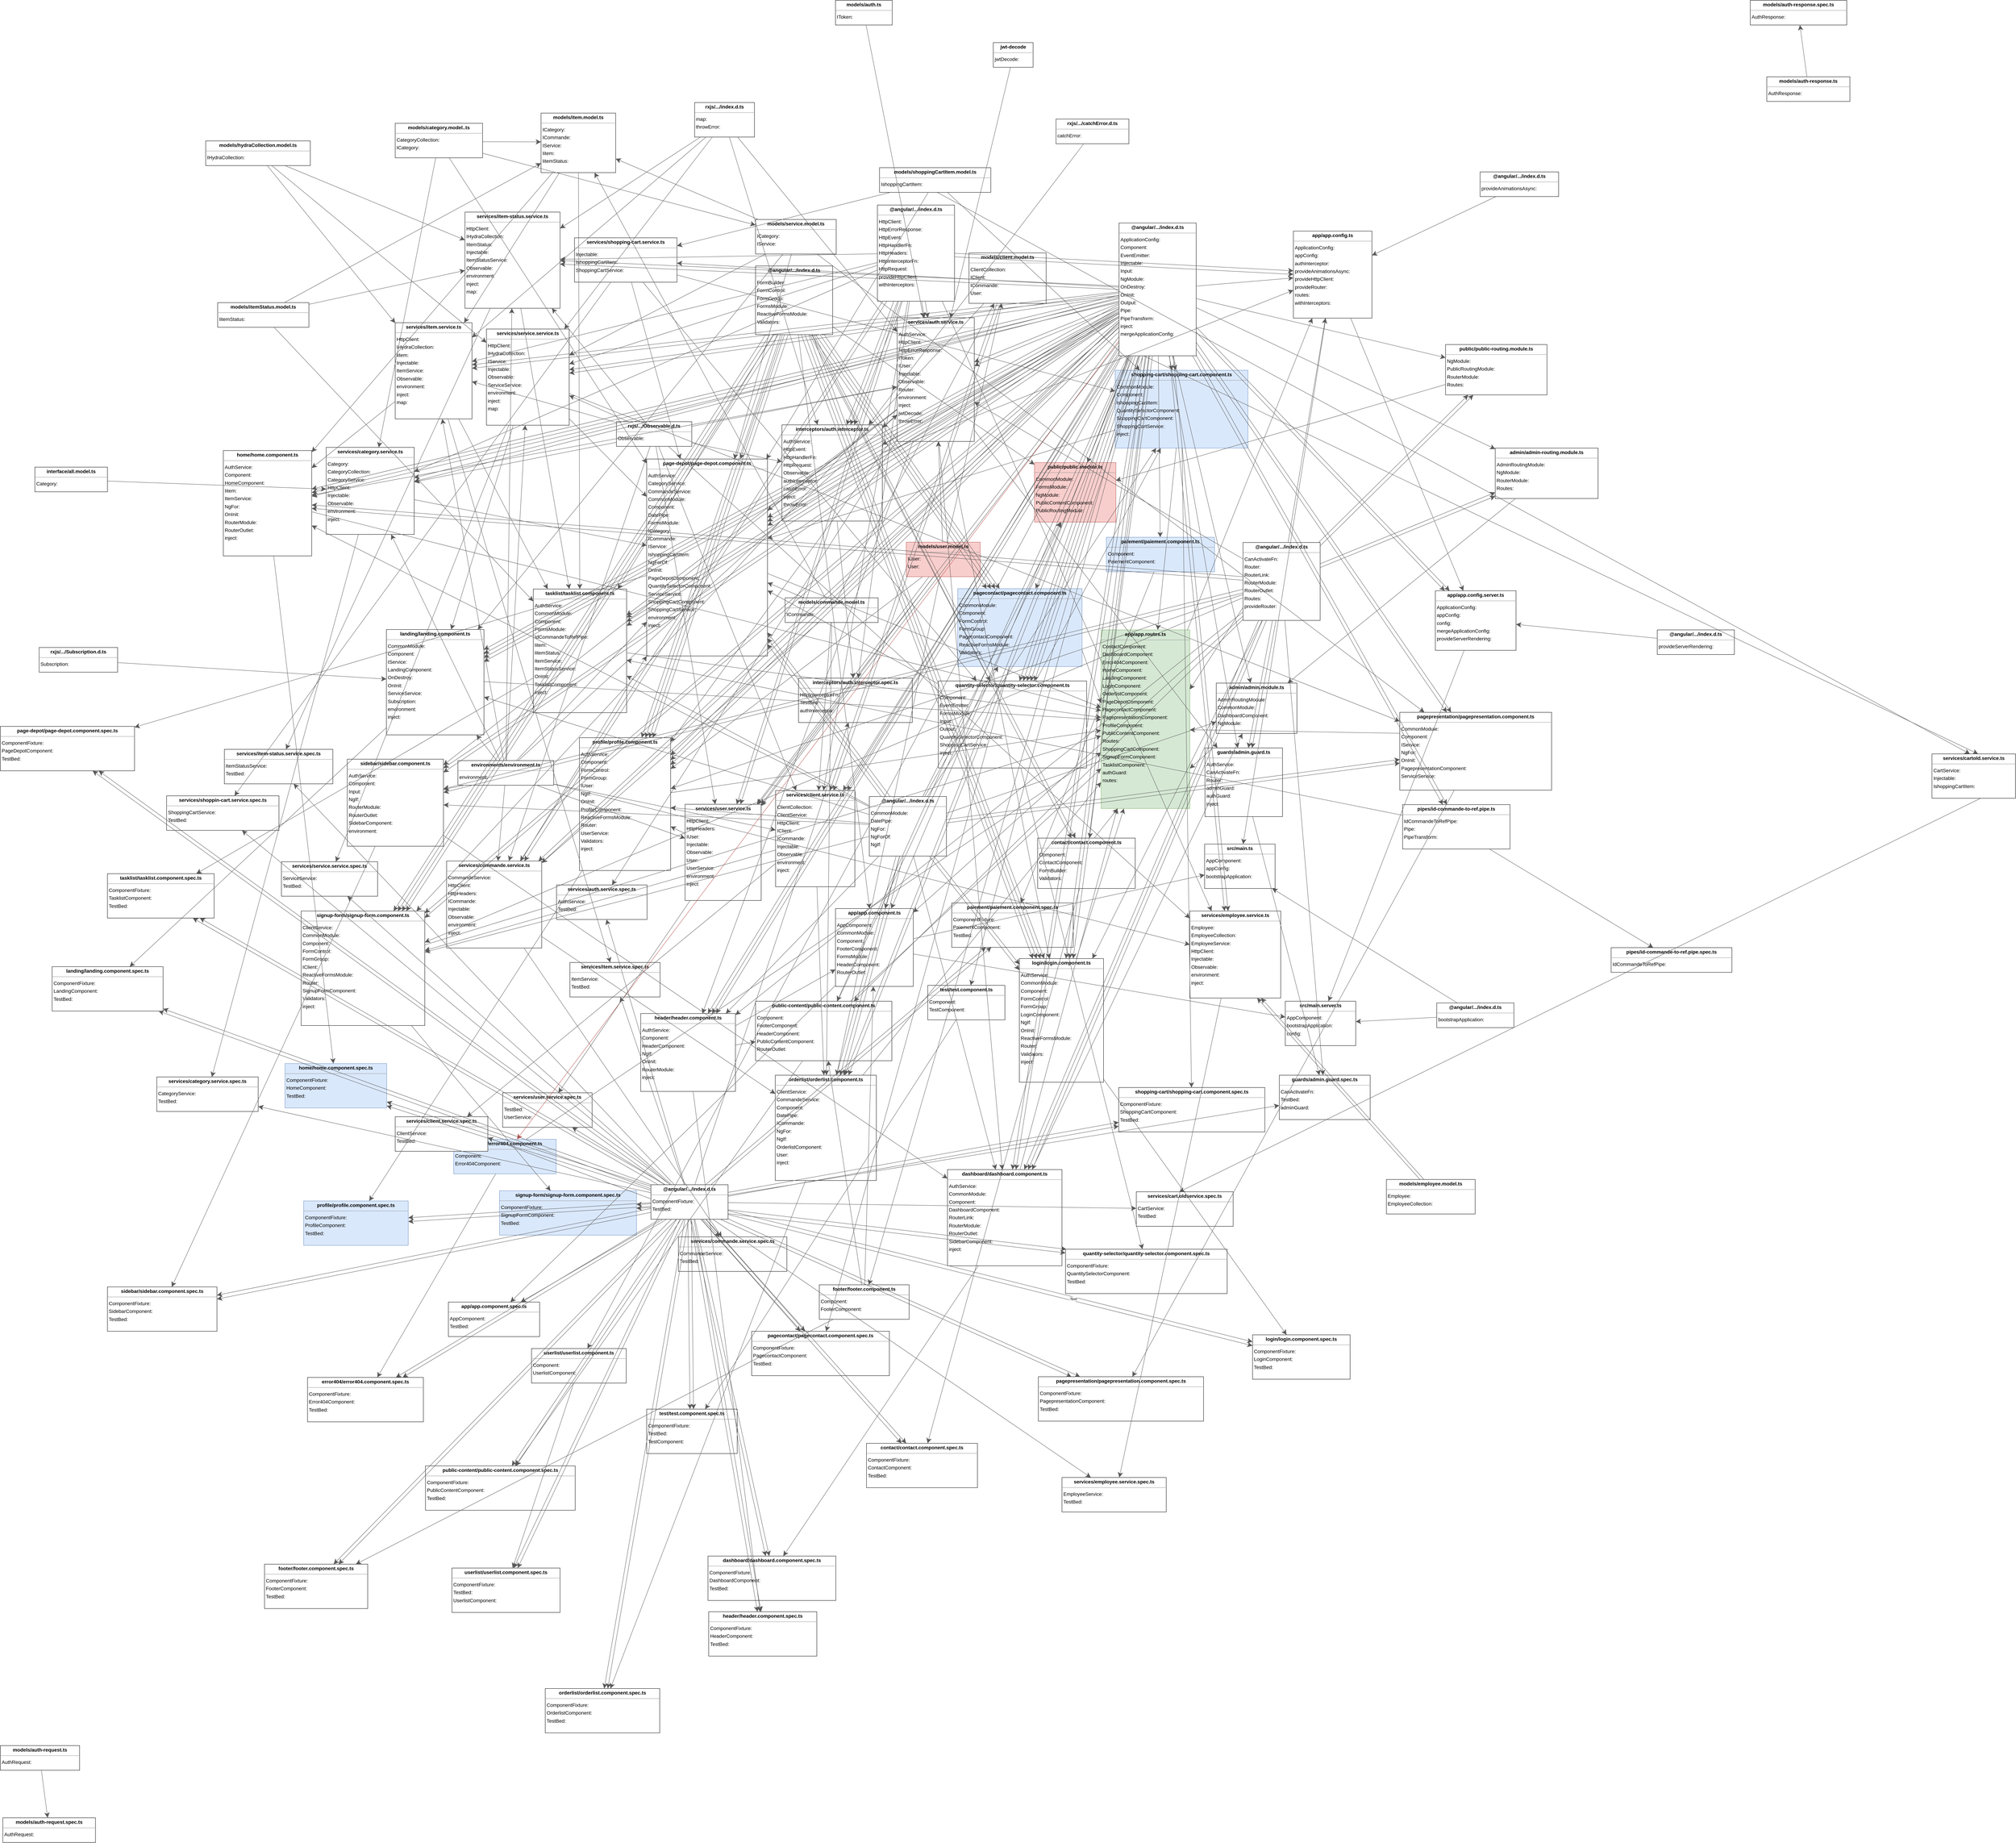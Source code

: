 <mxfile version="24.5.3" type="device">
  <diagram id="YTtrpdpSKzRd-7lRYLeV" name="Page-1">
    <mxGraphModel dx="1909" dy="1299" grid="1" gridSize="10" guides="1" tooltips="1" connect="1" arrows="1" fold="1" page="0" pageScale="1" pageWidth="1169" pageHeight="827" background="none" math="0" shadow="0">
      <root>
        <mxCell id="0" />
        <mxCell id="1" parent="0" />
        <mxCell id="node8" value="&lt;p style=&quot;margin:0px;margin-top:4px;text-align:center;&quot;&gt;&lt;b&gt;@angular/.../index.d.ts&lt;/b&gt;&lt;/p&gt;&lt;hr size=&quot;1&quot;/&gt;&lt;p style=&quot;margin:0 0 0 4px;line-height:1.6;&quot;&gt; provideAnimationsAsync: &lt;/p&gt;" style="verticalAlign=top;align=left;overflow=fill;fontSize=14;fontFamily=Helvetica;html=1;rounded=0;shadow=0;comic=0;labelBackgroundColor=none;strokeWidth=1;" parent="1" vertex="1">
          <mxGeometry x="3967" y="468" width="223" height="70" as="geometry" />
        </mxCell>
        <mxCell id="node30" value="&lt;p style=&quot;margin:0px;margin-top:4px;text-align:center;&quot;&gt;&lt;b&gt;@angular/.../index.d.ts&lt;/b&gt;&lt;/p&gt;&lt;hr size=&quot;1&quot;/&gt;&lt;p style=&quot;margin:0 0 0 4px;line-height:1.6;&quot;&gt; ApplicationConfig: &lt;br/&gt; Component: &lt;br/&gt; EventEmitter: &lt;br/&gt; Injectable: &lt;br/&gt; Input: &lt;br/&gt; NgModule: &lt;br/&gt; OnDestroy: &lt;br/&gt; OnInit: &lt;br/&gt; Output: &lt;br/&gt; Pipe: &lt;br/&gt; PipeTransform: &lt;br/&gt; inject: &lt;br/&gt; mergeApplicationConfig: &lt;/p&gt;" style="verticalAlign=top;align=left;overflow=fill;fontSize=14;fontFamily=Helvetica;html=1;rounded=0;shadow=0;comic=0;labelBackgroundColor=none;strokeWidth=1;" parent="1" vertex="1">
          <mxGeometry x="2942" y="613" width="219" height="377" as="geometry" />
        </mxCell>
        <mxCell id="node34" value="&lt;p style=&quot;margin:0px;margin-top:4px;text-align:center;&quot;&gt;&lt;b&gt;@angular/.../index.d.ts&lt;/b&gt;&lt;/p&gt;&lt;hr size=&quot;1&quot;/&gt;&lt;p style=&quot;margin:0 0 0 4px;line-height:1.6;&quot;&gt; HttpClient: &lt;br/&gt; HttpErrorResponse: &lt;br/&gt; HttpEvent: &lt;br/&gt; HttpHandlerFn: &lt;br/&gt; HttpHeaders: &lt;br/&gt; HttpInterceptorFn: &lt;br/&gt; HttpRequest: &lt;br/&gt; provideHttpClient: &lt;br/&gt; withInterceptors: &lt;/p&gt;" style="verticalAlign=top;align=left;overflow=fill;fontSize=14;fontFamily=Helvetica;html=1;rounded=0;shadow=0;comic=0;labelBackgroundColor=none;strokeWidth=1;" parent="1" vertex="1">
          <mxGeometry x="2256" y="562" width="219" height="273" as="geometry" />
        </mxCell>
        <mxCell id="node50" value="&lt;p style=&quot;margin:0px;margin-top:4px;text-align:center;&quot;&gt;&lt;b&gt;@angular/.../index.d.ts&lt;/b&gt;&lt;/p&gt;&lt;hr size=&quot;1&quot;/&gt;&lt;p style=&quot;margin:0 0 0 4px;line-height:1.6;&quot;&gt; FormBuilder: &lt;br/&gt; FormControl: &lt;br/&gt; FormGroup: &lt;br/&gt; FormsModule: &lt;br/&gt; ReactiveFormsModule: &lt;br/&gt; Validators: &lt;/p&gt;" style="verticalAlign=top;align=left;overflow=fill;fontSize=14;fontFamily=Helvetica;html=1;rounded=0;shadow=0;comic=0;labelBackgroundColor=none;strokeWidth=1;" parent="1" vertex="1">
          <mxGeometry x="1910" y="735" width="219" height="195" as="geometry" />
        </mxCell>
        <mxCell id="node61" value="&lt;p style=&quot;margin:0px;margin-top:4px;text-align:center;&quot;&gt;&lt;b&gt;@angular/.../index.d.ts&lt;/b&gt;&lt;/p&gt;&lt;hr size=&quot;1&quot;/&gt;&lt;p style=&quot;margin:0 0 0 4px;line-height:1.6;&quot;&gt; CommonModule: &lt;br/&gt; DatePipe: &lt;br/&gt; NgFor: &lt;br/&gt; NgForOf: &lt;br/&gt; NgIf: &lt;/p&gt;" style="verticalAlign=top;align=left;overflow=fill;fontSize=14;fontFamily=Helvetica;html=1;rounded=0;shadow=0;comic=0;labelBackgroundColor=none;strokeWidth=1;" parent="1" vertex="1">
          <mxGeometry x="2233" y="2241" width="219" height="169" as="geometry" />
        </mxCell>
        <mxCell id="node83" value="&lt;p style=&quot;margin:0px;margin-top:4px;text-align:center;&quot;&gt;&lt;b&gt;@angular/.../index.d.ts&lt;/b&gt;&lt;/p&gt;&lt;hr size=&quot;1&quot;/&gt;&lt;p style=&quot;margin:0 0 0 4px;line-height:1.6;&quot;&gt; CanActivateFn: &lt;br/&gt; Router: &lt;br/&gt; RouterLink: &lt;br/&gt; RouterModule: &lt;br/&gt; RouterOutlet: &lt;br/&gt; Routes: &lt;br/&gt; provideRouter: &lt;/p&gt;" style="verticalAlign=top;align=left;overflow=fill;fontSize=14;fontFamily=Helvetica;html=1;rounded=0;shadow=0;comic=0;labelBackgroundColor=none;strokeWidth=1;" parent="1" vertex="1">
          <mxGeometry x="3294" y="1520" width="219" height="221" as="geometry" />
        </mxCell>
        <mxCell id="node85" value="&lt;p style=&quot;margin:0px;margin-top:4px;text-align:center;&quot;&gt;&lt;b&gt;@angular/.../index.d.ts&lt;/b&gt;&lt;/p&gt;&lt;hr size=&quot;1&quot;/&gt;&lt;p style=&quot;margin:0 0 0 4px;line-height:1.6;&quot;&gt; bootstrapApplication: &lt;/p&gt;" style="verticalAlign=top;align=left;overflow=fill;fontSize=14;fontFamily=Helvetica;html=1;rounded=0;shadow=0;comic=0;labelBackgroundColor=none;strokeWidth=1;" parent="1" vertex="1">
          <mxGeometry x="3844" y="2827" width="219" height="70" as="geometry" />
        </mxCell>
        <mxCell id="node91" value="&lt;p style=&quot;margin:0px;margin-top:4px;text-align:center;&quot;&gt;&lt;b&gt;@angular/.../index.d.ts&lt;/b&gt;&lt;/p&gt;&lt;hr size=&quot;1&quot;/&gt;&lt;p style=&quot;margin:0 0 0 4px;line-height:1.6;&quot;&gt; ComponentFixture: &lt;br/&gt; TestBed: &lt;/p&gt;" style="verticalAlign=top;align=left;overflow=fill;fontSize=14;fontFamily=Helvetica;html=1;rounded=0;shadow=0;comic=0;labelBackgroundColor=none;strokeWidth=1;" parent="1" vertex="1">
          <mxGeometry x="1613" y="3343" width="219" height="98" as="geometry" />
        </mxCell>
        <mxCell id="node113" value="&lt;p style=&quot;margin:0px;margin-top:4px;text-align:center;&quot;&gt;&lt;b&gt;@angular/.../index.d.ts&lt;/b&gt;&lt;/p&gt;&lt;hr size=&quot;1&quot;/&gt;&lt;p style=&quot;margin:0 0 0 4px;line-height:1.6;&quot;&gt; provideServerRendering: &lt;/p&gt;" style="verticalAlign=top;align=left;overflow=fill;fontSize=14;fontFamily=Helvetica;html=1;rounded=0;shadow=0;comic=0;labelBackgroundColor=none;strokeWidth=1;" parent="1" vertex="1">
          <mxGeometry x="4470" y="1768" width="219" height="70" as="geometry" />
        </mxCell>
        <mxCell id="node43" value="&lt;p style=&quot;margin:0px;margin-top:4px;text-align:center;&quot;&gt;&lt;b&gt;admin/admin-routing.module.ts&lt;/b&gt;&lt;/p&gt;&lt;hr size=&quot;1&quot;/&gt;&lt;p style=&quot;margin:0 0 0 4px;line-height:1.6;&quot;&gt; AdminRoutingModule: &lt;br/&gt; NgModule: &lt;br/&gt; RouterModule: &lt;br/&gt; Routes: &lt;/p&gt;" style="verticalAlign=top;align=left;overflow=fill;fontSize=14;fontFamily=Helvetica;html=1;rounded=0;shadow=0;comic=0;labelBackgroundColor=none;strokeWidth=1;" parent="1" vertex="1">
          <mxGeometry x="4010" y="1252" width="292" height="143" as="geometry" />
        </mxCell>
        <mxCell id="node75" value="&lt;p style=&quot;margin:0px;margin-top:4px;text-align:center;&quot;&gt;&lt;b&gt;admin/admin.module.ts&lt;/b&gt;&lt;/p&gt;&lt;hr size=&quot;1&quot;/&gt;&lt;p style=&quot;margin:0 0 0 4px;line-height:1.6;&quot;&gt; AdminRoutingModule: &lt;br/&gt; CommonModule: &lt;br/&gt; DashboardComponent: &lt;br/&gt; NgModule: &lt;/p&gt;" style="verticalAlign=top;align=left;overflow=fill;fontSize=14;fontFamily=Helvetica;html=1;rounded=0;shadow=0;comic=0;labelBackgroundColor=none;strokeWidth=1;" parent="1" vertex="1">
          <mxGeometry x="3218" y="1919" width="229" height="143" as="geometry" />
        </mxCell>
        <mxCell id="node59" value="&lt;p style=&quot;margin:0px;margin-top:4px;text-align:center;&quot;&gt;&lt;b&gt;app/app.component.spec.ts&lt;/b&gt;&lt;/p&gt;&lt;hr size=&quot;1&quot;/&gt;&lt;p style=&quot;margin:0 0 0 4px;line-height:1.6;&quot;&gt; AppComponent: &lt;br/&gt; TestBed: &lt;/p&gt;" style="verticalAlign=top;align=left;overflow=fill;fontSize=14;fontFamily=Helvetica;html=1;rounded=0;shadow=0;comic=0;labelBackgroundColor=none;strokeWidth=1;" parent="1" vertex="1">
          <mxGeometry x="1038" y="3676" width="259" height="98" as="geometry" />
        </mxCell>
        <mxCell id="node69" value="&lt;p style=&quot;margin:0px;margin-top:4px;text-align:center;&quot;&gt;&lt;b&gt;app/app.component.ts&lt;/b&gt;&lt;/p&gt;&lt;hr size=&quot;1&quot;/&gt;&lt;p style=&quot;margin:0 0 0 4px;line-height:1.6;&quot;&gt; AppComponent: &lt;br/&gt; CommonModule: &lt;br/&gt; Component: &lt;br/&gt; FooterComponent: &lt;br/&gt; FormsModule: &lt;br/&gt; HeaderComponent: &lt;br/&gt; RouterOutlet: &lt;/p&gt;" style="verticalAlign=top;align=left;overflow=fill;fontSize=14;fontFamily=Helvetica;html=1;rounded=0;shadow=0;comic=0;labelBackgroundColor=none;strokeWidth=1;" parent="1" vertex="1">
          <mxGeometry x="2137" y="2559" width="221" height="221" as="geometry" />
        </mxCell>
        <mxCell id="node7" value="&lt;p style=&quot;margin:0px;margin-top:4px;text-align:center;&quot;&gt;&lt;b&gt;app/app.config.server.ts&lt;/b&gt;&lt;/p&gt;&lt;hr size=&quot;1&quot;/&gt;&lt;p style=&quot;margin:0 0 0 4px;line-height:1.6;&quot;&gt; ApplicationConfig: &lt;br/&gt; appConfig: &lt;br/&gt; config: &lt;br/&gt; mergeApplicationConfig: &lt;br/&gt; provideServerRendering: &lt;/p&gt;" style="verticalAlign=top;align=left;overflow=fill;fontSize=14;fontFamily=Helvetica;html=1;rounded=0;shadow=0;comic=0;labelBackgroundColor=none;strokeWidth=1;" parent="1" vertex="1">
          <mxGeometry x="3840" y="1657" width="229" height="169" as="geometry" />
        </mxCell>
        <mxCell id="node40" value="&lt;p style=&quot;margin:0px;margin-top:4px;text-align:center;&quot;&gt;&lt;b&gt;app/app.config.ts&lt;/b&gt;&lt;/p&gt;&lt;hr size=&quot;1&quot;/&gt;&lt;p style=&quot;margin:0 0 0 4px;line-height:1.6;&quot;&gt; ApplicationConfig: &lt;br/&gt; appConfig: &lt;br/&gt; authInterceptor: &lt;br/&gt; provideAnimationsAsync: &lt;br/&gt; provideHttpClient: &lt;br/&gt; provideRouter: &lt;br/&gt; routes: &lt;br/&gt; withInterceptors: &lt;/p&gt;" style="verticalAlign=top;align=left;overflow=fill;fontSize=14;fontFamily=Helvetica;html=1;rounded=0;shadow=0;comic=0;labelBackgroundColor=none;strokeWidth=1;" parent="1" vertex="1">
          <mxGeometry x="3437" y="636" width="223" height="247" as="geometry" />
        </mxCell>
        <mxCell id="node107" value="&lt;p style=&quot;margin:0px;margin-top:4px;text-align:center;&quot;&gt;&lt;b&gt;app/app.routes.ts&lt;/b&gt;&lt;/p&gt;&lt;hr size=&quot;1&quot;/&gt;&lt;p style=&quot;margin:0 0 0 4px;line-height:1.6;&quot;&gt; ContactComponent: &lt;br/&gt; DashboardComponent: &lt;br/&gt; Error404Component: &lt;br/&gt; HomeComponent: &lt;br/&gt; LandingComponent: &lt;br/&gt; LoginComponent: &lt;br/&gt; OrderlistComponent: &lt;br/&gt; PageDepotComponent: &lt;br/&gt; PagecontactComponent: &lt;br/&gt; PagepresentationComponent: &lt;br/&gt; ProfileComponent: &lt;br/&gt; PublicContentComponent: &lt;br/&gt; Routes: &lt;br/&gt; ShoppingCartComponent: &lt;br/&gt; SignupFormComponent: &lt;br/&gt; TasklistComponent: &lt;br/&gt; authGuard: &lt;br/&gt; routes: &lt;/p&gt;" style="verticalAlign=top;align=left;overflow=fill;fontSize=14;fontFamily=Helvetica;html=1;rounded=0;shadow=0;comic=0;labelBackgroundColor=none;strokeWidth=1;fillColor=#d5e8d4;strokeColor=#82b366;" parent="1" vertex="1">
          <mxGeometry x="2891" y="1768" width="252" height="507" as="geometry" />
        </mxCell>
        <mxCell id="node47" value="&lt;p style=&quot;margin:0px;margin-top:4px;text-align:center;&quot;&gt;&lt;b&gt;contact/contact.component.spec.ts&lt;/b&gt;&lt;/p&gt;&lt;hr size=&quot;1&quot;/&gt;&lt;p style=&quot;margin:0 0 0 4px;line-height:1.6;&quot;&gt; ComponentFixture: &lt;br/&gt; ContactComponent: &lt;br/&gt; TestBed: &lt;/p&gt;" style="verticalAlign=top;align=left;overflow=fill;fontSize=14;fontFamily=Helvetica;html=1;rounded=0;shadow=0;comic=0;labelBackgroundColor=none;strokeWidth=1;" parent="1" vertex="1">
          <mxGeometry x="2225" y="4077" width="315" height="126" as="geometry" />
        </mxCell>
        <mxCell id="node45" value="&lt;p style=&quot;margin:0px;margin-top:4px;text-align:center;&quot;&gt;&lt;b&gt;contact/contact.component.ts&lt;/b&gt;&lt;/p&gt;&lt;hr size=&quot;1&quot;/&gt;&lt;p style=&quot;margin:0 0 0 4px;line-height:1.6;&quot;&gt; Component: &lt;br/&gt; ContactComponent: &lt;br/&gt; FormBuilder: &lt;br/&gt; Validators: &lt;/p&gt;" style="verticalAlign=top;align=left;overflow=fill;fontSize=14;fontFamily=Helvetica;html=1;rounded=0;shadow=0;comic=0;labelBackgroundColor=none;strokeWidth=1;" parent="1" vertex="1">
          <mxGeometry x="2711" y="2359" width="277" height="143" as="geometry" />
        </mxCell>
        <mxCell id="node57" value="&lt;p style=&quot;margin:0px;margin-top:4px;text-align:center;&quot;&gt;&lt;b&gt;dashboard/dashboard.component.spec.ts&lt;/b&gt;&lt;/p&gt;&lt;hr size=&quot;1&quot;/&gt;&lt;p style=&quot;margin:0 0 0 4px;line-height:1.6;&quot;&gt; ComponentFixture: &lt;br/&gt; DashboardComponent: &lt;br/&gt; TestBed: &lt;/p&gt;" style="verticalAlign=top;align=left;overflow=fill;fontSize=14;fontFamily=Helvetica;html=1;rounded=0;shadow=0;comic=0;labelBackgroundColor=none;strokeWidth=1;" parent="1" vertex="1">
          <mxGeometry x="1775" y="4397" width="363" height="126" as="geometry" />
        </mxCell>
        <mxCell id="node63" value="&lt;p style=&quot;margin:0px;margin-top:4px;text-align:center;&quot;&gt;&lt;b&gt;dashboard/dashboard.component.ts&lt;/b&gt;&lt;/p&gt;&lt;hr size=&quot;1&quot;/&gt;&lt;p style=&quot;margin:0 0 0 4px;line-height:1.6;&quot;&gt; AuthService: &lt;br/&gt; CommonModule: &lt;br/&gt; Component: &lt;br/&gt; DashboardComponent: &lt;br/&gt; RouterLink: &lt;br/&gt; RouterModule: &lt;br/&gt; RouterOutlet: &lt;br/&gt; SidebarComponent: &lt;br/&gt; inject: &lt;/p&gt;" style="verticalAlign=top;align=left;overflow=fill;fontSize=14;fontFamily=Helvetica;html=1;rounded=0;shadow=0;comic=0;labelBackgroundColor=none;strokeWidth=1;" parent="1" vertex="1">
          <mxGeometry x="2455" y="3300" width="325" height="273" as="geometry" />
        </mxCell>
        <mxCell id="node78" value="&lt;p style=&quot;margin:0px;margin-top:4px;text-align:center;&quot;&gt;&lt;b&gt;environments/environment.ts&lt;/b&gt;&lt;/p&gt;&lt;hr size=&quot;1&quot;/&gt;&lt;p style=&quot;margin:0 0 0 4px;line-height:1.6;&quot;&gt; environment: &lt;/p&gt;" style="verticalAlign=top;align=left;overflow=fill;fontSize=14;fontFamily=Helvetica;html=1;rounded=0;shadow=0;comic=0;labelBackgroundColor=none;strokeWidth=1;" parent="1" vertex="1">
          <mxGeometry x="1065" y="2139" width="272" height="70" as="geometry" />
        </mxCell>
        <mxCell id="node105" value="&lt;p style=&quot;margin:0px;margin-top:4px;text-align:center;&quot;&gt;&lt;b&gt;error404/error404.component.spec.ts&lt;/b&gt;&lt;/p&gt;&lt;hr size=&quot;1&quot;/&gt;&lt;p style=&quot;margin:0 0 0 4px;line-height:1.6;&quot;&gt; ComponentFixture: &lt;br/&gt; Error404Component: &lt;br/&gt; TestBed: &lt;/p&gt;" style="verticalAlign=top;align=left;overflow=fill;fontSize=14;fontFamily=Helvetica;html=1;rounded=0;shadow=0;comic=0;labelBackgroundColor=none;strokeWidth=1;" parent="1" vertex="1">
          <mxGeometry x="638" y="3890" width="329" height="126" as="geometry" />
        </mxCell>
        <mxCell id="node74" value="&lt;p style=&quot;margin:0px;margin-top:4px;text-align:center;&quot;&gt;&lt;b&gt;error404/error404.component.ts&lt;/b&gt;&lt;/p&gt;&lt;hr size=&quot;1&quot;/&gt;&lt;p style=&quot;margin:0 0 0 4px;line-height:1.6;&quot;&gt; Component: &lt;br/&gt; Error404Component: &lt;/p&gt;" style="verticalAlign=top;align=left;overflow=fill;fontSize=14;fontFamily=Helvetica;html=1;rounded=0;shadow=0;comic=0;labelBackgroundColor=none;strokeWidth=1;fillColor=#dae8fc;strokeColor=#6c8ebf;" parent="1" vertex="1">
          <mxGeometry x="1053" y="3214" width="291" height="98" as="geometry" />
        </mxCell>
        <mxCell id="node3" value="&lt;p style=&quot;margin:0px;margin-top:4px;text-align:center;&quot;&gt;&lt;b&gt;footer/footer.component.spec.ts&lt;/b&gt;&lt;/p&gt;&lt;hr size=&quot;1&quot;/&gt;&lt;p style=&quot;margin:0 0 0 4px;line-height:1.6;&quot;&gt; ComponentFixture: &lt;br/&gt; FooterComponent: &lt;br/&gt; TestBed: &lt;/p&gt;" style="verticalAlign=top;align=left;overflow=fill;fontSize=14;fontFamily=Helvetica;html=1;rounded=0;shadow=0;comic=0;labelBackgroundColor=none;strokeWidth=1;" parent="1" vertex="1">
          <mxGeometry x="516" y="4420" width="293" height="126" as="geometry" />
        </mxCell>
        <mxCell id="node0" value="&lt;p style=&quot;margin:0px;margin-top:4px;text-align:center;&quot;&gt;&lt;b&gt;footer/footer.component.ts&lt;/b&gt;&lt;/p&gt;&lt;hr size=&quot;1&quot;/&gt;&lt;p style=&quot;margin:0 0 0 4px;line-height:1.6;&quot;&gt; Component: &lt;br/&gt; FooterComponent: &lt;/p&gt;" style="verticalAlign=top;align=left;overflow=fill;fontSize=14;fontFamily=Helvetica;html=1;rounded=0;shadow=0;comic=0;labelBackgroundColor=none;strokeWidth=1;" parent="1" vertex="1">
          <mxGeometry x="2091" y="3627" width="255" height="98" as="geometry" />
        </mxCell>
        <mxCell id="node100" value="&lt;p style=&quot;margin:0px;margin-top:4px;text-align:center;&quot;&gt;&lt;b&gt;guards/admin.guard.spec.ts&lt;/b&gt;&lt;/p&gt;&lt;hr size=&quot;1&quot;/&gt;&lt;p style=&quot;margin:0 0 0 4px;line-height:1.6;&quot;&gt; CanActivateFn: &lt;br/&gt; TestBed: &lt;br/&gt; adminGuard: &lt;/p&gt;" style="verticalAlign=top;align=left;overflow=fill;fontSize=14;fontFamily=Helvetica;html=1;rounded=0;shadow=0;comic=0;labelBackgroundColor=none;strokeWidth=1;" parent="1" vertex="1">
          <mxGeometry x="3397" y="3032" width="258" height="126" as="geometry" />
        </mxCell>
        <mxCell id="node16" value="&lt;p style=&quot;margin:0px;margin-top:4px;text-align:center;&quot;&gt;&lt;b&gt;guards/admin.guard.ts&lt;/b&gt;&lt;/p&gt;&lt;hr size=&quot;1&quot;/&gt;&lt;p style=&quot;margin:0 0 0 4px;line-height:1.6;&quot;&gt; AuthService: &lt;br/&gt; CanActivateFn: &lt;br/&gt; Router: &lt;br/&gt; adminGuard: &lt;br/&gt; authGuard: &lt;br/&gt; inject: &lt;/p&gt;" style="verticalAlign=top;align=left;overflow=fill;fontSize=14;fontFamily=Helvetica;html=1;rounded=0;shadow=0;comic=0;labelBackgroundColor=none;strokeWidth=1;" parent="1" vertex="1">
          <mxGeometry x="3186" y="2103" width="220" height="195" as="geometry" />
        </mxCell>
        <mxCell id="node19" value="&lt;p style=&quot;margin:0px;margin-top:4px;text-align:center;&quot;&gt;&lt;b&gt;header/header.component.spec.ts&lt;/b&gt;&lt;/p&gt;&lt;hr size=&quot;1&quot;/&gt;&lt;p style=&quot;margin:0 0 0 4px;line-height:1.6;&quot;&gt; ComponentFixture: &lt;br/&gt; HeaderComponent: &lt;br/&gt; TestBed: &lt;/p&gt;" style="verticalAlign=top;align=left;overflow=fill;fontSize=14;fontFamily=Helvetica;html=1;rounded=0;shadow=0;comic=0;labelBackgroundColor=none;strokeWidth=1;" parent="1" vertex="1">
          <mxGeometry x="1777" y="4555" width="307" height="126" as="geometry" />
        </mxCell>
        <mxCell id="node96" value="&lt;p style=&quot;margin:0px;margin-top:4px;text-align:center;&quot;&gt;&lt;b&gt;header/header.component.ts&lt;/b&gt;&lt;/p&gt;&lt;hr size=&quot;1&quot;/&gt;&lt;p style=&quot;margin:0 0 0 4px;line-height:1.6;&quot;&gt; AuthService: &lt;br/&gt; Component: &lt;br/&gt; HeaderComponent: &lt;br/&gt; NgIf: &lt;br/&gt; OnInit: &lt;br/&gt; RouterModule: &lt;br/&gt; inject: &lt;/p&gt;" style="verticalAlign=top;align=left;overflow=fill;fontSize=14;fontFamily=Helvetica;html=1;rounded=0;shadow=0;comic=0;labelBackgroundColor=none;strokeWidth=1;" parent="1" vertex="1">
          <mxGeometry x="1584" y="2857" width="269" height="221" as="geometry" />
        </mxCell>
        <mxCell id="node17" value="&lt;p style=&quot;margin:0px;margin-top:4px;text-align:center;&quot;&gt;&lt;b&gt;home/home.component.spec.ts&lt;/b&gt;&lt;/p&gt;&lt;hr size=&quot;1&quot;/&gt;&lt;p style=&quot;margin:0 0 0 4px;line-height:1.6;&quot;&gt; ComponentFixture: &lt;br/&gt; HomeComponent: &lt;br/&gt; TestBed: &lt;/p&gt;" style="verticalAlign=top;align=left;overflow=fill;fontSize=14;fontFamily=Helvetica;html=1;rounded=0;shadow=0;comic=0;labelBackgroundColor=none;strokeWidth=1;fillColor=#dae8fc;strokeColor=#6c8ebf;" parent="1" vertex="1">
          <mxGeometry x="574" y="2999" width="289" height="126" as="geometry" />
        </mxCell>
        <mxCell id="node110" value="&lt;p style=&quot;margin:0px;margin-top:4px;text-align:center;&quot;&gt;&lt;b&gt;home/home.component.ts&lt;/b&gt;&lt;/p&gt;&lt;hr size=&quot;1&quot;/&gt;&lt;p style=&quot;margin:0 0 0 4px;line-height:1.6;&quot;&gt; AuthService: &lt;br/&gt; Component: &lt;br/&gt; HomeComponent: &lt;br/&gt; Iitem: &lt;br/&gt; ItemService: &lt;br/&gt; NgFor: &lt;br/&gt; OnInit: &lt;br/&gt; RouterModule: &lt;br/&gt; RouterOutlet: &lt;br/&gt; inject: &lt;/p&gt;" style="verticalAlign=top;align=left;overflow=fill;fontSize=14;fontFamily=Helvetica;html=1;rounded=0;shadow=0;comic=0;labelBackgroundColor=none;strokeWidth=1;" parent="1" vertex="1">
          <mxGeometry x="399" y="1259" width="251" height="299" as="geometry" />
        </mxCell>
        <mxCell id="node65" value="&lt;p style=&quot;margin:0px;margin-top:4px;text-align:center;&quot;&gt;&lt;b&gt;interceptors/auth.interceptor.spec.ts&lt;/b&gt;&lt;/p&gt;&lt;hr size=&quot;1&quot;/&gt;&lt;p style=&quot;margin:0 0 0 4px;line-height:1.6;&quot;&gt; HttpInterceptorFn: &lt;br/&gt; TestBed: &lt;br/&gt; authInterceptor: &lt;/p&gt;" style="verticalAlign=top;align=left;overflow=fill;fontSize=14;fontFamily=Helvetica;html=1;rounded=0;shadow=0;comic=0;labelBackgroundColor=none;strokeWidth=1;" parent="1" vertex="1">
          <mxGeometry x="2032" y="1905" width="323" height="126" as="geometry" />
        </mxCell>
        <mxCell id="node28" value="&lt;p style=&quot;margin:0px;margin-top:4px;text-align:center;&quot;&gt;&lt;b&gt;interceptors/auth.interceptor.ts&lt;/b&gt;&lt;/p&gt;&lt;hr size=&quot;1&quot;/&gt;&lt;p style=&quot;margin:0 0 0 4px;line-height:1.6;&quot;&gt; AuthService: &lt;br/&gt; HttpEvent: &lt;br/&gt; HttpHandlerFn: &lt;br/&gt; HttpRequest: &lt;br/&gt; Observable: &lt;br/&gt; authInterceptor: &lt;br/&gt; catchError: &lt;br/&gt; inject: &lt;br/&gt; throwError: &lt;/p&gt;" style="verticalAlign=top;align=left;overflow=fill;fontSize=14;fontFamily=Helvetica;html=1;rounded=0;shadow=0;comic=0;labelBackgroundColor=none;strokeWidth=1;" parent="1" vertex="1">
          <mxGeometry x="1985" y="1186" width="285" height="273" as="geometry" />
        </mxCell>
        <mxCell id="node31" value="&lt;p style=&quot;margin:0px;margin-top:4px;text-align:center;&quot;&gt;&lt;b&gt;interface/all.model.ts&lt;/b&gt;&lt;/p&gt;&lt;hr size=&quot;1&quot;/&gt;&lt;p style=&quot;margin:0 0 0 4px;line-height:1.6;&quot;&gt; Category: &lt;/p&gt;" style="verticalAlign=top;align=left;overflow=fill;fontSize=14;fontFamily=Helvetica;html=1;rounded=0;shadow=0;comic=0;labelBackgroundColor=none;strokeWidth=1;" parent="1" vertex="1">
          <mxGeometry x="-136" y="1306" width="206" height="70" as="geometry" />
        </mxCell>
        <mxCell id="node104" value="&lt;p style=&quot;margin:0px;margin-top:4px;text-align:center;&quot;&gt;&lt;b&gt;jwt-decode&lt;/b&gt;&lt;/p&gt;&lt;hr size=&quot;1&quot;/&gt;&lt;p style=&quot;margin:0 0 0 4px;line-height:1.6;&quot;&gt; jwtDecode: &lt;/p&gt;" style="verticalAlign=top;align=left;overflow=fill;fontSize=14;fontFamily=Helvetica;html=1;rounded=0;shadow=0;comic=0;labelBackgroundColor=none;strokeWidth=1;" parent="1" vertex="1">
          <mxGeometry x="2585" y="101" width="113" height="70" as="geometry" />
        </mxCell>
        <mxCell id="node23" value="&lt;p style=&quot;margin:0px;margin-top:4px;text-align:center;&quot;&gt;&lt;b&gt;landing/landing.component.spec.ts&lt;/b&gt;&lt;/p&gt;&lt;hr size=&quot;1&quot;/&gt;&lt;p style=&quot;margin:0 0 0 4px;line-height:1.6;&quot;&gt; ComponentFixture: &lt;br/&gt; LandingComponent: &lt;br/&gt; TestBed: &lt;/p&gt;" style="verticalAlign=top;align=left;overflow=fill;fontSize=14;fontFamily=Helvetica;html=1;rounded=0;shadow=0;comic=0;labelBackgroundColor=none;strokeWidth=1;" parent="1" vertex="1">
          <mxGeometry x="-87" y="2724" width="315" height="126" as="geometry" />
        </mxCell>
        <mxCell id="node15" value="&lt;p style=&quot;margin:0px;margin-top:4px;text-align:center;&quot;&gt;&lt;b&gt;landing/landing.component.ts&lt;/b&gt;&lt;/p&gt;&lt;hr size=&quot;1&quot;/&gt;&lt;p style=&quot;margin:0 0 0 4px;line-height:1.6;&quot;&gt; CommonModule: &lt;br/&gt; Component: &lt;br/&gt; IService: &lt;br/&gt; LandingComponent: &lt;br/&gt; OnDestroy: &lt;br/&gt; OnInit: &lt;br/&gt; ServiceService: &lt;br/&gt; Subscription: &lt;br/&gt; environment: &lt;br/&gt; inject: &lt;/p&gt;" style="verticalAlign=top;align=left;overflow=fill;fontSize=14;fontFamily=Helvetica;html=1;rounded=0;shadow=0;comic=0;labelBackgroundColor=none;strokeWidth=1;" parent="1" vertex="1">
          <mxGeometry x="862" y="1767" width="277" height="299" as="geometry" />
        </mxCell>
        <mxCell id="node101" value="&lt;p style=&quot;margin:0px;margin-top:4px;text-align:center;&quot;&gt;&lt;b&gt;login/login.component.spec.ts&lt;/b&gt;&lt;/p&gt;&lt;hr size=&quot;1&quot;/&gt;&lt;p style=&quot;margin:0 0 0 4px;line-height:1.6;&quot;&gt; ComponentFixture: &lt;br/&gt; LoginComponent: &lt;br/&gt; TestBed: &lt;/p&gt;" style="verticalAlign=top;align=left;overflow=fill;fontSize=14;fontFamily=Helvetica;html=1;rounded=0;shadow=0;comic=0;labelBackgroundColor=none;strokeWidth=1;" parent="1" vertex="1">
          <mxGeometry x="3321" y="3769" width="277" height="126" as="geometry" />
        </mxCell>
        <mxCell id="node60" value="&lt;p style=&quot;margin:0px;margin-top:4px;text-align:center;&quot;&gt;&lt;b&gt;login/login.component.ts&lt;/b&gt;&lt;/p&gt;&lt;hr size=&quot;1&quot;/&gt;&lt;p style=&quot;margin:0 0 0 4px;line-height:1.6;&quot;&gt; AuthService: &lt;br/&gt; CommonModule: &lt;br/&gt; Component: &lt;br/&gt; FormControl: &lt;br/&gt; FormGroup: &lt;br/&gt; LoginComponent: &lt;br/&gt; NgIf: &lt;br/&gt; OnInit: &lt;br/&gt; ReactiveFormsModule: &lt;br/&gt; Router: &lt;br/&gt; Validators: &lt;br/&gt; inject: &lt;/p&gt;" style="verticalAlign=top;align=left;overflow=fill;fontSize=14;fontFamily=Helvetica;html=1;rounded=0;shadow=0;comic=0;labelBackgroundColor=none;strokeWidth=1;" parent="1" vertex="1">
          <mxGeometry x="2659" y="2701" width="239" height="351" as="geometry" />
        </mxCell>
        <mxCell id="node93" value="&lt;p style=&quot;margin:0px;margin-top:4px;text-align:center;&quot;&gt;&lt;b&gt;models/auth-request.spec.ts&lt;/b&gt;&lt;/p&gt;&lt;hr size=&quot;1&quot;/&gt;&lt;p style=&quot;margin:0 0 0 4px;line-height:1.6;&quot;&gt; AuthRequest: &lt;/p&gt;" style="verticalAlign=top;align=left;overflow=fill;fontSize=14;fontFamily=Helvetica;html=1;rounded=0;shadow=0;comic=0;labelBackgroundColor=none;strokeWidth=1;" parent="1" vertex="1">
          <mxGeometry x="-227" y="5140" width="263" height="70" as="geometry" />
        </mxCell>
        <mxCell id="node20" value="&lt;p style=&quot;margin:0px;margin-top:4px;text-align:center;&quot;&gt;&lt;b&gt;models/auth-request.ts&lt;/b&gt;&lt;/p&gt;&lt;hr size=&quot;1&quot;/&gt;&lt;p style=&quot;margin:0 0 0 4px;line-height:1.6;&quot;&gt; AuthRequest: &lt;/p&gt;" style="verticalAlign=top;align=left;overflow=fill;fontSize=14;fontFamily=Helvetica;html=1;rounded=0;shadow=0;comic=0;labelBackgroundColor=none;strokeWidth=1;" parent="1" vertex="1">
          <mxGeometry x="-234" y="4935" width="225" height="70" as="geometry" />
        </mxCell>
        <mxCell id="node58" value="&lt;p style=&quot;margin:0px;margin-top:4px;text-align:center;&quot;&gt;&lt;b&gt;models/auth-response.spec.ts&lt;/b&gt;&lt;/p&gt;&lt;hr size=&quot;1&quot;/&gt;&lt;p style=&quot;margin:0 0 0 4px;line-height:1.6;&quot;&gt; AuthResponse: &lt;/p&gt;" style="verticalAlign=top;align=left;overflow=fill;fontSize=14;fontFamily=Helvetica;html=1;rounded=0;shadow=0;comic=0;labelBackgroundColor=none;strokeWidth=1;" parent="1" vertex="1">
          <mxGeometry x="4734" y="-19" width="274" height="70" as="geometry" />
        </mxCell>
        <mxCell id="node99" value="&lt;p style=&quot;margin:0px;margin-top:4px;text-align:center;&quot;&gt;&lt;b&gt;models/auth-response.ts&lt;/b&gt;&lt;/p&gt;&lt;hr size=&quot;1&quot;/&gt;&lt;p style=&quot;margin:0 0 0 4px;line-height:1.6;&quot;&gt; AuthResponse: &lt;/p&gt;" style="verticalAlign=top;align=left;overflow=fill;fontSize=14;fontFamily=Helvetica;html=1;rounded=0;shadow=0;comic=0;labelBackgroundColor=none;strokeWidth=1;" parent="1" vertex="1">
          <mxGeometry x="4781" y="198" width="236" height="70" as="geometry" />
        </mxCell>
        <mxCell id="node97" value="&lt;p style=&quot;margin:0px;margin-top:4px;text-align:center;&quot;&gt;&lt;b&gt;models/auth.ts&lt;/b&gt;&lt;/p&gt;&lt;hr size=&quot;1&quot;/&gt;&lt;p style=&quot;margin:0 0 0 4px;line-height:1.6;&quot;&gt; IToken: &lt;/p&gt;" style="verticalAlign=top;align=left;overflow=fill;fontSize=14;fontFamily=Helvetica;html=1;rounded=0;shadow=0;comic=0;labelBackgroundColor=none;strokeWidth=1;" parent="1" vertex="1">
          <mxGeometry x="2137" y="-19" width="161" height="70" as="geometry" />
        </mxCell>
        <mxCell id="node64" value="&lt;p style=&quot;margin:0px;margin-top:4px;text-align:center;&quot;&gt;&lt;b&gt;models/category.model..ts&lt;/b&gt;&lt;/p&gt;&lt;hr size=&quot;1&quot;/&gt;&lt;p style=&quot;margin:0 0 0 4px;line-height:1.6;&quot;&gt; CategoryCollection: &lt;br/&gt; ICategory: &lt;/p&gt;" style="verticalAlign=top;align=left;overflow=fill;fontSize=14;fontFamily=Helvetica;html=1;rounded=0;shadow=0;comic=0;labelBackgroundColor=none;strokeWidth=1;" parent="1" vertex="1">
          <mxGeometry x="887" y="330" width="248" height="98" as="geometry" />
        </mxCell>
        <mxCell id="node26" value="&lt;p style=&quot;margin:0px;margin-top:4px;text-align:center;&quot;&gt;&lt;b&gt;models/client.model.ts&lt;/b&gt;&lt;/p&gt;&lt;hr size=&quot;1&quot;/&gt;&lt;p style=&quot;margin:0 0 0 4px;line-height:1.6;&quot;&gt; ClientCollection: &lt;br/&gt; IClient: &lt;br/&gt; ICommande: &lt;br/&gt; User: &lt;/p&gt;" style="verticalAlign=top;align=left;overflow=fill;fontSize=14;fontFamily=Helvetica;html=1;rounded=0;shadow=0;comic=0;labelBackgroundColor=none;strokeWidth=1;" parent="1" vertex="1">
          <mxGeometry x="2516" y="698" width="219" height="143" as="geometry" />
        </mxCell>
        <mxCell id="node102" value="&lt;p style=&quot;margin:0px;margin-top:4px;text-align:center;&quot;&gt;&lt;b&gt;models/commande.model.ts&lt;/b&gt;&lt;/p&gt;&lt;hr size=&quot;1&quot;/&gt;&lt;p style=&quot;margin:0 0 0 4px;line-height:1.6;&quot;&gt; ICommande: &lt;/p&gt;" style="verticalAlign=top;align=left;overflow=fill;fontSize=14;fontFamily=Helvetica;html=1;rounded=0;shadow=0;comic=0;labelBackgroundColor=none;strokeWidth=1;" parent="1" vertex="1">
          <mxGeometry x="1994" y="1677" width="264" height="70" as="geometry" />
        </mxCell>
        <mxCell id="node1" value="&lt;p style=&quot;margin:0px;margin-top:4px;text-align:center;&quot;&gt;&lt;b&gt;models/employee.model.ts&lt;/b&gt;&lt;/p&gt;&lt;hr size=&quot;1&quot;/&gt;&lt;p style=&quot;margin:0 0 0 4px;line-height:1.6;&quot;&gt; Employee: &lt;br/&gt; EmployeeCollection: &lt;/p&gt;" style="verticalAlign=top;align=left;overflow=fill;fontSize=14;fontFamily=Helvetica;html=1;rounded=0;shadow=0;comic=0;labelBackgroundColor=none;strokeWidth=1;" parent="1" vertex="1">
          <mxGeometry x="3701" y="3328" width="252" height="98" as="geometry" />
        </mxCell>
        <mxCell id="node52" value="&lt;p style=&quot;margin:0px;margin-top:4px;text-align:center;&quot;&gt;&lt;b&gt;models/hydraCollection.model.ts&lt;/b&gt;&lt;/p&gt;&lt;hr size=&quot;1&quot;/&gt;&lt;p style=&quot;margin:0 0 0 4px;line-height:1.6;&quot;&gt; IHydraCollection: &lt;/p&gt;" style="verticalAlign=top;align=left;overflow=fill;fontSize=14;fontFamily=Helvetica;html=1;rounded=0;shadow=0;comic=0;labelBackgroundColor=none;strokeWidth=1;" parent="1" vertex="1">
          <mxGeometry x="349" y="380" width="297" height="70" as="geometry" />
        </mxCell>
        <mxCell id="node49" value="&lt;p style=&quot;margin:0px;margin-top:4px;text-align:center;&quot;&gt;&lt;b&gt;models/item.model.ts&lt;/b&gt;&lt;/p&gt;&lt;hr size=&quot;1&quot;/&gt;&lt;p style=&quot;margin:0 0 0 4px;line-height:1.6;&quot;&gt; ICategory: &lt;br/&gt; ICommande: &lt;br/&gt; IService: &lt;br/&gt; Iitem: &lt;br/&gt; IitemStatus: &lt;/p&gt;" style="verticalAlign=top;align=left;overflow=fill;fontSize=14;fontFamily=Helvetica;html=1;rounded=0;shadow=0;comic=0;labelBackgroundColor=none;strokeWidth=1;" parent="1" vertex="1">
          <mxGeometry x="1301" y="301" width="212" height="169" as="geometry" />
        </mxCell>
        <mxCell id="node37" value="&lt;p style=&quot;margin:0px;margin-top:4px;text-align:center;&quot;&gt;&lt;b&gt;models/itemStatus.model.ts&lt;/b&gt;&lt;/p&gt;&lt;hr size=&quot;1&quot;/&gt;&lt;p style=&quot;margin:0 0 0 4px;line-height:1.6;&quot;&gt; IitemStatus: &lt;/p&gt;" style="verticalAlign=top;align=left;overflow=fill;fontSize=14;fontFamily=Helvetica;html=1;rounded=0;shadow=0;comic=0;labelBackgroundColor=none;strokeWidth=1;" parent="1" vertex="1">
          <mxGeometry x="383" y="839" width="259" height="70" as="geometry" />
        </mxCell>
        <mxCell id="node70" value="&lt;p style=&quot;margin:0px;margin-top:4px;text-align:center;&quot;&gt;&lt;b&gt;models/service.model.ts&lt;/b&gt;&lt;/p&gt;&lt;hr size=&quot;1&quot;/&gt;&lt;p style=&quot;margin:0 0 0 4px;line-height:1.6;&quot;&gt; ICategory: &lt;br/&gt; IService: &lt;/p&gt;" style="verticalAlign=top;align=left;overflow=fill;fontSize=14;fontFamily=Helvetica;html=1;rounded=0;shadow=0;comic=0;labelBackgroundColor=none;strokeWidth=1;" parent="1" vertex="1">
          <mxGeometry x="1910" y="603" width="229" height="98" as="geometry" />
        </mxCell>
        <mxCell id="node71" value="&lt;p style=&quot;margin:0px;margin-top:4px;text-align:center;&quot;&gt;&lt;b&gt;models/shoppingCartItem.model.ts&lt;/b&gt;&lt;/p&gt;&lt;hr size=&quot;1&quot;/&gt;&lt;p style=&quot;margin:0 0 0 4px;line-height:1.6;&quot;&gt; IshoppingCartItem: &lt;/p&gt;" style="verticalAlign=top;align=left;overflow=fill;fontSize=14;fontFamily=Helvetica;html=1;rounded=0;shadow=0;comic=0;labelBackgroundColor=none;strokeWidth=1;" parent="1" vertex="1">
          <mxGeometry x="2262" y="456" width="316" height="70" as="geometry" />
        </mxCell>
        <mxCell id="node98" value="&lt;p style=&quot;margin:0px;margin-top:4px;text-align:center;&quot;&gt;&lt;b&gt;models/user.model.ts&lt;/b&gt;&lt;/p&gt;&lt;hr size=&quot;1&quot;/&gt;&lt;p style=&quot;margin:0 0 0 4px;line-height:1.6;&quot;&gt; IUser: &lt;br/&gt; User: &lt;/p&gt;" style="verticalAlign=top;align=left;overflow=fill;fontSize=14;fontFamily=Helvetica;html=1;rounded=0;shadow=0;comic=0;labelBackgroundColor=none;strokeWidth=1;fillColor=#f8cecc;strokeColor=#b85450;" parent="1" vertex="1">
          <mxGeometry x="2338" y="1519" width="210" height="98" as="geometry" />
        </mxCell>
        <mxCell id="node9" value="&lt;p style=&quot;margin:0px;margin-top:4px;text-align:center;&quot;&gt;&lt;b&gt;orderlist/orderlist.component.spec.ts&lt;/b&gt;&lt;/p&gt;&lt;hr size=&quot;1&quot;/&gt;&lt;p style=&quot;margin:0 0 0 4px;line-height:1.6;&quot;&gt; ComponentFixture: &lt;br/&gt; OrderlistComponent: &lt;br/&gt; TestBed: &lt;/p&gt;" style="verticalAlign=top;align=left;overflow=fill;fontSize=14;fontFamily=Helvetica;html=1;rounded=0;shadow=0;comic=0;labelBackgroundColor=none;strokeWidth=1;" parent="1" vertex="1">
          <mxGeometry x="1313" y="4773" width="325" height="126" as="geometry" />
        </mxCell>
        <mxCell id="node22" value="&lt;p style=&quot;margin:0px;margin-top:4px;text-align:center;&quot;&gt;&lt;b&gt;orderlist/orderlist.component.ts&lt;/b&gt;&lt;/p&gt;&lt;hr size=&quot;1&quot;/&gt;&lt;p style=&quot;margin:0 0 0 4px;line-height:1.6;&quot;&gt; ClientService: &lt;br/&gt; CommandeService: &lt;br/&gt; Component: &lt;br/&gt; DatePipe: &lt;br/&gt; ICommande: &lt;br/&gt; NgFor: &lt;br/&gt; NgIf: &lt;br/&gt; OrderlistComponent: &lt;br/&gt; User: &lt;br/&gt; inject: &lt;/p&gt;" style="verticalAlign=top;align=left;overflow=fill;fontSize=14;fontFamily=Helvetica;html=1;rounded=0;shadow=0;comic=0;labelBackgroundColor=none;strokeWidth=1;" parent="1" vertex="1">
          <mxGeometry x="1966" y="3032" width="287" height="299" as="geometry" />
        </mxCell>
        <mxCell id="node73" value="&lt;p style=&quot;margin:0px;margin-top:4px;text-align:center;&quot;&gt;&lt;b&gt;page-depot/page-depot.component.spec.ts&lt;/b&gt;&lt;/p&gt;&lt;hr size=&quot;1&quot;/&gt;&lt;p style=&quot;margin:0 0 0 4px;line-height:1.6;&quot;&gt; ComponentFixture: &lt;br/&gt; PageDepotComponent: &lt;br/&gt; TestBed: &lt;/p&gt;" style="verticalAlign=top;align=left;overflow=fill;fontSize=14;fontFamily=Helvetica;html=1;rounded=0;shadow=0;comic=0;labelBackgroundColor=none;strokeWidth=1;" parent="1" vertex="1">
          <mxGeometry x="-234" y="2042" width="381" height="126" as="geometry" />
        </mxCell>
        <mxCell id="node89" value="&lt;p style=&quot;margin:0px;margin-top:4px;text-align:center;&quot;&gt;&lt;b&gt;page-depot/page-depot.component.ts&lt;/b&gt;&lt;/p&gt;&lt;hr size=&quot;1&quot;/&gt;&lt;p style=&quot;margin:0 0 0 4px;line-height:1.6;&quot;&gt; AuthService: &lt;br/&gt; CategoryService: &lt;br/&gt; CommandeService: &lt;br/&gt; CommonModule: &lt;br/&gt; Component: &lt;br/&gt; DatePipe: &lt;br/&gt; FormsModule: &lt;br/&gt; ICategory: &lt;br/&gt; ICommande: &lt;br/&gt; IService: &lt;br/&gt; IshoppingCartItem: &lt;br/&gt; NgForOf: &lt;br/&gt; OnInit: &lt;br/&gt; PageDepotComponent: &lt;br/&gt; QuantitySelectorComponent: &lt;br/&gt; ServiceService: &lt;br/&gt; ShoppingCartComponent: &lt;br/&gt; ShoppingCartService: &lt;br/&gt; environment: &lt;br/&gt; inject: &lt;/p&gt;" style="verticalAlign=top;align=left;overflow=fill;fontSize=14;fontFamily=Helvetica;html=1;rounded=0;shadow=0;comic=0;labelBackgroundColor=none;strokeWidth=1;" parent="1" vertex="1">
          <mxGeometry x="1601" y="1283" width="343" height="559" as="geometry" />
        </mxCell>
        <mxCell id="node21" value="&lt;p style=&quot;margin:0px;margin-top:4px;text-align:center;&quot;&gt;&lt;b&gt;pagecontact/pagecontact.component.spec.ts&lt;/b&gt;&lt;/p&gt;&lt;hr size=&quot;1&quot;/&gt;&lt;p style=&quot;margin:0 0 0 4px;line-height:1.6;&quot;&gt; ComponentFixture: &lt;br/&gt; PagecontactComponent: &lt;br/&gt; TestBed: &lt;/p&gt;" style="verticalAlign=top;align=left;overflow=fill;fontSize=14;fontFamily=Helvetica;html=1;rounded=0;shadow=0;comic=0;labelBackgroundColor=none;strokeWidth=1;" parent="1" vertex="1">
          <mxGeometry x="1899" y="3759" width="391" height="126" as="geometry" />
        </mxCell>
        <mxCell id="node66" value="&lt;p style=&quot;margin:0px;margin-top:4px;text-align:center;&quot;&gt;&lt;b&gt;pagecontact/pagecontact.component.ts&lt;/b&gt;&lt;/p&gt;&lt;hr size=&quot;1&quot;/&gt;&lt;p style=&quot;margin:0 0 0 4px;line-height:1.6;&quot;&gt; CommonModule: &lt;br/&gt; Component: &lt;br/&gt; FormControl: &lt;br/&gt; FormGroup: &lt;br/&gt; PagecontactComponent: &lt;br/&gt; ReactiveFormsModule: &lt;br/&gt; Validators: &lt;/p&gt;" style="verticalAlign=top;align=left;overflow=fill;fontSize=14;fontFamily=Helvetica;html=1;rounded=0;shadow=0;comic=0;labelBackgroundColor=none;strokeWidth=1;fillColor=#dae8fc;strokeColor=#6c8ebf;" parent="1" vertex="1">
          <mxGeometry x="2484" y="1651" width="353" height="221" as="geometry" />
        </mxCell>
        <mxCell id="node67" value="&lt;p style=&quot;margin:0px;margin-top:4px;text-align:center;&quot;&gt;&lt;b&gt;pagepresentation/pagepresentation.component.spec.ts&lt;/b&gt;&lt;/p&gt;&lt;hr size=&quot;1&quot;/&gt;&lt;p style=&quot;margin:0 0 0 4px;line-height:1.6;&quot;&gt; ComponentFixture: &lt;br/&gt; PagepresentationComponent: &lt;br/&gt; TestBed: &lt;/p&gt;" style="verticalAlign=top;align=left;overflow=fill;fontSize=14;fontFamily=Helvetica;html=1;rounded=0;shadow=0;comic=0;labelBackgroundColor=none;strokeWidth=1;" parent="1" vertex="1">
          <mxGeometry x="2713" y="3888" width="469" height="126" as="geometry" />
        </mxCell>
        <mxCell id="node76" value="&lt;p style=&quot;margin:0px;margin-top:4px;text-align:center;&quot;&gt;&lt;b&gt;pagepresentation/pagepresentation.component.ts&lt;/b&gt;&lt;/p&gt;&lt;hr size=&quot;1&quot;/&gt;&lt;p style=&quot;margin:0 0 0 4px;line-height:1.6;&quot;&gt; CommonModule: &lt;br/&gt; Component: &lt;br/&gt; IService: &lt;br/&gt; NgFor: &lt;br/&gt; OnInit: &lt;br/&gt; PagepresentationComponent: &lt;br/&gt; ServiceService: &lt;/p&gt;" style="verticalAlign=top;align=left;overflow=fill;fontSize=14;fontFamily=Helvetica;html=1;rounded=0;shadow=0;comic=0;labelBackgroundColor=none;strokeWidth=1;" parent="1" vertex="1">
          <mxGeometry x="3739" y="2002" width="431" height="221" as="geometry" />
        </mxCell>
        <mxCell id="node42" value="&lt;p style=&quot;margin:0px;margin-top:4px;text-align:center;&quot;&gt;&lt;b&gt;paiement/paiement.component.spec.ts&lt;/b&gt;&lt;/p&gt;&lt;hr size=&quot;1&quot;/&gt;&lt;p style=&quot;margin:0 0 0 4px;line-height:1.6;&quot;&gt; ComponentFixture: &lt;br/&gt; PaiementComponent: &lt;br/&gt; TestBed: &lt;/p&gt;" style="verticalAlign=top;align=left;overflow=fill;fontSize=14;fontFamily=Helvetica;html=1;rounded=0;shadow=0;comic=0;labelBackgroundColor=none;strokeWidth=1;" parent="1" vertex="1">
          <mxGeometry x="2467" y="2543" width="345" height="126" as="geometry" />
        </mxCell>
        <mxCell id="node6" value="&lt;p style=&quot;margin:0px;margin-top:4px;text-align:center;&quot;&gt;&lt;b&gt;paiement/paiement.component.ts&lt;/b&gt;&lt;/p&gt;&lt;hr size=&quot;1&quot;/&gt;&lt;p style=&quot;margin:0 0 0 4px;line-height:1.6;&quot;&gt; Component: &lt;br/&gt; PaiementComponent: &lt;/p&gt;" style="verticalAlign=top;align=left;overflow=fill;fontSize=14;fontFamily=Helvetica;html=1;rounded=0;shadow=0;comic=0;labelBackgroundColor=none;strokeWidth=1;fillColor=#dae8fc;strokeColor=#6c8ebf;" parent="1" vertex="1">
          <mxGeometry x="2906" y="1505" width="307" height="98" as="geometry" />
        </mxCell>
        <mxCell id="node108" value="&lt;p style=&quot;margin:0px;margin-top:4px;text-align:center;&quot;&gt;&lt;b&gt;pipes/id-commande-to-ref.pipe.spec.ts&lt;/b&gt;&lt;/p&gt;&lt;hr size=&quot;1&quot;/&gt;&lt;p style=&quot;margin:0 0 0 4px;line-height:1.6;&quot;&gt; IdCommandeToRefPipe: &lt;/p&gt;" style="verticalAlign=top;align=left;overflow=fill;fontSize=14;fontFamily=Helvetica;html=1;rounded=0;shadow=0;comic=0;labelBackgroundColor=none;strokeWidth=1;" parent="1" vertex="1">
          <mxGeometry x="4339" y="2670" width="343" height="70" as="geometry" />
        </mxCell>
        <mxCell id="node55" value="&lt;p style=&quot;margin:0px;margin-top:4px;text-align:center;&quot;&gt;&lt;b&gt;pipes/id-commande-to-ref.pipe.ts&lt;/b&gt;&lt;/p&gt;&lt;hr size=&quot;1&quot;/&gt;&lt;p style=&quot;margin:0 0 0 4px;line-height:1.6;&quot;&gt; IdCommandeToRefPipe: &lt;br/&gt; Pipe: &lt;br/&gt; PipeTransform: &lt;/p&gt;" style="verticalAlign=top;align=left;overflow=fill;fontSize=14;fontFamily=Helvetica;html=1;rounded=0;shadow=0;comic=0;labelBackgroundColor=none;strokeWidth=1;" parent="1" vertex="1">
          <mxGeometry x="3747" y="2264" width="305" height="126" as="geometry" />
        </mxCell>
        <mxCell id="node38" value="&lt;p style=&quot;margin:0px;margin-top:4px;text-align:center;&quot;&gt;&lt;b&gt;profile/profile.component.spec.ts&lt;/b&gt;&lt;/p&gt;&lt;hr size=&quot;1&quot;/&gt;&lt;p style=&quot;margin:0 0 0 4px;line-height:1.6;&quot;&gt; ComponentFixture: &lt;br/&gt; ProfileComponent: &lt;br/&gt; TestBed: &lt;/p&gt;" style="verticalAlign=top;align=left;overflow=fill;fontSize=14;fontFamily=Helvetica;html=1;rounded=0;shadow=0;comic=0;labelBackgroundColor=none;strokeWidth=1;fillColor=#dae8fc;strokeColor=#6c8ebf;" parent="1" vertex="1">
          <mxGeometry x="627" y="3389" width="297" height="126" as="geometry" />
        </mxCell>
        <mxCell id="node106" value="&lt;p style=&quot;margin:0px;margin-top:4px;text-align:center;&quot;&gt;&lt;b&gt;profile/profile.component.ts&lt;/b&gt;&lt;/p&gt;&lt;hr size=&quot;1&quot;/&gt;&lt;p style=&quot;margin:0 0 0 4px;line-height:1.6;&quot;&gt; AuthService: &lt;br/&gt; Component: &lt;br/&gt; FormControl: &lt;br/&gt; FormGroup: &lt;br/&gt; IUser: &lt;br/&gt; NgIf: &lt;br/&gt; OnInit: &lt;br/&gt; ProfileComponent: &lt;br/&gt; ReactiveFormsModule: &lt;br/&gt; Router: &lt;br/&gt; UserService: &lt;br/&gt; Validators: &lt;br/&gt; inject: &lt;/p&gt;" style="verticalAlign=top;align=left;overflow=fill;fontSize=14;fontFamily=Helvetica;html=1;rounded=0;shadow=0;comic=0;labelBackgroundColor=none;strokeWidth=1;" parent="1" vertex="1">
          <mxGeometry x="1410" y="2074" width="259" height="377" as="geometry" />
        </mxCell>
        <mxCell id="node39" value="&lt;p style=&quot;margin:0px;margin-top:4px;text-align:center;&quot;&gt;&lt;b&gt;public-content/public-content.component.spec.ts&lt;/b&gt;&lt;/p&gt;&lt;hr size=&quot;1&quot;/&gt;&lt;p style=&quot;margin:0 0 0 4px;line-height:1.6;&quot;&gt; ComponentFixture: &lt;br/&gt; PublicContentComponent: &lt;br/&gt; TestBed: &lt;/p&gt;" style="verticalAlign=top;align=left;overflow=fill;fontSize=14;fontFamily=Helvetica;html=1;rounded=0;shadow=0;comic=0;labelBackgroundColor=none;strokeWidth=1;" parent="1" vertex="1">
          <mxGeometry x="973" y="4141" width="425" height="126" as="geometry" />
        </mxCell>
        <mxCell id="node62" value="&lt;p style=&quot;margin:0px;margin-top:4px;text-align:center;&quot;&gt;&lt;b&gt;public-content/public-content.component.ts&lt;/b&gt;&lt;/p&gt;&lt;hr size=&quot;1&quot;/&gt;&lt;p style=&quot;margin:0 0 0 4px;line-height:1.6;&quot;&gt; Component: &lt;br/&gt; FooterComponent: &lt;br/&gt; HeaderComponent: &lt;br/&gt; PublicContentComponent: &lt;br/&gt; RouterOutlet: &lt;/p&gt;" style="verticalAlign=top;align=left;overflow=fill;fontSize=14;fontFamily=Helvetica;html=1;rounded=0;shadow=0;comic=0;labelBackgroundColor=none;strokeWidth=1;" parent="1" vertex="1">
          <mxGeometry x="1910" y="2822" width="387" height="169" as="geometry" />
        </mxCell>
        <mxCell id="node27" value="&lt;p style=&quot;margin:0px;margin-top:4px;text-align:center;&quot;&gt;&lt;b&gt;public/public-routing.module.ts&lt;/b&gt;&lt;/p&gt;&lt;hr size=&quot;1&quot;/&gt;&lt;p style=&quot;margin:0 0 0 4px;line-height:1.6;&quot;&gt; NgModule: &lt;br/&gt; PublicRoutingModule: &lt;br/&gt; RouterModule: &lt;br/&gt; Routes: &lt;/p&gt;" style="verticalAlign=top;align=left;overflow=fill;fontSize=14;fontFamily=Helvetica;html=1;rounded=0;shadow=0;comic=0;labelBackgroundColor=none;strokeWidth=1;" parent="1" vertex="1">
          <mxGeometry x="3869" y="958" width="288" height="143" as="geometry" />
        </mxCell>
        <mxCell id="node46" value="&lt;p style=&quot;margin:0px;margin-top:4px;text-align:center;&quot;&gt;&lt;b&gt;public/public.module.ts&lt;/b&gt;&lt;/p&gt;&lt;hr size=&quot;1&quot;/&gt;&lt;p style=&quot;margin:0 0 0 4px;line-height:1.6;&quot;&gt; CommonModule: &lt;br/&gt; FormsModule: &lt;br/&gt; NgModule: &lt;br/&gt; PublicContentComponent: &lt;br/&gt; PublicRoutingModule: &lt;/p&gt;" style="verticalAlign=top;align=left;overflow=fill;fontSize=14;fontFamily=Helvetica;html=1;rounded=0;shadow=0;comic=0;labelBackgroundColor=none;strokeWidth=1;fillColor=#f8cecc;strokeColor=#b85450;" parent="1" vertex="1">
          <mxGeometry x="2702" y="1293" width="231" height="169" as="geometry" />
        </mxCell>
        <mxCell id="node18" value="&lt;p style=&quot;margin:0px;margin-top:4px;text-align:center;&quot;&gt;&lt;b&gt;quantity-selector/quantity-selector.component.spec.ts&lt;/b&gt;&lt;/p&gt;&lt;hr size=&quot;1&quot;/&gt;&lt;p style=&quot;margin:0 0 0 4px;line-height:1.6;&quot;&gt; ComponentFixture: &lt;br/&gt; QuantitySelectorComponent: &lt;br/&gt; TestBed: &lt;/p&gt;" style="verticalAlign=top;align=left;overflow=fill;fontSize=14;fontFamily=Helvetica;html=1;rounded=0;shadow=0;comic=0;labelBackgroundColor=none;strokeWidth=1;" parent="1" vertex="1">
          <mxGeometry x="2790" y="3526" width="459" height="126" as="geometry" />
        </mxCell>
        <mxCell id="node35" value="&lt;p style=&quot;margin:0px;margin-top:4px;text-align:center;&quot;&gt;&lt;b&gt;quantity-selector/quantity-selector.component.ts&lt;/b&gt;&lt;/p&gt;&lt;hr size=&quot;1&quot;/&gt;&lt;p style=&quot;margin:0 0 0 4px;line-height:1.6;&quot;&gt; Component: &lt;br/&gt; EventEmitter: &lt;br/&gt; FormsModule: &lt;br/&gt; Input: &lt;br/&gt; Output: &lt;br/&gt; QuantitySelectorComponent: &lt;br/&gt; ShoppingCartService: &lt;br/&gt; inject: &lt;/p&gt;" style="verticalAlign=top;align=left;overflow=fill;fontSize=14;fontFamily=Helvetica;html=1;rounded=0;shadow=0;comic=0;labelBackgroundColor=none;strokeWidth=1;" parent="1" vertex="1">
          <mxGeometry x="2429" y="1913" width="421" height="247" as="geometry" />
        </mxCell>
        <mxCell id="node68" value="&lt;p style=&quot;margin:0px;margin-top:4px;text-align:center;&quot;&gt;&lt;b&gt;rxjs/.../Observable.d.ts&lt;/b&gt;&lt;/p&gt;&lt;hr size=&quot;1&quot;/&gt;&lt;p style=&quot;margin:0 0 0 4px;line-height:1.6;&quot;&gt; Observable: &lt;/p&gt;" style="verticalAlign=top;align=left;overflow=fill;fontSize=14;fontFamily=Helvetica;html=1;rounded=0;shadow=0;comic=0;labelBackgroundColor=none;strokeWidth=1;" parent="1" vertex="1">
          <mxGeometry x="1515" y="1177" width="214" height="70" as="geometry" />
        </mxCell>
        <mxCell id="node77" value="&lt;p style=&quot;margin:0px;margin-top:4px;text-align:center;&quot;&gt;&lt;b&gt;rxjs/.../Subscription.d.ts&lt;/b&gt;&lt;/p&gt;&lt;hr size=&quot;1&quot;/&gt;&lt;p style=&quot;margin:0 0 0 4px;line-height:1.6;&quot;&gt; Subscription: &lt;/p&gt;" style="verticalAlign=top;align=left;overflow=fill;fontSize=14;fontFamily=Helvetica;html=1;rounded=0;shadow=0;comic=0;labelBackgroundColor=none;strokeWidth=1;" parent="1" vertex="1">
          <mxGeometry x="-124" y="1818" width="223" height="70" as="geometry" />
        </mxCell>
        <mxCell id="node79" value="&lt;p style=&quot;margin:0px;margin-top:4px;text-align:center;&quot;&gt;&lt;b&gt;rxjs/.../catchError.d.ts&lt;/b&gt;&lt;/p&gt;&lt;hr size=&quot;1&quot;/&gt;&lt;p style=&quot;margin:0 0 0 4px;line-height:1.6;&quot;&gt; catchError: &lt;/p&gt;" style="verticalAlign=top;align=left;overflow=fill;fontSize=14;fontFamily=Helvetica;html=1;rounded=0;shadow=0;comic=0;labelBackgroundColor=none;strokeWidth=1;" parent="1" vertex="1">
          <mxGeometry x="2763" y="318" width="207" height="70" as="geometry" />
        </mxCell>
        <mxCell id="node103" value="&lt;p style=&quot;margin:0px;margin-top:4px;text-align:center;&quot;&gt;&lt;b&gt;rxjs/.../index.d.ts&lt;/b&gt;&lt;/p&gt;&lt;hr size=&quot;1&quot;/&gt;&lt;p style=&quot;margin:0 0 0 4px;line-height:1.6;&quot;&gt; map: &lt;br/&gt; throwError: &lt;/p&gt;" style="verticalAlign=top;align=left;overflow=fill;fontSize=14;fontFamily=Helvetica;html=1;rounded=0;shadow=0;comic=0;labelBackgroundColor=none;strokeWidth=1;" parent="1" vertex="1">
          <mxGeometry x="1737" y="271" width="170" height="98" as="geometry" />
        </mxCell>
        <mxCell id="node72" value="&lt;p style=&quot;margin:0px;margin-top:4px;text-align:center;&quot;&gt;&lt;b&gt;services/auth.service.spec.ts&lt;/b&gt;&lt;/p&gt;&lt;hr size=&quot;1&quot;/&gt;&lt;p style=&quot;margin:0 0 0 4px;line-height:1.6;&quot;&gt; AuthService: &lt;br/&gt; TestBed: &lt;/p&gt;" style="verticalAlign=top;align=left;overflow=fill;fontSize=14;fontFamily=Helvetica;html=1;rounded=0;shadow=0;comic=0;labelBackgroundColor=none;strokeWidth=1;" parent="1" vertex="1">
          <mxGeometry x="1345" y="2492" width="257" height="98" as="geometry" />
        </mxCell>
        <mxCell id="node95" value="&lt;p style=&quot;margin:0px;margin-top:4px;text-align:center;&quot;&gt;&lt;b&gt;services/auth.service.ts&lt;/b&gt;&lt;/p&gt;&lt;hr size=&quot;1&quot;/&gt;&lt;p style=&quot;margin:0 0 0 4px;line-height:1.6;&quot;&gt; AuthService: &lt;br/&gt; HttpClient: &lt;br/&gt; HttpErrorResponse: &lt;br/&gt; IToken: &lt;br/&gt; IUser: &lt;br/&gt; Injectable: &lt;br/&gt; Observable: &lt;br/&gt; Router: &lt;br/&gt; environment: &lt;br/&gt; inject: &lt;br/&gt; jwtDecode: &lt;br/&gt; throwError: &lt;/p&gt;" style="verticalAlign=top;align=left;overflow=fill;fontSize=14;fontFamily=Helvetica;html=1;rounded=0;shadow=0;comic=0;labelBackgroundColor=none;strokeWidth=1;" parent="1" vertex="1">
          <mxGeometry x="2312" y="882" width="219" height="351" as="geometry" />
        </mxCell>
        <mxCell id="node5" value="&lt;p style=&quot;margin:0px;margin-top:4px;text-align:center;&quot;&gt;&lt;b&gt;services/cart.oldservice.spec.ts&lt;/b&gt;&lt;/p&gt;&lt;hr size=&quot;1&quot;/&gt;&lt;p style=&quot;margin:0 0 0 4px;line-height:1.6;&quot;&gt; CartService: &lt;br/&gt; TestBed: &lt;/p&gt;" style="verticalAlign=top;align=left;overflow=fill;fontSize=14;fontFamily=Helvetica;html=1;rounded=0;shadow=0;comic=0;labelBackgroundColor=none;strokeWidth=1;" parent="1" vertex="1">
          <mxGeometry x="2991" y="3363" width="275" height="98" as="geometry" />
        </mxCell>
        <mxCell id="node88" value="&lt;p style=&quot;margin:0px;margin-top:4px;text-align:center;&quot;&gt;&lt;b&gt;services/cartold.service.ts&lt;/b&gt;&lt;/p&gt;&lt;hr size=&quot;1&quot;/&gt;&lt;p style=&quot;margin:0 0 0 4px;line-height:1.6;&quot;&gt; CartService: &lt;br/&gt; Injectable: &lt;br/&gt; IshoppingCartItem: &lt;/p&gt;" style="verticalAlign=top;align=left;overflow=fill;fontSize=14;fontFamily=Helvetica;html=1;rounded=0;shadow=0;comic=0;labelBackgroundColor=none;strokeWidth=1;" parent="1" vertex="1">
          <mxGeometry x="5250" y="2120" width="237" height="126" as="geometry" />
        </mxCell>
        <mxCell id="node44" value="&lt;p style=&quot;margin:0px;margin-top:4px;text-align:center;&quot;&gt;&lt;b&gt;services/category.service.spec.ts&lt;/b&gt;&lt;/p&gt;&lt;hr size=&quot;1&quot;/&gt;&lt;p style=&quot;margin:0 0 0 4px;line-height:1.6;&quot;&gt; CategoryService: &lt;br/&gt; TestBed: &lt;/p&gt;" style="verticalAlign=top;align=left;overflow=fill;fontSize=14;fontFamily=Helvetica;html=1;rounded=0;shadow=0;comic=0;labelBackgroundColor=none;strokeWidth=1;" parent="1" vertex="1">
          <mxGeometry x="210" y="3037" width="288" height="98" as="geometry" />
        </mxCell>
        <mxCell id="node25" value="&lt;p style=&quot;margin:0px;margin-top:4px;text-align:center;&quot;&gt;&lt;b&gt;services/category.service.ts&lt;/b&gt;&lt;/p&gt;&lt;hr size=&quot;1&quot;/&gt;&lt;p style=&quot;margin:0 0 0 4px;line-height:1.6;&quot;&gt; Category: &lt;br/&gt; CategoryCollection: &lt;br/&gt; CategoryService: &lt;br/&gt; HttpClient: &lt;br/&gt; Injectable: &lt;br/&gt; Observable: &lt;br/&gt; environment: &lt;br/&gt; inject: &lt;/p&gt;" style="verticalAlign=top;align=left;overflow=fill;fontSize=14;fontFamily=Helvetica;html=1;rounded=0;shadow=0;comic=0;labelBackgroundColor=none;strokeWidth=1;" parent="1" vertex="1">
          <mxGeometry x="691" y="1250" width="250" height="247" as="geometry" />
        </mxCell>
        <mxCell id="node80" value="&lt;p style=&quot;margin:0px;margin-top:4px;text-align:center;&quot;&gt;&lt;b&gt;services/client.service.spec.ts&lt;/b&gt;&lt;/p&gt;&lt;hr size=&quot;1&quot;/&gt;&lt;p style=&quot;margin:0 0 0 4px;line-height:1.6;&quot;&gt; ClientService: &lt;br/&gt; TestBed: &lt;/p&gt;" style="verticalAlign=top;align=left;overflow=fill;fontSize=14;fontFamily=Helvetica;html=1;rounded=0;shadow=0;comic=0;labelBackgroundColor=none;strokeWidth=1;" parent="1" vertex="1">
          <mxGeometry x="887" y="3150" width="263" height="98" as="geometry" />
        </mxCell>
        <mxCell id="node112" value="&lt;p style=&quot;margin:0px;margin-top:4px;text-align:center;&quot;&gt;&lt;b&gt;services/client.service.ts&lt;/b&gt;&lt;/p&gt;&lt;hr size=&quot;1&quot;/&gt;&lt;p style=&quot;margin:0 0 0 4px;line-height:1.6;&quot;&gt; ClientCollection: &lt;br/&gt; ClientService: &lt;br/&gt; HttpClient: &lt;br/&gt; IClient: &lt;br/&gt; ICommande: &lt;br/&gt; Injectable: &lt;br/&gt; Observable: &lt;br/&gt; environment: &lt;br/&gt; inject: &lt;/p&gt;" style="verticalAlign=top;align=left;overflow=fill;fontSize=14;fontFamily=Helvetica;html=1;rounded=0;shadow=0;comic=0;labelBackgroundColor=none;strokeWidth=1;" parent="1" vertex="1">
          <mxGeometry x="1967" y="2224" width="225" height="273" as="geometry" />
        </mxCell>
        <mxCell id="node11" value="&lt;p style=&quot;margin:0px;margin-top:4px;text-align:center;&quot;&gt;&lt;b&gt;services/commande.service.spec.ts&lt;/b&gt;&lt;/p&gt;&lt;hr size=&quot;1&quot;/&gt;&lt;p style=&quot;margin:0 0 0 4px;line-height:1.6;&quot;&gt; CommandeService: &lt;br/&gt; TestBed: &lt;/p&gt;" style="verticalAlign=top;align=left;overflow=fill;fontSize=14;fontFamily=Helvetica;html=1;rounded=0;shadow=0;comic=0;labelBackgroundColor=none;strokeWidth=1;" parent="1" vertex="1">
          <mxGeometry x="1691" y="3491" width="308" height="98" as="geometry" />
        </mxCell>
        <mxCell id="node41" value="&lt;p style=&quot;margin:0px;margin-top:4px;text-align:center;&quot;&gt;&lt;b&gt;services/commande.service.ts&lt;/b&gt;&lt;/p&gt;&lt;hr size=&quot;1&quot;/&gt;&lt;p style=&quot;margin:0 0 0 4px;line-height:1.6;&quot;&gt; CommandeService: &lt;br/&gt; HttpClient: &lt;br/&gt; HttpHeaders: &lt;br/&gt; ICommande: &lt;br/&gt; Injectable: &lt;br/&gt; Observable: &lt;br/&gt; environment: &lt;br/&gt; inject: &lt;/p&gt;" style="verticalAlign=top;align=left;overflow=fill;fontSize=14;fontFamily=Helvetica;html=1;rounded=0;shadow=0;comic=0;labelBackgroundColor=none;strokeWidth=1;" parent="1" vertex="1">
          <mxGeometry x="1033" y="2424" width="270" height="247" as="geometry" />
        </mxCell>
        <mxCell id="node10" value="&lt;p style=&quot;margin:0px;margin-top:4px;text-align:center;&quot;&gt;&lt;b&gt;services/employee.service.spec.ts&lt;/b&gt;&lt;/p&gt;&lt;hr size=&quot;1&quot;/&gt;&lt;p style=&quot;margin:0 0 0 4px;line-height:1.6;&quot;&gt; EmployeeService: &lt;br/&gt; TestBed: &lt;/p&gt;" style="verticalAlign=top;align=left;overflow=fill;fontSize=14;fontFamily=Helvetica;html=1;rounded=0;shadow=0;comic=0;labelBackgroundColor=none;strokeWidth=1;" parent="1" vertex="1">
          <mxGeometry x="2780" y="4174" width="296" height="98" as="geometry" />
        </mxCell>
        <mxCell id="node48" value="&lt;p style=&quot;margin:0px;margin-top:4px;text-align:center;&quot;&gt;&lt;b&gt;services/employee.service.ts&lt;/b&gt;&lt;/p&gt;&lt;hr size=&quot;1&quot;/&gt;&lt;p style=&quot;margin:0 0 0 4px;line-height:1.6;&quot;&gt; Employee: &lt;br/&gt; EmployeeCollection: &lt;br/&gt; EmployeeService: &lt;br/&gt; HttpClient: &lt;br/&gt; Injectable: &lt;br/&gt; Observable: &lt;br/&gt; environment: &lt;br/&gt; inject: &lt;/p&gt;" style="verticalAlign=top;align=left;overflow=fill;fontSize=14;fontFamily=Helvetica;html=1;rounded=0;shadow=0;comic=0;labelBackgroundColor=none;strokeWidth=1;" parent="1" vertex="1">
          <mxGeometry x="3143" y="2566" width="258" height="247" as="geometry" />
        </mxCell>
        <mxCell id="node86" value="&lt;p style=&quot;margin:0px;margin-top:4px;text-align:center;&quot;&gt;&lt;b&gt;services/item-status.service.spec.ts&lt;/b&gt;&lt;/p&gt;&lt;hr size=&quot;1&quot;/&gt;&lt;p style=&quot;margin:0 0 0 4px;line-height:1.6;&quot;&gt; ItemStatusService: &lt;br/&gt; TestBed: &lt;/p&gt;" style="verticalAlign=top;align=left;overflow=fill;fontSize=14;fontFamily=Helvetica;html=1;rounded=0;shadow=0;comic=0;labelBackgroundColor=none;strokeWidth=1;" parent="1" vertex="1">
          <mxGeometry x="402" y="2107" width="308" height="98" as="geometry" />
        </mxCell>
        <mxCell id="node32" value="&lt;p style=&quot;margin:0px;margin-top:4px;text-align:center;&quot;&gt;&lt;b&gt;services/item-status.service.ts&lt;/b&gt;&lt;/p&gt;&lt;hr size=&quot;1&quot;/&gt;&lt;p style=&quot;margin:0 0 0 4px;line-height:1.6;&quot;&gt; HttpClient: &lt;br/&gt; IHydraCollection: &lt;br/&gt; IitemStatus: &lt;br/&gt; Injectable: &lt;br/&gt; ItemStatusService: &lt;br/&gt; Observable: &lt;br/&gt; environment: &lt;br/&gt; inject: &lt;br/&gt; map: &lt;/p&gt;" style="verticalAlign=top;align=left;overflow=fill;fontSize=14;fontFamily=Helvetica;html=1;rounded=0;shadow=0;comic=0;labelBackgroundColor=none;strokeWidth=1;" parent="1" vertex="1">
          <mxGeometry x="1085" y="582" width="270" height="273" as="geometry" />
        </mxCell>
        <mxCell id="node33" value="&lt;p style=&quot;margin:0px;margin-top:4px;text-align:center;&quot;&gt;&lt;b&gt;services/item.service.spec.ts&lt;/b&gt;&lt;/p&gt;&lt;hr size=&quot;1&quot;/&gt;&lt;p style=&quot;margin:0 0 0 4px;line-height:1.6;&quot;&gt; ItemService: &lt;br/&gt; TestBed: &lt;/p&gt;" style="verticalAlign=top;align=left;overflow=fill;fontSize=14;fontFamily=Helvetica;html=1;rounded=0;shadow=0;comic=0;labelBackgroundColor=none;strokeWidth=1;" parent="1" vertex="1">
          <mxGeometry x="1383" y="2712" width="256" height="98" as="geometry" />
        </mxCell>
        <mxCell id="node14" value="&lt;p style=&quot;margin:0px;margin-top:4px;text-align:center;&quot;&gt;&lt;b&gt;services/item.service.ts&lt;/b&gt;&lt;/p&gt;&lt;hr size=&quot;1&quot;/&gt;&lt;p style=&quot;margin:0 0 0 4px;line-height:1.6;&quot;&gt; HttpClient: &lt;br/&gt; IHydraCollection: &lt;br/&gt; Iitem: &lt;br/&gt; Injectable: &lt;br/&gt; ItemService: &lt;br/&gt; Observable: &lt;br/&gt; environment: &lt;br/&gt; inject: &lt;br/&gt; map: &lt;/p&gt;" style="verticalAlign=top;align=left;overflow=fill;fontSize=14;fontFamily=Helvetica;html=1;rounded=0;shadow=0;comic=0;labelBackgroundColor=none;strokeWidth=1;" parent="1" vertex="1">
          <mxGeometry x="887" y="896" width="218" height="273" as="geometry" />
        </mxCell>
        <mxCell id="node2" value="&lt;p style=&quot;margin:0px;margin-top:4px;text-align:center;&quot;&gt;&lt;b&gt;services/service.service.spec.ts&lt;/b&gt;&lt;/p&gt;&lt;hr size=&quot;1&quot;/&gt;&lt;p style=&quot;margin:0 0 0 4px;line-height:1.6;&quot;&gt; ServiceService: &lt;br/&gt; TestBed: &lt;/p&gt;" style="verticalAlign=top;align=left;overflow=fill;fontSize=14;fontFamily=Helvetica;html=1;rounded=0;shadow=0;comic=0;labelBackgroundColor=none;strokeWidth=1;" parent="1" vertex="1">
          <mxGeometry x="564" y="2426" width="273" height="98" as="geometry" />
        </mxCell>
        <mxCell id="node4" value="&lt;p style=&quot;margin:0px;margin-top:4px;text-align:center;&quot;&gt;&lt;b&gt;services/service.service.ts&lt;/b&gt;&lt;/p&gt;&lt;hr size=&quot;1&quot;/&gt;&lt;p style=&quot;margin:0 0 0 4px;line-height:1.6;&quot;&gt; HttpClient: &lt;br/&gt; IHydraCollection: &lt;br/&gt; IService: &lt;br/&gt; Injectable: &lt;br/&gt; Observable: &lt;br/&gt; ServiceService: &lt;br/&gt; environment: &lt;br/&gt; inject: &lt;br/&gt; map: &lt;/p&gt;" style="verticalAlign=top;align=left;overflow=fill;fontSize=14;fontFamily=Helvetica;html=1;rounded=0;shadow=0;comic=0;labelBackgroundColor=none;strokeWidth=1;" parent="1" vertex="1">
          <mxGeometry x="1146" y="914" width="235" height="273" as="geometry" />
        </mxCell>
        <mxCell id="node90" value="&lt;p style=&quot;margin:0px;margin-top:4px;text-align:center;&quot;&gt;&lt;b&gt;services/shoppin-cart.service.spec.ts&lt;/b&gt;&lt;/p&gt;&lt;hr size=&quot;1&quot;/&gt;&lt;p style=&quot;margin:0 0 0 4px;line-height:1.6;&quot;&gt; ShoppingCartService: &lt;br/&gt; TestBed: &lt;/p&gt;" style="verticalAlign=top;align=left;overflow=fill;fontSize=14;fontFamily=Helvetica;html=1;rounded=0;shadow=0;comic=0;labelBackgroundColor=none;strokeWidth=1;" parent="1" vertex="1">
          <mxGeometry x="238" y="2239" width="319" height="98" as="geometry" />
        </mxCell>
        <mxCell id="node36" value="&lt;p style=&quot;margin:0px;margin-top:4px;text-align:center;&quot;&gt;&lt;b&gt;services/shopping-cart.service.ts&lt;/b&gt;&lt;/p&gt;&lt;hr size=&quot;1&quot;/&gt;&lt;p style=&quot;margin:0 0 0 4px;line-height:1.6;&quot;&gt; Injectable: &lt;br/&gt; IshoppingCartItem: &lt;br/&gt; ShoppingCartService: &lt;/p&gt;" style="verticalAlign=top;align=left;overflow=fill;fontSize=14;fontFamily=Helvetica;html=1;rounded=0;shadow=0;comic=0;labelBackgroundColor=none;strokeWidth=1;" parent="1" vertex="1">
          <mxGeometry x="1396" y="655" width="291" height="126" as="geometry" />
        </mxCell>
        <mxCell id="node92" value="&lt;p style=&quot;margin:0px;margin-top:4px;text-align:center;&quot;&gt;&lt;b&gt;services/user.service.spec.ts&lt;/b&gt;&lt;/p&gt;&lt;hr size=&quot;1&quot;/&gt;&lt;p style=&quot;margin:0 0 0 4px;line-height:1.6;&quot;&gt; TestBed: &lt;br/&gt; UserService: &lt;/p&gt;" style="verticalAlign=top;align=left;overflow=fill;fontSize=14;fontFamily=Helvetica;html=1;rounded=0;shadow=0;comic=0;labelBackgroundColor=none;strokeWidth=1;" parent="1" vertex="1">
          <mxGeometry x="1192" y="3082" width="254" height="98" as="geometry" />
        </mxCell>
        <mxCell id="node82" value="&lt;p style=&quot;margin:0px;margin-top:4px;text-align:center;&quot;&gt;&lt;b&gt;services/user.service.ts&lt;/b&gt;&lt;/p&gt;&lt;hr size=&quot;1&quot;/&gt;&lt;p style=&quot;margin:0 0 0 4px;line-height:1.6;&quot;&gt; HttpClient: &lt;br/&gt; HttpHeaders: &lt;br/&gt; IUser: &lt;br/&gt; Injectable: &lt;br/&gt; Observable: &lt;br/&gt; User: &lt;br/&gt; UserService: &lt;br/&gt; environment: &lt;br/&gt; inject: &lt;/p&gt;" style="verticalAlign=top;align=left;overflow=fill;fontSize=14;fontFamily=Helvetica;html=1;rounded=0;shadow=0;comic=0;labelBackgroundColor=none;strokeWidth=1;" parent="1" vertex="1">
          <mxGeometry x="1710" y="2263" width="216" height="273" as="geometry" />
        </mxCell>
        <mxCell id="node53" value="&lt;p style=&quot;margin:0px;margin-top:4px;text-align:center;&quot;&gt;&lt;b&gt;shopping-cart/shopping-cart.component.spec.ts&lt;/b&gt;&lt;/p&gt;&lt;hr size=&quot;1&quot;/&gt;&lt;p style=&quot;margin:0 0 0 4px;line-height:1.6;&quot;&gt; ComponentFixture: &lt;br/&gt; ShoppingCartComponent: &lt;br/&gt; TestBed: &lt;/p&gt;" style="verticalAlign=top;align=left;overflow=fill;fontSize=14;fontFamily=Helvetica;html=1;rounded=0;shadow=0;comic=0;labelBackgroundColor=none;strokeWidth=1;" parent="1" vertex="1">
          <mxGeometry x="2941" y="3067" width="415" height="126" as="geometry" />
        </mxCell>
        <mxCell id="node84" value="&lt;p style=&quot;margin:0px;margin-top:4px;text-align:center;&quot;&gt;&lt;b&gt;shopping-cart/shopping-cart.component.ts&lt;/b&gt;&lt;/p&gt;&lt;hr size=&quot;1&quot;/&gt;&lt;p style=&quot;margin:0 0 0 4px;line-height:1.6;&quot;&gt; CommonModule: &lt;br/&gt; Component: &lt;br/&gt; IshoppingCartItem: &lt;br/&gt; QuantitySelectorComponent: &lt;br/&gt; ShoppingCartComponent: &lt;br/&gt; ShoppingCartService: &lt;br/&gt; inject: &lt;/p&gt;" style="verticalAlign=top;align=left;overflow=fill;fontSize=14;fontFamily=Helvetica;html=1;rounded=0;shadow=0;comic=0;labelBackgroundColor=none;strokeWidth=1;fillColor=#dae8fc;strokeColor=#6c8ebf;" parent="1" vertex="1">
          <mxGeometry x="2931" y="1031" width="377" height="221" as="geometry" />
        </mxCell>
        <mxCell id="node13" value="&lt;p style=&quot;margin:0px;margin-top:4px;text-align:center;&quot;&gt;&lt;b&gt;sidebar/sidebar.component.spec.ts&lt;/b&gt;&lt;/p&gt;&lt;hr size=&quot;1&quot;/&gt;&lt;p style=&quot;margin:0 0 0 4px;line-height:1.6;&quot;&gt; ComponentFixture: &lt;br/&gt; SidebarComponent: &lt;br/&gt; TestBed: &lt;/p&gt;" style="verticalAlign=top;align=left;overflow=fill;fontSize=14;fontFamily=Helvetica;html=1;rounded=0;shadow=0;comic=0;labelBackgroundColor=none;strokeWidth=1;" parent="1" vertex="1">
          <mxGeometry x="70" y="3633" width="311" height="126" as="geometry" />
        </mxCell>
        <mxCell id="node94" value="&lt;p style=&quot;margin:0px;margin-top:4px;text-align:center;&quot;&gt;&lt;b&gt;sidebar/sidebar.component.ts&lt;/b&gt;&lt;/p&gt;&lt;hr size=&quot;1&quot;/&gt;&lt;p style=&quot;margin:0 0 0 4px;line-height:1.6;&quot;&gt; AuthService: &lt;br/&gt; Component: &lt;br/&gt; Input: &lt;br/&gt; NgIf: &lt;br/&gt; RouterModule: &lt;br/&gt; RouterOutlet: &lt;br/&gt; SidebarComponent: &lt;br/&gt; environment: &lt;/p&gt;" style="verticalAlign=top;align=left;overflow=fill;fontSize=14;fontFamily=Helvetica;html=1;rounded=0;shadow=0;comic=0;labelBackgroundColor=none;strokeWidth=1;" parent="1" vertex="1">
          <mxGeometry x="751" y="2135" width="273" height="247" as="geometry" />
        </mxCell>
        <mxCell id="node87" value="&lt;p style=&quot;margin:0px;margin-top:4px;text-align:center;&quot;&gt;&lt;b&gt;signup-form/signup-form.component.spec.ts&lt;/b&gt;&lt;/p&gt;&lt;hr size=&quot;1&quot;/&gt;&lt;p style=&quot;margin:0 0 0 4px;line-height:1.6;&quot;&gt; ComponentFixture: &lt;br/&gt; SignupFormComponent: &lt;br/&gt; TestBed: &lt;/p&gt;" style="verticalAlign=top;align=left;overflow=fill;fontSize=14;fontFamily=Helvetica;html=1;rounded=0;shadow=0;comic=0;labelBackgroundColor=none;strokeWidth=1;fillColor=#dae8fc;strokeColor=#6c8ebf;" parent="1" vertex="1">
          <mxGeometry x="1183" y="3360" width="389" height="126" as="geometry" />
        </mxCell>
        <mxCell id="node29" value="&lt;p style=&quot;margin:0px;margin-top:4px;text-align:center;&quot;&gt;&lt;b&gt;signup-form/signup-form.component.ts&lt;/b&gt;&lt;/p&gt;&lt;hr size=&quot;1&quot;/&gt;&lt;p style=&quot;margin:0 0 0 4px;line-height:1.6;&quot;&gt; ClientService: &lt;br/&gt; CommonModule: &lt;br/&gt; Component: &lt;br/&gt; FormControl: &lt;br/&gt; FormGroup: &lt;br/&gt; IClient: &lt;br/&gt; ReactiveFormsModule: &lt;br/&gt; Router: &lt;br/&gt; SignupFormComponent: &lt;br/&gt; Validators: &lt;br/&gt; inject: &lt;/p&gt;" style="verticalAlign=top;align=left;overflow=fill;fontSize=14;fontFamily=Helvetica;html=1;rounded=0;shadow=0;comic=0;labelBackgroundColor=none;strokeWidth=1;" parent="1" vertex="1">
          <mxGeometry x="620" y="2566" width="351" height="325" as="geometry" />
        </mxCell>
        <mxCell id="node51" value="&lt;p style=&quot;margin:0px;margin-top:4px;text-align:center;&quot;&gt;&lt;b&gt;src/main.server.ts&lt;/b&gt;&lt;/p&gt;&lt;hr size=&quot;1&quot;/&gt;&lt;p style=&quot;margin:0 0 0 4px;line-height:1.6;&quot;&gt; AppComponent: &lt;br/&gt; bootstrapApplication: &lt;br/&gt; config: &lt;/p&gt;" style="verticalAlign=top;align=left;overflow=fill;fontSize=14;fontFamily=Helvetica;html=1;rounded=0;shadow=0;comic=0;labelBackgroundColor=none;strokeWidth=1;" parent="1" vertex="1">
          <mxGeometry x="3414" y="2822" width="200" height="126" as="geometry" />
        </mxCell>
        <mxCell id="node56" value="&lt;p style=&quot;margin:0px;margin-top:4px;text-align:center;&quot;&gt;&lt;b&gt;src/main.ts&lt;/b&gt;&lt;/p&gt;&lt;hr size=&quot;1&quot;/&gt;&lt;p style=&quot;margin:0 0 0 4px;line-height:1.6;&quot;&gt; AppComponent: &lt;br/&gt; appConfig: &lt;br/&gt; bootstrapApplication: &lt;/p&gt;" style="verticalAlign=top;align=left;overflow=fill;fontSize=14;fontFamily=Helvetica;html=1;rounded=0;shadow=0;comic=0;labelBackgroundColor=none;strokeWidth=1;" parent="1" vertex="1">
          <mxGeometry x="3185" y="2376" width="200" height="126" as="geometry" />
        </mxCell>
        <mxCell id="node81" value="&lt;p style=&quot;margin:0px;margin-top:4px;text-align:center;&quot;&gt;&lt;b&gt;tasklist/tasklist.component.spec.ts&lt;/b&gt;&lt;/p&gt;&lt;hr size=&quot;1&quot;/&gt;&lt;p style=&quot;margin:0 0 0 4px;line-height:1.6;&quot;&gt; ComponentFixture: &lt;br/&gt; TasklistComponent: &lt;br/&gt; TestBed: &lt;/p&gt;" style="verticalAlign=top;align=left;overflow=fill;fontSize=14;fontFamily=Helvetica;html=1;rounded=0;shadow=0;comic=0;labelBackgroundColor=none;strokeWidth=1;" parent="1" vertex="1">
          <mxGeometry x="70" y="2460" width="303" height="126" as="geometry" />
        </mxCell>
        <mxCell id="node24" value="&lt;p style=&quot;margin:0px;margin-top:4px;text-align:center;&quot;&gt;&lt;b&gt;tasklist/tasklist.component.ts&lt;/b&gt;&lt;/p&gt;&lt;hr size=&quot;1&quot;/&gt;&lt;p style=&quot;margin:0 0 0 4px;line-height:1.6;&quot;&gt; AuthService: &lt;br/&gt; CommonModule: &lt;br/&gt; Component: &lt;br/&gt; FormsModule: &lt;br/&gt; IdCommandeToRefPipe: &lt;br/&gt; Iitem: &lt;br/&gt; IitemStatus: &lt;br/&gt; ItemService: &lt;br/&gt; ItemStatusService: &lt;br/&gt; OnInit: &lt;br/&gt; TasklistComponent: &lt;br/&gt; inject: &lt;/p&gt;" style="verticalAlign=top;align=left;overflow=fill;fontSize=14;fontFamily=Helvetica;html=1;rounded=0;shadow=0;comic=0;labelBackgroundColor=none;strokeWidth=1;" parent="1" vertex="1">
          <mxGeometry x="1279" y="1652" width="265" height="351" as="geometry" />
        </mxCell>
        <mxCell id="node12" value="&lt;p style=&quot;margin:0px;margin-top:4px;text-align:center;&quot;&gt;&lt;b&gt;test/test.component.spec.ts&lt;/b&gt;&lt;/p&gt;&lt;hr size=&quot;1&quot;/&gt;&lt;p style=&quot;margin:0 0 0 4px;line-height:1.6;&quot;&gt; ComponentFixture: &lt;br/&gt; TestBed: &lt;br/&gt; TestComponent: &lt;/p&gt;" style="verticalAlign=top;align=left;overflow=fill;fontSize=14;fontFamily=Helvetica;html=1;rounded=0;shadow=0;comic=0;labelBackgroundColor=none;strokeWidth=1;" parent="1" vertex="1">
          <mxGeometry x="1601" y="3980" width="257" height="126" as="geometry" />
        </mxCell>
        <mxCell id="node111" value="&lt;p style=&quot;margin:0px;margin-top:4px;text-align:center;&quot;&gt;&lt;b&gt;test/test.component.ts&lt;/b&gt;&lt;/p&gt;&lt;hr size=&quot;1&quot;/&gt;&lt;p style=&quot;margin:0 0 0 4px;line-height:1.6;&quot;&gt; Component: &lt;br/&gt; TestComponent: &lt;/p&gt;" style="verticalAlign=top;align=left;overflow=fill;fontSize=14;fontFamily=Helvetica;html=1;rounded=0;shadow=0;comic=0;labelBackgroundColor=none;strokeWidth=1;" parent="1" vertex="1">
          <mxGeometry x="2399" y="2777" width="219" height="98" as="geometry" />
        </mxCell>
        <mxCell id="node54" value="&lt;p style=&quot;margin:0px;margin-top:4px;text-align:center;&quot;&gt;&lt;b&gt;userlist/userlist.component.spec.ts&lt;/b&gt;&lt;/p&gt;&lt;hr size=&quot;1&quot;/&gt;&lt;p style=&quot;margin:0 0 0 4px;line-height:1.6;&quot;&gt; ComponentFixture: &lt;br/&gt; TestBed: &lt;br/&gt; UserlistComponent: &lt;/p&gt;" style="verticalAlign=top;align=left;overflow=fill;fontSize=14;fontFamily=Helvetica;html=1;rounded=0;shadow=0;comic=0;labelBackgroundColor=none;strokeWidth=1;" parent="1" vertex="1">
          <mxGeometry x="1048" y="4431" width="307" height="126" as="geometry" />
        </mxCell>
        <mxCell id="node109" value="&lt;p style=&quot;margin:0px;margin-top:4px;text-align:center;&quot;&gt;&lt;b&gt;userlist/userlist.component.ts&lt;/b&gt;&lt;/p&gt;&lt;hr size=&quot;1&quot;/&gt;&lt;p style=&quot;margin:0 0 0 4px;line-height:1.6;&quot;&gt; Component: &lt;br/&gt; UserlistComponent: &lt;/p&gt;" style="verticalAlign=top;align=left;overflow=fill;fontSize=14;fontFamily=Helvetica;html=1;rounded=0;shadow=0;comic=0;labelBackgroundColor=none;strokeWidth=1;" parent="1" vertex="1">
          <mxGeometry x="1274" y="3808" width="269" height="98" as="geometry" />
        </mxCell>
        <mxCell id="edge46" value="" style="html=1;rounded=1;;dashed=0;startArrow=classic;startSize=12;endArrow=none;strokeColor=#595959;exitX=0.000;exitY=0.954;exitDx=0;exitDy=0;entryX=1.000;entryY=0.322;entryDx=0;entryDy=0;" parent="1" source="node43" target="node83" edge="1">
          <mxGeometry width="50" height="50" relative="1" as="geometry">
            <Array as="points" />
          </mxGeometry>
        </mxCell>
        <mxCell id="edge176" value="" style="html=1;rounded=1;;dashed=0;startArrow=classic;startSize=12;endArrow=none;strokeColor=#595959;exitX=0.000;exitY=0.018;exitDx=0;exitDy=0;entryX=1.000;entryY=0.637;entryDx=0;entryDy=0;" parent="1" source="node43" target="node30" edge="1">
          <mxGeometry width="50" height="50" relative="1" as="geometry">
            <Array as="points" />
          </mxGeometry>
        </mxCell>
        <mxCell id="edge300" value="" style="html=1;rounded=1;;dashed=0;startArrow=classic;startSize=12;endArrow=none;strokeColor=#595959;exitX=0.000;exitY=0.879;exitDx=0;exitDy=0;entryX=1.000;entryY=0.273;entryDx=0;entryDy=0;" parent="1" source="node43" target="node83" edge="1">
          <mxGeometry width="50" height="50" relative="1" as="geometry">
            <Array as="points" />
          </mxGeometry>
        </mxCell>
        <mxCell id="edge30" value="" style="html=1;rounded=1;;dashed=0;startArrow=classic;startSize=12;endArrow=none;strokeColor=#595959;exitX=0.000;exitY=0.771;exitDx=0;exitDy=0;entryX=1.000;entryY=0.281;entryDx=0;entryDy=0;" parent="1" source="node75" target="node61" edge="1">
          <mxGeometry width="50" height="50" relative="1" as="geometry">
            <Array as="points" />
          </mxGeometry>
        </mxCell>
        <mxCell id="edge49" value="" style="html=1;rounded=1;;dashed=0;startArrow=classic;startSize=12;endArrow=none;strokeColor=#595959;exitX=0.426;exitY=0.000;exitDx=0;exitDy=0;entryX=0.703;entryY=1.000;entryDx=0;entryDy=0;" parent="1" source="node75" target="node30" edge="1">
          <mxGeometry width="50" height="50" relative="1" as="geometry">
            <Array as="points" />
          </mxGeometry>
        </mxCell>
        <mxCell id="edge244" value="" style="html=1;rounded=1;;dashed=0;startArrow=classic;startSize=12;endArrow=none;strokeColor=#595959;exitX=0.886;exitY=0.000;exitDx=0;exitDy=0;entryX=0.198;entryY=1.000;entryDx=0;entryDy=0;" parent="1" source="node75" target="node43" edge="1">
          <mxGeometry width="50" height="50" relative="1" as="geometry">
            <Array as="points" />
          </mxGeometry>
        </mxCell>
        <mxCell id="edge57" value="" style="html=1;rounded=1;;dashed=0;startArrow=classic;startSize=12;endArrow=none;strokeColor=#595959;exitX=0.324;exitY=1.000;exitDx=0;exitDy=0;entryX=0.737;entryY=0.000;entryDx=0;entryDy=0;" parent="1" source="node75" target="node63" edge="1">
          <mxGeometry width="50" height="50" relative="1" as="geometry">
            <Array as="points" />
          </mxGeometry>
        </mxCell>
        <mxCell id="edge33" value="" style="html=1;rounded=1;;dashed=0;startArrow=classic;startSize=12;endArrow=none;strokeColor=#595959;exitX=0.793;exitY=0.000;exitDx=0;exitDy=0;entryX=0.154;entryY=1.000;entryDx=0;entryDy=0;" parent="1" source="node59" target="node91" edge="1">
          <mxGeometry width="50" height="50" relative="1" as="geometry">
            <Array as="points" />
          </mxGeometry>
        </mxCell>
        <mxCell id="edge372" value="" style="html=1;rounded=1;;dashed=0;startArrow=classic;startSize=12;endArrow=none;strokeColor=#595959;exitX=0.680;exitY=0.000;exitDx=0;exitDy=0;entryX=0.000;entryY=0.987;entryDx=0;entryDy=0;" parent="1" source="node59" target="node69" edge="1">
          <mxGeometry width="50" height="50" relative="1" as="geometry">
            <Array as="points" />
          </mxGeometry>
        </mxCell>
        <mxCell id="edge99" value="" style="html=1;rounded=1;;dashed=0;startArrow=classic;startSize=12;endArrow=none;strokeColor=#595959;exitX=0.715;exitY=0.000;exitDx=0;exitDy=0;entryX=0.130;entryY=1.000;entryDx=0;entryDy=0;" parent="1" source="node69" target="node30" edge="1">
          <mxGeometry width="50" height="50" relative="1" as="geometry">
            <Array as="points" />
          </mxGeometry>
        </mxCell>
        <mxCell id="edge107" value="" style="html=1;rounded=1;;dashed=0;startArrow=classic;startSize=12;endArrow=none;strokeColor=#595959;exitX=1.000;exitY=0.050;exitDx=0;exitDy=0;entryX=0.000;entryY=0.945;entryDx=0;entryDy=0;" parent="1" source="node69" target="node83" edge="1">
          <mxGeometry width="50" height="50" relative="1" as="geometry">
            <Array as="points" />
          </mxGeometry>
        </mxCell>
        <mxCell id="edge149" value="" style="html=1;rounded=1;;dashed=0;startArrow=classic;startSize=12;endArrow=none;strokeColor=#595959;exitX=0.438;exitY=0.000;exitDx=0;exitDy=0;entryX=0.555;entryY=1.000;entryDx=0;entryDy=0;" parent="1" source="node69" target="node50" edge="1">
          <mxGeometry width="50" height="50" relative="1" as="geometry">
            <Array as="points" />
          </mxGeometry>
        </mxCell>
        <mxCell id="edge201" value="" style="html=1;rounded=1;;dashed=0;startArrow=classic;startSize=12;endArrow=none;strokeColor=#595959;exitX=0.638;exitY=0.000;exitDx=0;exitDy=0;entryX=0.393;entryY=1.000;entryDx=0;entryDy=0;" parent="1" source="node69" target="node61" edge="1">
          <mxGeometry width="50" height="50" relative="1" as="geometry">
            <Array as="points" />
          </mxGeometry>
        </mxCell>
        <mxCell id="edge398" value="" style="html=1;rounded=1;;dashed=0;startArrow=classic;startSize=12;endArrow=none;strokeColor=#595959;exitX=0.486;exitY=1.000;exitDx=0;exitDy=0;entryX=0.505;entryY=0.000;entryDx=0;entryDy=0;" parent="1" source="node69" target="node0" edge="1">
          <mxGeometry width="50" height="50" relative="1" as="geometry">
            <Array as="points" />
          </mxGeometry>
        </mxCell>
        <mxCell id="edge294" value="" style="html=1;rounded=1;;dashed=0;startArrow=classic;startSize=12;endArrow=none;strokeColor=#595959;exitX=0.000;exitY=0.782;exitDx=0;exitDy=0;entryX=1.000;entryY=0.157;entryDx=0;entryDy=0;" parent="1" source="node69" target="node96" edge="1">
          <mxGeometry width="50" height="50" relative="1" as="geometry">
            <Array as="points" />
          </mxGeometry>
        </mxCell>
        <mxCell id="edge112" value="" style="html=1;rounded=1;;dashed=0;startArrow=classic;startSize=12;endArrow=none;strokeColor=#595959;exitX=1.000;exitY=0.564;exitDx=0;exitDy=0;entryX=0.000;entryY=0.341;entryDx=0;entryDy=0;" parent="1" source="node7" target="node113" edge="1">
          <mxGeometry width="50" height="50" relative="1" as="geometry">
            <Array as="points" />
          </mxGeometry>
        </mxCell>
        <mxCell id="edge352" value="" style="html=1;rounded=1;;dashed=0;startArrow=classic;startSize=12;endArrow=none;strokeColor=#595959;exitX=0.115;exitY=0.000;exitDx=0;exitDy=0;entryX=1.000;entryY=0.822;entryDx=0;entryDy=0;" parent="1" source="node7" target="node30" edge="1">
          <mxGeometry width="50" height="50" relative="1" as="geometry">
            <Array as="points" />
          </mxGeometry>
        </mxCell>
        <mxCell id="edge366" value="" style="html=1;rounded=1;;dashed=0;startArrow=classic;startSize=12;endArrow=none;strokeColor=#595959;exitX=0.176;exitY=0.000;exitDx=0;exitDy=0;entryX=1.000;entryY=0.783;entryDx=0;entryDy=0;" parent="1" source="node7" target="node30" edge="1">
          <mxGeometry width="50" height="50" relative="1" as="geometry">
            <Array as="points" />
          </mxGeometry>
        </mxCell>
        <mxCell id="edge62" value="" style="html=1;rounded=1;;dashed=0;startArrow=classic;startSize=12;endArrow=none;strokeColor=#595959;exitX=0.347;exitY=0.000;exitDx=0;exitDy=0;entryX=0.729;entryY=1.000;entryDx=0;entryDy=0;" parent="1" source="node7" target="node40" edge="1">
          <mxGeometry width="50" height="50" relative="1" as="geometry">
            <Array as="points" />
          </mxGeometry>
        </mxCell>
        <mxCell id="edge7" value="" style="html=1;rounded=1;;dashed=0;startArrow=classic;startSize=12;endArrow=none;strokeColor=#595959;exitX=0.000;exitY=0.497;exitDx=0;exitDy=0;entryX=1.000;entryY=0.539;entryDx=0;entryDy=0;" parent="1" source="node40" target="node34" edge="1">
          <mxGeometry width="50" height="50" relative="1" as="geometry">
            <Array as="points" />
          </mxGeometry>
        </mxCell>
        <mxCell id="edge9" value="" style="html=1;rounded=1;;dashed=0;startArrow=classic;startSize=12;endArrow=none;strokeColor=#595959;exitX=0.000;exitY=0.456;exitDx=0;exitDy=0;entryX=1.000;entryY=0.502;entryDx=0;entryDy=0;" parent="1" source="node40" target="node34" edge="1">
          <mxGeometry width="50" height="50" relative="1" as="geometry">
            <Array as="points" />
          </mxGeometry>
        </mxCell>
        <mxCell id="edge227" value="" style="html=1;rounded=1;;dashed=0;startArrow=classic;startSize=12;endArrow=none;strokeColor=#595959;exitX=0.408;exitY=1.000;exitDx=0;exitDy=0;entryX=0.584;entryY=0.000;entryDx=0;entryDy=0;" parent="1" source="node40" target="node83" edge="1">
          <mxGeometry width="50" height="50" relative="1" as="geometry">
            <Array as="points" />
          </mxGeometry>
        </mxCell>
        <mxCell id="edge273" value="" style="html=1;rounded=1;;dashed=0;startArrow=classic;startSize=12;endArrow=none;strokeColor=#595959;exitX=0.000;exitY=0.538;exitDx=0;exitDy=0;entryX=1.000;entryY=0.475;entryDx=0;entryDy=0;" parent="1" source="node40" target="node30" edge="1">
          <mxGeometry width="50" height="50" relative="1" as="geometry">
            <Array as="points" />
          </mxGeometry>
        </mxCell>
        <mxCell id="edge353" value="" style="html=1;rounded=1;;dashed=0;startArrow=classic;startSize=12;endArrow=none;strokeColor=#595959;exitX=1.000;exitY=0.279;exitDx=0;exitDy=0;entryX=0.202;entryY=1.000;entryDx=0;entryDy=0;" parent="1" source="node40" target="node8" edge="1">
          <mxGeometry width="50" height="50" relative="1" as="geometry">
            <Array as="points" />
          </mxGeometry>
        </mxCell>
        <mxCell id="edge131" value="" style="html=1;rounded=1;;dashed=0;startArrow=classic;startSize=12;endArrow=none;strokeColor=#595959;exitX=0.240;exitY=1.000;exitDx=0;exitDy=0;entryX=0.973;entryY=0.000;entryDx=0;entryDy=0;" parent="1" source="node40" target="node107" edge="1">
          <mxGeometry width="50" height="50" relative="1" as="geometry">
            <Array as="points" />
          </mxGeometry>
        </mxCell>
        <mxCell id="edge367" value="" style="html=1;rounded=1;;dashed=0;startArrow=classic;startSize=12;endArrow=none;strokeColor=#595959;exitX=0.000;exitY=0.679;exitDx=0;exitDy=0;entryX=1.000;entryY=0.293;entryDx=0;entryDy=0;" parent="1" source="node40" target="node28" edge="1">
          <mxGeometry width="50" height="50" relative="1" as="geometry">
            <Array as="points" />
          </mxGeometry>
        </mxCell>
        <mxCell id="edge111" value="" style="html=1;rounded=1;;dashed=0;startArrow=classic;startSize=12;endArrow=none;strokeColor=#595959;exitX=1.000;exitY=0.333;exitDx=0;exitDy=0;entryX=0.000;entryY=0.833;entryDx=0;entryDy=0;" parent="1" source="node107" target="node83" edge="1">
          <mxGeometry width="50" height="50" relative="1" as="geometry">
            <Array as="points" />
          </mxGeometry>
        </mxCell>
        <mxCell id="edge260" value="" style="html=1;rounded=1;;dashed=0;startArrow=classic;startSize=12;endArrow=none;strokeColor=#595959;exitX=0.188;exitY=1.000;exitDx=0;exitDy=0;entryX=0.580;entryY=0.000;entryDx=0;entryDy=0;" parent="1" source="node107" target="node45" edge="1">
          <mxGeometry width="50" height="50" relative="1" as="geometry">
            <Array as="points" />
          </mxGeometry>
        </mxCell>
        <mxCell id="edge66" value="" style="html=1;rounded=1;;dashed=0;startArrow=classic;startSize=12;endArrow=none;strokeColor=#595959;exitX=0.182;exitY=1.000;exitDx=0;exitDy=0;entryX=0.633;entryY=0.000;entryDx=0;entryDy=0;" parent="1" source="node107" target="node63" edge="1">
          <mxGeometry width="50" height="50" relative="1" as="geometry">
            <Array as="points" />
          </mxGeometry>
        </mxCell>
        <mxCell id="edge157" value="" style="html=1;rounded=1;;dashed=0;startArrow=classic;startSize=12;endArrow=none;strokeColor=#595959;exitX=0.000;exitY=0.687;exitDx=0;exitDy=0;entryX=0.708;entryY=0.000;entryDx=0;entryDy=0;" parent="1" source="node107" target="node74" edge="1">
          <mxGeometry width="50" height="50" relative="1" as="geometry">
            <Array as="points" />
          </mxGeometry>
        </mxCell>
        <mxCell id="edge14" value="" style="html=1;rounded=1;;dashed=0;startArrow=classic;startSize=12;endArrow=none;strokeColor=#595959;exitX=1.000;exitY=0.776;exitDx=0;exitDy=0;entryX=0.101;entryY=0.000;entryDx=0;entryDy=0;" parent="1" source="node107" target="node16" edge="1">
          <mxGeometry width="50" height="50" relative="1" as="geometry">
            <Array as="points" />
          </mxGeometry>
        </mxCell>
        <mxCell id="edge70" value="" style="html=1;rounded=1;;dashed=0;startArrow=classic;startSize=12;endArrow=none;strokeColor=#595959;exitX=0.000;exitY=0.452;exitDx=0;exitDy=0;entryX=1.000;entryY=0.581;entryDx=0;entryDy=0;" parent="1" source="node107" target="node110" edge="1">
          <mxGeometry width="50" height="50" relative="1" as="geometry">
            <Array as="points" />
          </mxGeometry>
        </mxCell>
        <mxCell id="edge98" value="" style="html=1;rounded=1;;dashed=0;startArrow=classic;startSize=12;endArrow=none;strokeColor=#595959;exitX=0.000;exitY=0.503;exitDx=0;exitDy=0;entryX=1.000;entryY=0.494;entryDx=0;entryDy=0;" parent="1" source="node107" target="node15" edge="1">
          <mxGeometry width="50" height="50" relative="1" as="geometry">
            <Array as="points" />
          </mxGeometry>
        </mxCell>
        <mxCell id="edge32" value="" style="html=1;rounded=1;;dashed=0;startArrow=classic;startSize=12;endArrow=none;strokeColor=#595959;exitX=0.257;exitY=1.000;exitDx=0;exitDy=0;entryX=0.678;entryY=0.000;entryDx=0;entryDy=0;" parent="1" source="node107" target="node60" edge="1">
          <mxGeometry width="50" height="50" relative="1" as="geometry">
            <Array as="points" />
          </mxGeometry>
        </mxCell>
        <mxCell id="edge152" value="" style="html=1;rounded=1;;dashed=0;startArrow=classic;startSize=12;endArrow=none;strokeColor=#595959;exitX=0.000;exitY=0.853;exitDx=0;exitDy=0;entryX=0.866;entryY=0.000;entryDx=0;entryDy=0;" parent="1" source="node107" target="node22" edge="1">
          <mxGeometry width="50" height="50" relative="1" as="geometry">
            <Array as="points" />
          </mxGeometry>
        </mxCell>
        <mxCell id="edge330" value="" style="html=1;rounded=1;;dashed=0;startArrow=classic;startSize=12;endArrow=none;strokeColor=#595959;exitX=0.000;exitY=0.435;exitDx=0;exitDy=0;entryX=1.000;entryY=0.581;entryDx=0;entryDy=0;" parent="1" source="node107" target="node89" edge="1">
          <mxGeometry width="50" height="50" relative="1" as="geometry">
            <Array as="points" />
          </mxGeometry>
        </mxCell>
        <mxCell id="edge310" value="" style="html=1;rounded=1;;dashed=0;startArrow=classic;startSize=12;endArrow=none;strokeColor=#595959;exitX=0.000;exitY=0.410;exitDx=0;exitDy=0;entryX=1.000;entryY=0.789;entryDx=0;entryDy=0;" parent="1" source="node107" target="node66" edge="1">
          <mxGeometry width="50" height="50" relative="1" as="geometry">
            <Array as="points" />
          </mxGeometry>
        </mxCell>
        <mxCell id="edge5" value="" style="html=1;rounded=1;;dashed=0;startArrow=classic;startSize=12;endArrow=none;strokeColor=#595959;exitX=1.000;exitY=0.559;exitDx=0;exitDy=0;entryX=0.000;entryY=0.269;entryDx=0;entryDy=0;" parent="1" source="node107" target="node76" edge="1">
          <mxGeometry width="50" height="50" relative="1" as="geometry">
            <Array as="points" />
          </mxGeometry>
        </mxCell>
        <mxCell id="edge23" value="" style="html=1;rounded=1;;dashed=0;startArrow=classic;startSize=12;endArrow=none;strokeColor=#595959;exitX=0.000;exitY=0.563;exitDx=0;exitDy=0;entryX=1.000;entryY=0.414;entryDx=0;entryDy=0;" parent="1" source="node107" target="node106" edge="1">
          <mxGeometry width="50" height="50" relative="1" as="geometry">
            <Array as="points" />
          </mxGeometry>
        </mxCell>
        <mxCell id="edge144" value="" style="html=1;rounded=1;;dashed=0;startArrow=classic;startSize=12;endArrow=none;strokeColor=#595959;exitX=0.000;exitY=0.776;exitDx=0;exitDy=0;entryX=0.696;entryY=0.000;entryDx=0;entryDy=0;" parent="1" source="node107" target="node62" edge="1">
          <mxGeometry width="50" height="50" relative="1" as="geometry">
            <Array as="points" />
          </mxGeometry>
        </mxCell>
        <mxCell id="edge396" value="" style="html=1;rounded=1;;dashed=0;startArrow=classic;startSize=12;endArrow=none;strokeColor=#595959;exitX=0.638;exitY=0.000;exitDx=0;exitDy=0;entryX=0.460;entryY=1.000;entryDx=0;entryDy=0;" parent="1" source="node107" target="node84" edge="1">
          <mxGeometry width="50" height="50" relative="1" as="geometry">
            <Array as="points" />
          </mxGeometry>
        </mxCell>
        <mxCell id="edge38" value="" style="html=1;rounded=1;;dashed=0;startArrow=classic;startSize=12;endArrow=none;strokeColor=#595959;exitX=0.000;exitY=0.594;exitDx=0;exitDy=0;entryX=1.000;entryY=0.296;entryDx=0;entryDy=0;" parent="1" source="node107" target="node29" edge="1">
          <mxGeometry width="50" height="50" relative="1" as="geometry">
            <Array as="points" />
          </mxGeometry>
        </mxCell>
        <mxCell id="edge278" value="" style="html=1;rounded=1;;dashed=0;startArrow=classic;startSize=12;endArrow=none;strokeColor=#595959;exitX=0.000;exitY=0.490;exitDx=0;exitDy=0;entryX=1.000;entryY=0.515;entryDx=0;entryDy=0;" parent="1" source="node107" target="node24" edge="1">
          <mxGeometry width="50" height="50" relative="1" as="geometry">
            <Array as="points" />
          </mxGeometry>
        </mxCell>
        <mxCell id="edge288" value="" style="html=1;rounded=1;;dashed=0;startArrow=classic;startSize=12;endArrow=none;strokeColor=#595959;exitX=0.315;exitY=0.000;exitDx=0;exitDy=0;entryX=0.653;entryY=1.000;entryDx=0;entryDy=0;" parent="1" source="node47" target="node91" edge="1">
          <mxGeometry width="50" height="50" relative="1" as="geometry">
            <Array as="points" />
          </mxGeometry>
        </mxCell>
        <mxCell id="edge354" value="" style="html=1;rounded=1;;dashed=0;startArrow=classic;startSize=12;endArrow=none;strokeColor=#595959;exitX=0.357;exitY=0.000;exitDx=0;exitDy=0;entryX=0.714;entryY=1.000;entryDx=0;entryDy=0;" parent="1" source="node47" target="node91" edge="1">
          <mxGeometry width="50" height="50" relative="1" as="geometry">
            <Array as="points" />
          </mxGeometry>
        </mxCell>
        <mxCell id="edge287" value="" style="html=1;rounded=1;;dashed=0;startArrow=classic;startSize=12;endArrow=none;strokeColor=#595959;exitX=0.551;exitY=0.000;exitDx=0;exitDy=0;entryX=0.429;entryY=1.000;entryDx=0;entryDy=0;" parent="1" source="node47" target="node45" edge="1">
          <mxGeometry width="50" height="50" relative="1" as="geometry">
            <Array as="points" />
          </mxGeometry>
        </mxCell>
        <mxCell id="edge4" value="" style="html=1;rounded=1;;dashed=0;startArrow=classic;startSize=12;endArrow=none;strokeColor=#595959;exitX=0.346;exitY=0.000;exitDx=0;exitDy=0;entryX=0.706;entryY=1.000;entryDx=0;entryDy=0;" parent="1" source="node45" target="node50" edge="1">
          <mxGeometry width="50" height="50" relative="1" as="geometry">
            <Array as="points" />
          </mxGeometry>
        </mxCell>
        <mxCell id="edge116" value="" style="html=1;rounded=1;;dashed=0;startArrow=classic;startSize=12;endArrow=none;strokeColor=#595959;exitX=0.386;exitY=0.000;exitDx=0;exitDy=0;entryX=0.757;entryY=1.000;entryDx=0;entryDy=0;" parent="1" source="node45" target="node50" edge="1">
          <mxGeometry width="50" height="50" relative="1" as="geometry">
            <Array as="points" />
          </mxGeometry>
        </mxCell>
        <mxCell id="edge348" value="" style="html=1;rounded=1;;dashed=0;startArrow=classic;startSize=12;endArrow=none;strokeColor=#595959;exitX=0.532;exitY=0.000;exitDx=0;exitDy=0;entryX=0.393;entryY=1.000;entryDx=0;entryDy=0;" parent="1" source="node45" target="node30" edge="1">
          <mxGeometry width="50" height="50" relative="1" as="geometry">
            <Array as="points" />
          </mxGeometry>
        </mxCell>
        <mxCell id="edge96" value="" style="html=1;rounded=1;;dashed=0;startArrow=classic;startSize=12;endArrow=none;strokeColor=#595959;exitX=0.451;exitY=0.000;exitDx=0;exitDy=0;entryX=0.522;entryY=1.000;entryDx=0;entryDy=0;" parent="1" source="node57" target="node91" edge="1">
          <mxGeometry width="50" height="50" relative="1" as="geometry">
            <Array as="points" />
          </mxGeometry>
        </mxCell>
        <mxCell id="edge365" value="" style="html=1;rounded=1;;dashed=0;startArrow=classic;startSize=12;endArrow=none;strokeColor=#595959;exitX=0.479;exitY=0.000;exitDx=0;exitDy=0;entryX=0.569;entryY=1.000;entryDx=0;entryDy=0;" parent="1" source="node57" target="node91" edge="1">
          <mxGeometry width="50" height="50" relative="1" as="geometry">
            <Array as="points" />
          </mxGeometry>
        </mxCell>
        <mxCell id="edge383" value="" style="html=1;rounded=1;;dashed=0;startArrow=classic;startSize=12;endArrow=none;strokeColor=#595959;exitX=0.589;exitY=0.000;exitDx=0;exitDy=0;entryX=0.269;entryY=1.000;entryDx=0;entryDy=0;" parent="1" source="node57" target="node63" edge="1">
          <mxGeometry width="50" height="50" relative="1" as="geometry">
            <Array as="points" />
          </mxGeometry>
        </mxCell>
        <mxCell id="edge19" value="" style="html=1;rounded=1;;dashed=0;startArrow=classic;startSize=12;endArrow=none;strokeColor=#595959;exitX=0.705;exitY=0.000;exitDx=0;exitDy=0;entryX=0.253;entryY=1.000;entryDx=0;entryDy=0;" parent="1" source="node63" target="node83" edge="1">
          <mxGeometry width="50" height="50" relative="1" as="geometry">
            <Array as="points" />
          </mxGeometry>
        </mxCell>
        <mxCell id="edge34" value="" style="html=1;rounded=1;;dashed=0;startArrow=classic;startSize=12;endArrow=none;strokeColor=#595959;exitX=0.567;exitY=0.000;exitDx=0;exitDy=0;entryX=0.308;entryY=1.000;entryDx=0;entryDy=0;" parent="1" source="node63" target="node30" edge="1">
          <mxGeometry width="50" height="50" relative="1" as="geometry">
            <Array as="points" />
          </mxGeometry>
        </mxCell>
        <mxCell id="edge93" value="" style="html=1;rounded=1;;dashed=0;startArrow=classic;startSize=12;endArrow=none;strokeColor=#595959;exitX=0.740;exitY=0.000;exitDx=0;exitDy=0;entryX=0.304;entryY=1.000;entryDx=0;entryDy=0;" parent="1" source="node63" target="node83" edge="1">
          <mxGeometry width="50" height="50" relative="1" as="geometry">
            <Array as="points" />
          </mxGeometry>
        </mxCell>
        <mxCell id="edge161" value="" style="html=1;rounded=1;;dashed=0;startArrow=classic;startSize=12;endArrow=none;strokeColor=#595959;exitX=0.598;exitY=0.000;exitDx=0;exitDy=0;entryX=0.354;entryY=1.000;entryDx=0;entryDy=0;" parent="1" source="node63" target="node30" edge="1">
          <mxGeometry width="50" height="50" relative="1" as="geometry">
            <Array as="points" />
          </mxGeometry>
        </mxCell>
        <mxCell id="edge249" value="" style="html=1;rounded=1;;dashed=0;startArrow=classic;startSize=12;endArrow=none;strokeColor=#595959;exitX=0.421;exitY=0.000;exitDx=0;exitDy=0;entryX=0.573;entryY=1.000;entryDx=0;entryDy=0;" parent="1" source="node63" target="node61" edge="1">
          <mxGeometry width="50" height="50" relative="1" as="geometry">
            <Array as="points" />
          </mxGeometry>
        </mxCell>
        <mxCell id="edge281" value="" style="html=1;rounded=1;;dashed=0;startArrow=classic;startSize=12;endArrow=none;strokeColor=#595959;exitX=0.671;exitY=0.000;exitDx=0;exitDy=0;entryX=0.202;entryY=1.000;entryDx=0;entryDy=0;" parent="1" source="node63" target="node83" edge="1">
          <mxGeometry width="50" height="50" relative="1" as="geometry">
            <Array as="points" />
          </mxGeometry>
        </mxCell>
        <mxCell id="edge114" value="" style="html=1;rounded=1;;dashed=0;startArrow=classic;startSize=12;endArrow=none;strokeColor=#595959;exitX=0.478;exitY=0.000;exitDx=0;exitDy=0;entryX=0.542;entryY=1.000;entryDx=0;entryDy=0;" parent="1" source="node63" target="node95" edge="1">
          <mxGeometry width="50" height="50" relative="1" as="geometry">
            <Array as="points" />
          </mxGeometry>
        </mxCell>
        <mxCell id="edge146" value="" style="html=1;rounded=1;;dashed=0;startArrow=classic;startSize=12;endArrow=none;strokeColor=#595959;exitX=0.000;exitY=0.093;exitDx=0;exitDy=0;entryX=1.000;entryY=0.877;entryDx=0;entryDy=0;" parent="1" source="node63" target="node94" edge="1">
          <mxGeometry width="50" height="50" relative="1" as="geometry">
            <Array as="points" />
          </mxGeometry>
        </mxCell>
        <mxCell id="edge3" value="" style="html=1;rounded=1;;dashed=0;startArrow=classic;startSize=12;endArrow=none;strokeColor=#595959;exitX=0.763;exitY=0.000;exitDx=0;exitDy=0;entryX=0.115;entryY=1.000;entryDx=0;entryDy=0;" parent="1" source="node105" target="node91" edge="1">
          <mxGeometry width="50" height="50" relative="1" as="geometry">
            <Array as="points" />
          </mxGeometry>
        </mxCell>
        <mxCell id="edge215" value="" style="html=1;rounded=1;;dashed=0;startArrow=classic;startSize=12;endArrow=none;strokeColor=#595959;exitX=0.821;exitY=0.000;exitDx=0;exitDy=0;entryX=0.203;entryY=1.000;entryDx=0;entryDy=0;" parent="1" source="node105" target="node91" edge="1">
          <mxGeometry width="50" height="50" relative="1" as="geometry">
            <Array as="points" />
          </mxGeometry>
        </mxCell>
        <mxCell id="edge382" value="" style="html=1;rounded=1;;dashed=0;startArrow=classic;startSize=12;endArrow=none;strokeColor=#595959;exitX=0.602;exitY=0.000;exitDx=0;exitDy=0;entryX=0.410;entryY=1.000;entryDx=0;entryDy=0;" parent="1" source="node105" target="node74" edge="1">
          <mxGeometry width="50" height="50" relative="1" as="geometry">
            <Array as="points" />
          </mxGeometry>
        </mxCell>
        <mxCell id="edge347" value="" style="html=1;rounded=1;;dashed=0;startArrow=classic;startSize=12;endArrow=none;strokeColor=#b85450;exitX=0.618;exitY=0.000;exitDx=0;exitDy=0;entryX=0.000;entryY=0.885;entryDx=0;entryDy=0;fillColor=#f8cecc;" parent="1" source="node74" target="node30" edge="1">
          <mxGeometry width="50" height="50" relative="1" as="geometry">
            <Array as="points" />
          </mxGeometry>
        </mxCell>
        <mxCell id="edge172" value="" style="html=1;rounded=1;;dashed=0;startArrow=classic;startSize=12;endArrow=none;strokeColor=#595959;exitX=0.670;exitY=0.000;exitDx=0;exitDy=0;entryX=0.266;entryY=1.000;entryDx=0;entryDy=0;" parent="1" source="node3" target="node91" edge="1">
          <mxGeometry width="50" height="50" relative="1" as="geometry">
            <Array as="points" />
          </mxGeometry>
        </mxCell>
        <mxCell id="edge196" value="" style="html=1;rounded=1;;dashed=0;startArrow=classic;startSize=12;endArrow=none;strokeColor=#595959;exitX=0.718;exitY=0.000;exitDx=0;exitDy=0;entryX=0.330;entryY=1.000;entryDx=0;entryDy=0;" parent="1" source="node3" target="node91" edge="1">
          <mxGeometry width="50" height="50" relative="1" as="geometry">
            <Array as="points" />
          </mxGeometry>
        </mxCell>
        <mxCell id="edge202" value="" style="html=1;rounded=1;;dashed=0;startArrow=classic;startSize=12;endArrow=none;strokeColor=#595959;exitX=0.885;exitY=0.000;exitDx=0;exitDy=0;entryX=0.155;entryY=1.000;entryDx=0;entryDy=0;" parent="1" source="node3" target="node0" edge="1">
          <mxGeometry width="50" height="50" relative="1" as="geometry">
            <Array as="points" />
          </mxGeometry>
        </mxCell>
        <mxCell id="edge104" value="" style="html=1;rounded=1;;dashed=0;startArrow=classic;startSize=12;endArrow=none;strokeColor=#595959;exitX=0.552;exitY=0.000;exitDx=0;exitDy=0;entryX=0.250;entryY=1.000;entryDx=0;entryDy=0;" parent="1" source="node0" target="node30" edge="1">
          <mxGeometry width="50" height="50" relative="1" as="geometry">
            <Array as="points" />
          </mxGeometry>
        </mxCell>
        <mxCell id="edge268" value="" style="html=1;rounded=1;;dashed=0;startArrow=classic;startSize=12;endArrow=none;strokeColor=#595959;exitX=0.000;exitY=0.682;exitDx=0;exitDy=0;entryX=1.000;entryY=0.301;entryDx=0;entryDy=0;" parent="1" source="node100" target="node91" edge="1">
          <mxGeometry width="50" height="50" relative="1" as="geometry">
            <Array as="points" />
          </mxGeometry>
        </mxCell>
        <mxCell id="edge350" value="" style="html=1;rounded=1;;dashed=0;startArrow=classic;startSize=12;endArrow=none;strokeColor=#595959;exitX=0.481;exitY=0.000;exitDx=0;exitDy=0;entryX=0.542;entryY=1.000;entryDx=0;entryDy=0;" parent="1" source="node100" target="node83" edge="1">
          <mxGeometry width="50" height="50" relative="1" as="geometry">
            <Array as="points" />
          </mxGeometry>
        </mxCell>
        <mxCell id="edge208" value="" style="html=1;rounded=1;;dashed=0;startArrow=classic;startSize=12;endArrow=none;strokeColor=#595959;exitX=0.441;exitY=0.000;exitDx=0;exitDy=0;entryX=0.615;entryY=1.000;entryDx=0;entryDy=0;" parent="1" source="node100" target="node16" edge="1">
          <mxGeometry width="50" height="50" relative="1" as="geometry">
            <Array as="points" />
          </mxGeometry>
        </mxCell>
        <mxCell id="edge167" value="" style="html=1;rounded=1;;dashed=0;startArrow=classic;startSize=12;endArrow=none;strokeColor=#595959;exitX=0.423;exitY=0.000;exitDx=0;exitDy=0;entryX=0.650;entryY=1.000;entryDx=0;entryDy=0;" parent="1" source="node16" target="node30" edge="1">
          <mxGeometry width="50" height="50" relative="1" as="geometry">
            <Array as="points" />
          </mxGeometry>
        </mxCell>
        <mxCell id="edge339" value="" style="html=1;rounded=1;;dashed=0;startArrow=classic;startSize=12;endArrow=none;strokeColor=#595959;exitX=0.560;exitY=0.000;exitDx=0;exitDy=0;entryX=0.382;entryY=1.000;entryDx=0;entryDy=0;" parent="1" source="node16" target="node83" edge="1">
          <mxGeometry width="50" height="50" relative="1" as="geometry">
            <Array as="points" />
          </mxGeometry>
        </mxCell>
        <mxCell id="edge394" value="" style="html=1;rounded=1;;dashed=0;startArrow=classic;startSize=12;endArrow=none;strokeColor=#595959;exitX=0.607;exitY=0.000;exitDx=0;exitDy=0;entryX=0.428;entryY=1.000;entryDx=0;entryDy=0;" parent="1" source="node16" target="node83" edge="1">
          <mxGeometry width="50" height="50" relative="1" as="geometry">
            <Array as="points" />
          </mxGeometry>
        </mxCell>
        <mxCell id="edge59" value="" style="html=1;rounded=1;;dashed=0;startArrow=classic;startSize=12;endArrow=none;strokeColor=#595959;exitX=0.161;exitY=0.000;exitDx=0;exitDy=0;entryX=1.000;entryY=0.908;entryDx=0;entryDy=0;" parent="1" source="node16" target="node95" edge="1">
          <mxGeometry width="50" height="50" relative="1" as="geometry">
            <Array as="points" />
          </mxGeometry>
        </mxCell>
        <mxCell id="edge164" value="" style="html=1;rounded=1;;dashed=0;startArrow=classic;startSize=12;endArrow=none;strokeColor=#595959;exitX=0.451;exitY=0.000;exitDx=0;exitDy=0;entryX=0.512;entryY=1.000;entryDx=0;entryDy=0;" parent="1" source="node19" target="node91" edge="1">
          <mxGeometry width="50" height="50" relative="1" as="geometry">
            <Array as="points" />
          </mxGeometry>
        </mxCell>
        <mxCell id="edge213" value="" style="html=1;rounded=1;;dashed=0;startArrow=classic;startSize=12;endArrow=none;strokeColor=#595959;exitX=0.484;exitY=0.000;exitDx=0;exitDy=0;entryX=0.558;entryY=1.000;entryDx=0;entryDy=0;" parent="1" source="node19" target="node91" edge="1">
          <mxGeometry width="50" height="50" relative="1" as="geometry">
            <Array as="points" />
          </mxGeometry>
        </mxCell>
        <mxCell id="edge135" value="" style="html=1;rounded=1;;dashed=0;startArrow=classic;startSize=12;endArrow=none;strokeColor=#595959;exitX=0.475;exitY=0.000;exitDx=0;exitDy=0;entryX=0.553;entryY=1.000;entryDx=0;entryDy=0;" parent="1" source="node19" target="node96" edge="1">
          <mxGeometry width="50" height="50" relative="1" as="geometry">
            <Array as="points" />
          </mxGeometry>
        </mxCell>
        <mxCell id="edge101" value="" style="html=1;rounded=1;;dashed=0;startArrow=classic;startSize=12;endArrow=none;strokeColor=#595959;exitX=0.753;exitY=0.000;exitDx=0;exitDy=0;entryX=0.000;entryY=0.972;entryDx=0;entryDy=0;" parent="1" source="node96" target="node30" edge="1">
          <mxGeometry width="50" height="50" relative="1" as="geometry">
            <Array as="points" />
          </mxGeometry>
        </mxCell>
        <mxCell id="edge180" value="" style="html=1;rounded=1;;dashed=0;startArrow=classic;startSize=12;endArrow=none;strokeColor=#595959;exitX=1.000;exitY=0.017;exitDx=0;exitDy=0;entryX=0.000;entryY=0.893;entryDx=0;entryDy=0;" parent="1" source="node96" target="node83" edge="1">
          <mxGeometry width="50" height="50" relative="1" as="geometry">
            <Array as="points" />
          </mxGeometry>
        </mxCell>
        <mxCell id="edge203" value="" style="html=1;rounded=1;;dashed=0;startArrow=classic;startSize=12;endArrow=none;strokeColor=#595959;exitX=0.899;exitY=0.000;exitDx=0;exitDy=0;entryX=0.125;entryY=1.000;entryDx=0;entryDy=0;" parent="1" source="node96" target="node61" edge="1">
          <mxGeometry width="50" height="50" relative="1" as="geometry">
            <Array as="points" />
          </mxGeometry>
        </mxCell>
        <mxCell id="edge274" value="" style="html=1;rounded=1;;dashed=0;startArrow=classic;startSize=12;endArrow=none;strokeColor=#595959;exitX=0.796;exitY=0.000;exitDx=0;exitDy=0;entryX=0.024;entryY=1.000;entryDx=0;entryDy=0;" parent="1" source="node96" target="node30" edge="1">
          <mxGeometry width="50" height="50" relative="1" as="geometry">
            <Array as="points" />
          </mxGeometry>
        </mxCell>
        <mxCell id="edge283" value="" style="html=1;rounded=1;;dashed=0;startArrow=classic;startSize=12;endArrow=none;strokeColor=#595959;exitX=0.709;exitY=0.000;exitDx=0;exitDy=0;entryX=0.000;entryY=0.921;entryDx=0;entryDy=0;" parent="1" source="node96" target="node30" edge="1">
          <mxGeometry width="50" height="50" relative="1" as="geometry">
            <Array as="points" />
          </mxGeometry>
        </mxCell>
        <mxCell id="edge8" value="" style="html=1;rounded=1;;dashed=0;startArrow=classic;startSize=12;endArrow=none;strokeColor=#595959;exitX=0.651;exitY=0.000;exitDx=0;exitDy=0;entryX=0.205;entryY=1.000;entryDx=0;entryDy=0;" parent="1" source="node96" target="node95" edge="1">
          <mxGeometry width="50" height="50" relative="1" as="geometry">
            <Array as="points" />
          </mxGeometry>
        </mxCell>
        <mxCell id="edge156" value="" style="html=1;rounded=1;;dashed=0;startArrow=classic;startSize=12;endArrow=none;strokeColor=#595959;exitX=1.000;exitY=0.862;exitDx=0;exitDy=0;entryX=0.000;entryY=0.045;entryDx=0;entryDy=0;" parent="1" source="node17" target="node91" edge="1">
          <mxGeometry width="50" height="50" relative="1" as="geometry">
            <Array as="points" />
          </mxGeometry>
        </mxCell>
        <mxCell id="edge211" value="" style="html=1;rounded=1;;dashed=0;startArrow=classic;startSize=12;endArrow=none;strokeColor=#595959;exitX=1.000;exitY=0.952;exitDx=0;exitDy=0;entryX=0.000;entryY=0.161;entryDx=0;entryDy=0;" parent="1" source="node17" target="node91" edge="1">
          <mxGeometry width="50" height="50" relative="1" as="geometry">
            <Array as="points" />
          </mxGeometry>
        </mxCell>
        <mxCell id="edge76" value="" style="html=1;rounded=1;;dashed=0;startArrow=classic;startSize=12;endArrow=none;strokeColor=#595959;exitX=0.476;exitY=0.000;exitDx=0;exitDy=0;entryX=0.570;entryY=1.000;entryDx=0;entryDy=0;" parent="1" source="node17" target="node110" edge="1">
          <mxGeometry width="50" height="50" relative="1" as="geometry">
            <Array as="points" />
          </mxGeometry>
        </mxCell>
        <mxCell id="edge22" value="" style="html=1;rounded=1;;dashed=0;startArrow=classic;startSize=12;endArrow=none;strokeColor=#595959;exitX=1.000;exitY=0.399;exitDx=0;exitDy=0;entryX=0.000;entryY=0.570;entryDx=0;entryDy=0;" parent="1" source="node110" target="node30" edge="1">
          <mxGeometry width="50" height="50" relative="1" as="geometry">
            <Array as="points" />
          </mxGeometry>
        </mxCell>
        <mxCell id="edge125" value="" style="html=1;rounded=1;;dashed=0;startArrow=classic;startSize=12;endArrow=none;strokeColor=#595959;exitX=1.000;exitY=0.434;exitDx=0;exitDy=0;entryX=0.000;entryY=0.597;entryDx=0;entryDy=0;" parent="1" source="node110" target="node30" edge="1">
          <mxGeometry width="50" height="50" relative="1" as="geometry">
            <Array as="points" />
          </mxGeometry>
        </mxCell>
        <mxCell id="edge295" value="" style="html=1;rounded=1;;dashed=0;startArrow=classic;startSize=12;endArrow=none;strokeColor=#595959;exitX=1.000;exitY=0.516;exitDx=0;exitDy=0;entryX=0.000;entryY=0.439;entryDx=0;entryDy=0;" parent="1" source="node110" target="node83" edge="1">
          <mxGeometry width="50" height="50" relative="1" as="geometry">
            <Array as="points" />
          </mxGeometry>
        </mxCell>
        <mxCell id="edge321" value="" style="html=1;rounded=1;;dashed=0;startArrow=classic;startSize=12;endArrow=none;strokeColor=#595959;exitX=1.000;exitY=0.712;exitDx=0;exitDy=0;entryX=0.000;entryY=0.173;entryDx=0;entryDy=0;" parent="1" source="node110" target="node61" edge="1">
          <mxGeometry width="50" height="50" relative="1" as="geometry">
            <Array as="points" />
          </mxGeometry>
        </mxCell>
        <mxCell id="edge355" value="" style="html=1;rounded=1;;dashed=0;startArrow=classic;startSize=12;endArrow=none;strokeColor=#595959;exitX=1.000;exitY=0.365;exitDx=0;exitDy=0;entryX=0.000;entryY=0.543;entryDx=0;entryDy=0;" parent="1" source="node110" target="node30" edge="1">
          <mxGeometry width="50" height="50" relative="1" as="geometry">
            <Array as="points" />
          </mxGeometry>
        </mxCell>
        <mxCell id="edge359" value="" style="html=1;rounded=1;;dashed=0;startArrow=classic;startSize=12;endArrow=none;strokeColor=#595959;exitX=1.000;exitY=0.549;exitDx=0;exitDy=0;entryX=0.000;entryY=0.484;entryDx=0;entryDy=0;" parent="1" source="node110" target="node83" edge="1">
          <mxGeometry width="50" height="50" relative="1" as="geometry">
            <Array as="points" />
          </mxGeometry>
        </mxCell>
        <mxCell id="edge207" value="" style="html=1;rounded=1;;dashed=0;startArrow=classic;startSize=12;endArrow=none;strokeColor=#595959;exitX=1.000;exitY=0.014;exitDx=0;exitDy=0;entryX=0.156;entryY=1.000;entryDx=0;entryDy=0;" parent="1" source="node110" target="node49" edge="1">
          <mxGeometry width="50" height="50" relative="1" as="geometry">
            <Array as="points" />
          </mxGeometry>
        </mxCell>
        <mxCell id="edge302" value="" style="html=1;rounded=1;;dashed=0;startArrow=classic;startSize=12;endArrow=none;strokeColor=#595959;exitX=1.000;exitY=0.422;exitDx=0;exitDy=0;entryX=0.000;entryY=0.558;entryDx=0;entryDy=0;" parent="1" source="node110" target="node95" edge="1">
          <mxGeometry width="50" height="50" relative="1" as="geometry">
            <Array as="points" />
          </mxGeometry>
        </mxCell>
        <mxCell id="edge189" value="" style="html=1;rounded=1;;dashed=0;startArrow=classic;startSize=12;endArrow=none;strokeColor=#595959;exitX=1.000;exitY=0.165;exitDx=0;exitDy=0;entryX=0.000;entryY=0.818;entryDx=0;entryDy=0;" parent="1" source="node110" target="node14" edge="1">
          <mxGeometry width="50" height="50" relative="1" as="geometry">
            <Array as="points" />
          </mxGeometry>
        </mxCell>
        <mxCell id="edge188" value="" style="html=1;rounded=1;;dashed=0;startArrow=classic;startSize=12;endArrow=none;strokeColor=#595959;exitX=0.440;exitY=1.000;exitDx=0;exitDy=0;entryX=0.569;entryY=0.000;entryDx=0;entryDy=0;" parent="1" source="node65" target="node91" edge="1">
          <mxGeometry width="50" height="50" relative="1" as="geometry">
            <Array as="points" />
          </mxGeometry>
        </mxCell>
        <mxCell id="edge212" value="" style="html=1;rounded=1;;dashed=0;startArrow=classic;startSize=12;endArrow=none;strokeColor=#595959;exitX=0.525;exitY=0.000;exitDx=0;exitDy=0;entryX=0.415;entryY=1.000;entryDx=0;entryDy=0;" parent="1" source="node65" target="node34" edge="1">
          <mxGeometry width="50" height="50" relative="1" as="geometry">
            <Array as="points" />
          </mxGeometry>
        </mxCell>
        <mxCell id="edge243" value="" style="html=1;rounded=1;;dashed=0;startArrow=classic;startSize=12;endArrow=none;strokeColor=#595959;exitX=0.481;exitY=0.000;exitDx=0;exitDy=0;entryX=0.549;entryY=1.000;entryDx=0;entryDy=0;" parent="1" source="node65" target="node28" edge="1">
          <mxGeometry width="50" height="50" relative="1" as="geometry">
            <Array as="points" />
          </mxGeometry>
        </mxCell>
        <mxCell id="edge195" value="" style="html=1;rounded=1;;dashed=0;startArrow=classic;startSize=12;endArrow=none;strokeColor=#595959;exitX=1.000;exitY=0.206;exitDx=0;exitDy=0;entryX=0.000;entryY=0.664;entryDx=0;entryDy=0;" parent="1" source="node28" target="node30" edge="1">
          <mxGeometry width="50" height="50" relative="1" as="geometry">
            <Array as="points" />
          </mxGeometry>
        </mxCell>
        <mxCell id="edge199" value="" style="html=1;rounded=1;;dashed=0;startArrow=classic;startSize=12;endArrow=none;strokeColor=#595959;exitX=0.683;exitY=0.000;exitDx=0;exitDy=0;entryX=0.262;entryY=1.000;entryDx=0;entryDy=0;" parent="1" source="node28" target="node34" edge="1">
          <mxGeometry width="50" height="50" relative="1" as="geometry">
            <Array as="points" />
          </mxGeometry>
        </mxCell>
        <mxCell id="edge337" value="" style="html=1;rounded=1;;dashed=0;startArrow=classic;startSize=12;endArrow=none;strokeColor=#595959;exitX=0.720;exitY=0.000;exitDx=0;exitDy=0;entryX=0.311;entryY=1.000;entryDx=0;entryDy=0;" parent="1" source="node28" target="node34" edge="1">
          <mxGeometry width="50" height="50" relative="1" as="geometry">
            <Array as="points" />
          </mxGeometry>
        </mxCell>
        <mxCell id="edge377" value="" style="html=1;rounded=1;;dashed=0;startArrow=classic;startSize=12;endArrow=none;strokeColor=#595959;exitX=0.645;exitY=0.000;exitDx=0;exitDy=0;entryX=0.213;entryY=1.000;entryDx=0;entryDy=0;" parent="1" source="node28" target="node34" edge="1">
          <mxGeometry width="50" height="50" relative="1" as="geometry">
            <Array as="points" />
          </mxGeometry>
        </mxCell>
        <mxCell id="edge44" value="" style="html=1;rounded=1;;dashed=0;startArrow=classic;startSize=12;endArrow=none;strokeColor=#595959;exitX=0.000;exitY=0.383;exitDx=0;exitDy=0;entryX=1.000;entryY=0.868;entryDx=0;entryDy=0;" parent="1" source="node28" target="node68" edge="1">
          <mxGeometry width="50" height="50" relative="1" as="geometry">
            <Array as="points" />
          </mxGeometry>
        </mxCell>
        <mxCell id="edge284" value="" style="html=1;rounded=1;;dashed=0;startArrow=classic;startSize=12;endArrow=none;strokeColor=#595959;exitX=0.864;exitY=0.000;exitDx=0;exitDy=0;entryX=0.381;entryY=1.000;entryDx=0;entryDy=0;" parent="1" source="node28" target="node79" edge="1">
          <mxGeometry width="50" height="50" relative="1" as="geometry">
            <Array as="points" />
          </mxGeometry>
        </mxCell>
        <mxCell id="edge134" value="" style="html=1;rounded=1;;dashed=0;startArrow=classic;startSize=12;endArrow=none;strokeColor=#595959;exitX=0.355;exitY=0.000;exitDx=0;exitDy=0;entryX=0.581;entryY=1.000;entryDx=0;entryDy=0;" parent="1" source="node28" target="node103" edge="1">
          <mxGeometry width="50" height="50" relative="1" as="geometry">
            <Array as="points" />
          </mxGeometry>
        </mxCell>
        <mxCell id="edge128" value="" style="html=1;rounded=1;;dashed=0;startArrow=classic;startSize=12;endArrow=none;strokeColor=#595959;exitX=1.000;exitY=0.029;exitDx=0;exitDy=0;entryX=0.000;entryY=0.781;entryDx=0;entryDy=0;" parent="1" source="node28" target="node95" edge="1">
          <mxGeometry width="50" height="50" relative="1" as="geometry">
            <Array as="points" />
          </mxGeometry>
        </mxCell>
        <mxCell id="edge267" value="" style="html=1;rounded=1;;dashed=0;startArrow=classic;startSize=12;endArrow=none;strokeColor=#595959;exitX=1.000;exitY=0.948;exitDx=0;exitDy=0;entryX=0.000;entryY=0.000;entryDx=0;entryDy=0;" parent="1" source="node23" target="node91" edge="1">
          <mxGeometry width="50" height="50" relative="1" as="geometry">
            <Array as="points" />
          </mxGeometry>
        </mxCell>
        <mxCell id="edge378" value="" style="html=1;rounded=1;;dashed=0;startArrow=classic;startSize=12;endArrow=none;strokeColor=#595959;exitX=0.960;exitY=1.000;exitDx=0;exitDy=0;entryX=0.000;entryY=0.117;entryDx=0;entryDy=0;" parent="1" source="node23" target="node91" edge="1">
          <mxGeometry width="50" height="50" relative="1" as="geometry">
            <Array as="points" />
          </mxGeometry>
        </mxCell>
        <mxCell id="edge275" value="" style="html=1;rounded=1;;dashed=0;startArrow=classic;startSize=12;endArrow=none;strokeColor=#595959;exitX=0.699;exitY=0.000;exitDx=0;exitDy=0;entryX=0.000;entryY=0.931;entryDx=0;entryDy=0;" parent="1" source="node23" target="node15" edge="1">
          <mxGeometry width="50" height="50" relative="1" as="geometry">
            <Array as="points" />
          </mxGeometry>
        </mxCell>
        <mxCell id="edge47" value="" style="html=1;rounded=1;;dashed=0;startArrow=classic;startSize=12;endArrow=none;strokeColor=#595959;exitX=1.000;exitY=0.229;exitDx=0;exitDy=0;entryX=0.000;entryY=0.643;entryDx=0;entryDy=0;" parent="1" source="node15" target="node30" edge="1">
          <mxGeometry width="50" height="50" relative="1" as="geometry">
            <Array as="points" />
          </mxGeometry>
        </mxCell>
        <mxCell id="edge48" value="" style="html=1;rounded=1;;dashed=0;startArrow=classic;startSize=12;endArrow=none;strokeColor=#595959;exitX=1.000;exitY=0.305;exitDx=0;exitDy=0;entryX=0.000;entryY=0.703;entryDx=0;entryDy=0;" parent="1" source="node15" target="node30" edge="1">
          <mxGeometry width="50" height="50" relative="1" as="geometry">
            <Array as="points" />
          </mxGeometry>
        </mxCell>
        <mxCell id="edge109" value="" style="html=1;rounded=1;;dashed=0;startArrow=classic;startSize=12;endArrow=none;strokeColor=#595959;exitX=1.000;exitY=0.267;exitDx=0;exitDy=0;entryX=0.000;entryY=0.673;entryDx=0;entryDy=0;" parent="1" source="node15" target="node30" edge="1">
          <mxGeometry width="50" height="50" relative="1" as="geometry">
            <Array as="points" />
          </mxGeometry>
        </mxCell>
        <mxCell id="edge231" value="" style="html=1;rounded=1;;dashed=0;startArrow=classic;startSize=12;endArrow=none;strokeColor=#595959;exitX=1.000;exitY=0.191;exitDx=0;exitDy=0;entryX=0.000;entryY=0.613;entryDx=0;entryDy=0;" parent="1" source="node15" target="node30" edge="1">
          <mxGeometry width="50" height="50" relative="1" as="geometry">
            <Array as="points" />
          </mxGeometry>
        </mxCell>
        <mxCell id="edge335" value="" style="html=1;rounded=1;;dashed=0;startArrow=classic;startSize=12;endArrow=none;strokeColor=#595959;exitX=1.000;exitY=0.641;exitDx=0;exitDy=0;entryX=0.000;entryY=0.303;entryDx=0;entryDy=0;" parent="1" source="node15" target="node61" edge="1">
          <mxGeometry width="50" height="50" relative="1" as="geometry">
            <Array as="points" />
          </mxGeometry>
        </mxCell>
        <mxCell id="edge56" value="" style="html=1;rounded=1;;dashed=0;startArrow=classic;startSize=12;endArrow=none;strokeColor=#595959;exitX=0.924;exitY=1.000;exitDx=0;exitDy=0;entryX=0.406;entryY=0.000;entryDx=0;entryDy=0;" parent="1" source="node15" target="node78" edge="1">
          <mxGeometry width="50" height="50" relative="1" as="geometry">
            <Array as="points" />
          </mxGeometry>
        </mxCell>
        <mxCell id="edge270" value="" style="html=1;rounded=1;;dashed=0;startArrow=classic;startSize=12;endArrow=none;strokeColor=#595959;exitX=0.936;exitY=0.000;exitDx=0;exitDy=0;entryX=0.340;entryY=1.000;entryDx=0;entryDy=0;" parent="1" source="node15" target="node70" edge="1">
          <mxGeometry width="50" height="50" relative="1" as="geometry">
            <Array as="points" />
          </mxGeometry>
        </mxCell>
        <mxCell id="edge361" value="" style="html=1;rounded=1;;dashed=0;startArrow=classic;startSize=12;endArrow=none;strokeColor=#595959;exitX=0.000;exitY=0.470;exitDx=0;exitDy=0;entryX=1.000;entryY=0.612;entryDx=0;entryDy=0;" parent="1" source="node15" target="node77" edge="1">
          <mxGeometry width="50" height="50" relative="1" as="geometry">
            <Array as="points" />
          </mxGeometry>
        </mxCell>
        <mxCell id="edge184" value="" style="html=1;rounded=1;;dashed=0;startArrow=classic;startSize=12;endArrow=none;strokeColor=#595959;exitX=0.664;exitY=0.000;exitDx=0;exitDy=0;entryX=0.324;entryY=1.000;entryDx=0;entryDy=0;" parent="1" source="node15" target="node4" edge="1">
          <mxGeometry width="50" height="50" relative="1" as="geometry">
            <Array as="points" />
          </mxGeometry>
        </mxCell>
        <mxCell id="edge68" value="" style="html=1;rounded=1;;dashed=0;startArrow=classic;startSize=12;endArrow=none;strokeColor=#595959;exitX=0.000;exitY=0.245;exitDx=0;exitDy=0;entryX=1.000;entryY=0.861;entryDx=0;entryDy=0;" parent="1" source="node101" target="node91" edge="1">
          <mxGeometry width="50" height="50" relative="1" as="geometry">
            <Array as="points" />
          </mxGeometry>
        </mxCell>
        <mxCell id="edge127" value="" style="html=1;rounded=1;;dashed=0;startArrow=classic;startSize=12;endArrow=none;strokeColor=#595959;exitX=0.000;exitY=0.157;exitDx=0;exitDy=0;entryX=1.000;entryY=0.747;entryDx=0;entryDy=0;" parent="1" source="node101" target="node91" edge="1">
          <mxGeometry width="50" height="50" relative="1" as="geometry">
            <Array as="points" />
          </mxGeometry>
        </mxCell>
        <mxCell id="CnsK6cTSqLQiC8g3c4Wi-1" value="Text" style="edgeLabel;html=1;align=center;verticalAlign=middle;resizable=0;points=[];" vertex="1" connectable="0" parent="edge127">
          <mxGeometry x="-0.318" y="5" relative="1" as="geometry">
            <mxPoint as="offset" />
          </mxGeometry>
        </mxCell>
        <mxCell id="edge140" value="" style="html=1;rounded=1;;dashed=0;startArrow=classic;startSize=12;endArrow=none;strokeColor=#595959;exitX=0.349;exitY=0.000;exitDx=0;exitDy=0;entryX=1.000;entryY=0.975;entryDx=0;entryDy=0;" parent="1" source="node101" target="node60" edge="1">
          <mxGeometry width="50" height="50" relative="1" as="geometry">
            <Array as="points" />
          </mxGeometry>
        </mxCell>
        <mxCell id="edge83" value="" style="html=1;rounded=1;;dashed=0;startArrow=classic;startSize=12;endArrow=none;strokeColor=#595959;exitX=0.205;exitY=0.000;exitDx=0;exitDy=0;entryX=0.641;entryY=1.000;entryDx=0;entryDy=0;" parent="1" source="node60" target="node50" edge="1">
          <mxGeometry width="50" height="50" relative="1" as="geometry">
            <Array as="points" />
          </mxGeometry>
        </mxCell>
        <mxCell id="edge97" value="" style="html=1;rounded=1;;dashed=0;startArrow=classic;startSize=12;endArrow=none;strokeColor=#595959;exitX=0.597;exitY=0.000;exitDx=0;exitDy=0;entryX=0.387;entryY=1.000;entryDx=0;entryDy=0;" parent="1" source="node60" target="node30" edge="1">
          <mxGeometry width="50" height="50" relative="1" as="geometry">
            <Array as="points" />
          </mxGeometry>
        </mxCell>
        <mxCell id="edge170" value="" style="html=1;rounded=1;;dashed=0;startArrow=classic;startSize=12;endArrow=none;strokeColor=#595959;exitX=0.000;exitY=0.093;exitDx=0;exitDy=0;entryX=0.776;entryY=1.000;entryDx=0;entryDy=0;" parent="1" source="node60" target="node61" edge="1">
          <mxGeometry width="50" height="50" relative="1" as="geometry">
            <Array as="points" />
          </mxGeometry>
        </mxCell>
        <mxCell id="edge235" value="" style="html=1;rounded=1;;dashed=0;startArrow=classic;startSize=12;endArrow=none;strokeColor=#595959;exitX=0.294;exitY=0.000;exitDx=0;exitDy=0;entryX=0.738;entryY=1.000;entryDx=0;entryDy=0;" parent="1" source="node60" target="node50" edge="1">
          <mxGeometry width="50" height="50" relative="1" as="geometry">
            <Array as="points" />
          </mxGeometry>
        </mxCell>
        <mxCell id="edge245" value="" style="html=1;rounded=1;;dashed=0;startArrow=classic;startSize=12;endArrow=none;strokeColor=#595959;exitX=0.639;exitY=0.000;exitDx=0;exitDy=0;entryX=0.433;entryY=1.000;entryDx=0;entryDy=0;" parent="1" source="node60" target="node30" edge="1">
          <mxGeometry width="50" height="50" relative="1" as="geometry">
            <Array as="points" />
          </mxGeometry>
        </mxCell>
        <mxCell id="edge298" value="" style="html=1;rounded=1;;dashed=0;startArrow=classic;startSize=12;endArrow=none;strokeColor=#595959;exitX=0.554;exitY=0.000;exitDx=0;exitDy=0;entryX=0.341;entryY=1.000;entryDx=0;entryDy=0;" parent="1" source="node60" target="node30" edge="1">
          <mxGeometry width="50" height="50" relative="1" as="geometry">
            <Array as="points" />
          </mxGeometry>
        </mxCell>
        <mxCell id="edge309" value="" style="html=1;rounded=1;;dashed=0;startArrow=classic;startSize=12;endArrow=none;strokeColor=#595959;exitX=0.868;exitY=0.000;exitDx=0;exitDy=0;entryX=0.247;entryY=1.000;entryDx=0;entryDy=0;" parent="1" source="node60" target="node83" edge="1">
          <mxGeometry width="50" height="50" relative="1" as="geometry">
            <Array as="points" />
          </mxGeometry>
        </mxCell>
        <mxCell id="edge349" value="" style="html=1;rounded=1;;dashed=0;startArrow=classic;startSize=12;endArrow=none;strokeColor=#595959;exitX=0.250;exitY=0.000;exitDx=0;exitDy=0;entryX=0.690;entryY=1.000;entryDx=0;entryDy=0;" parent="1" source="node60" target="node50" edge="1">
          <mxGeometry width="50" height="50" relative="1" as="geometry">
            <Array as="points" />
          </mxGeometry>
        </mxCell>
        <mxCell id="edge380" value="" style="html=1;rounded=1;;dashed=0;startArrow=classic;startSize=12;endArrow=none;strokeColor=#595959;exitX=0.000;exitY=0.047;exitDx=0;exitDy=0;entryX=0.834;entryY=1.000;entryDx=0;entryDy=0;" parent="1" source="node60" target="node61" edge="1">
          <mxGeometry width="50" height="50" relative="1" as="geometry">
            <Array as="points" />
          </mxGeometry>
        </mxCell>
        <mxCell id="edge387" value="" style="html=1;rounded=1;;dashed=0;startArrow=classic;startSize=12;endArrow=none;strokeColor=#595959;exitX=0.160;exitY=0.000;exitDx=0;exitDy=0;entryX=0.592;entryY=1.000;entryDx=0;entryDy=0;" parent="1" source="node60" target="node50" edge="1">
          <mxGeometry width="50" height="50" relative="1" as="geometry">
            <Array as="points" />
          </mxGeometry>
        </mxCell>
        <mxCell id="edge376" value="" style="html=1;rounded=1;;dashed=0;startArrow=classic;startSize=12;endArrow=none;strokeColor=#595959;exitX=0.356;exitY=0.000;exitDx=0;exitDy=0;entryX=0.657;entryY=1.000;entryDx=0;entryDy=0;" parent="1" source="node60" target="node95" edge="1">
          <mxGeometry width="50" height="50" relative="1" as="geometry">
            <Array as="points" />
          </mxGeometry>
        </mxCell>
        <mxCell id="edge374" value="" style="html=1;rounded=1;;dashed=0;startArrow=classic;startSize=12;endArrow=none;strokeColor=#595959;exitX=0.484;exitY=0.000;exitDx=0;exitDy=0;entryX=0.518;entryY=1.000;entryDx=0;entryDy=0;" parent="1" source="node93" target="node20" edge="1">
          <mxGeometry width="50" height="50" relative="1" as="geometry">
            <Array as="points" />
          </mxGeometry>
        </mxCell>
        <mxCell id="edge191" value="" style="html=1;rounded=1;;dashed=0;startArrow=classic;startSize=12;endArrow=none;strokeColor=#595959;exitX=0.515;exitY=1.000;exitDx=0;exitDy=0;entryX=0.482;entryY=0.000;entryDx=0;entryDy=0;" parent="1" source="node58" target="node99" edge="1">
          <mxGeometry width="50" height="50" relative="1" as="geometry">
            <Array as="points" />
          </mxGeometry>
        </mxCell>
        <mxCell id="edge92" value="" style="html=1;rounded=1;;dashed=0;startArrow=classic;startSize=12;endArrow=none;strokeColor=#595959;exitX=0.326;exitY=1.000;exitDx=0;exitDy=0;entryX=0.565;entryY=0.000;entryDx=0;entryDy=0;" parent="1" source="node26" target="node102" edge="1">
          <mxGeometry width="50" height="50" relative="1" as="geometry">
            <Array as="points" />
          </mxGeometry>
        </mxCell>
        <mxCell id="edge343" value="" style="html=1;rounded=1;;dashed=0;startArrow=classic;startSize=12;endArrow=none;strokeColor=#595959;exitX=0.425;exitY=1.000;exitDx=0;exitDy=0;entryX=0.550;entryY=0.000;entryDx=0;entryDy=0;" parent="1" source="node26" target="node98" edge="1">
          <mxGeometry width="50" height="50" relative="1" as="geometry">
            <Array as="points" />
          </mxGeometry>
        </mxCell>
        <mxCell id="edge219" value="" style="html=1;rounded=1;;dashed=0;startArrow=classic;startSize=12;endArrow=none;strokeColor=#595959;exitX=0.000;exitY=0.484;exitDx=0;exitDy=0;entryX=1.000;entryY=0.534;entryDx=0;entryDy=0;" parent="1" source="node49" target="node64" edge="1">
          <mxGeometry width="50" height="50" relative="1" as="geometry">
            <Array as="points" />
          </mxGeometry>
        </mxCell>
        <mxCell id="edge2" value="" style="html=1;rounded=1;;dashed=0;startArrow=classic;startSize=12;endArrow=none;strokeColor=#595959;exitX=0.716;exitY=1.000;exitDx=0;exitDy=0;entryX=0.433;entryY=0.000;entryDx=0;entryDy=0;" parent="1" source="node49" target="node102" edge="1">
          <mxGeometry width="50" height="50" relative="1" as="geometry">
            <Array as="points" />
          </mxGeometry>
        </mxCell>
        <mxCell id="edge54" value="" style="html=1;rounded=1;;dashed=0;startArrow=classic;startSize=12;endArrow=none;strokeColor=#595959;exitX=0.000;exitY=0.841;exitDx=0;exitDy=0;entryX=0.731;entryY=0.000;entryDx=0;entryDy=0;" parent="1" source="node49" target="node37" edge="1">
          <mxGeometry width="50" height="50" relative="1" as="geometry">
            <Array as="points" />
          </mxGeometry>
        </mxCell>
        <mxCell id="edge304" value="" style="html=1;rounded=1;;dashed=0;startArrow=classic;startSize=12;endArrow=none;strokeColor=#595959;exitX=1.000;exitY=0.767;exitDx=0;exitDy=0;entryX=0.033;entryY=0.000;entryDx=0;entryDy=0;" parent="1" source="node49" target="node70" edge="1">
          <mxGeometry width="50" height="50" relative="1" as="geometry">
            <Array as="points" />
          </mxGeometry>
        </mxCell>
        <mxCell id="edge262" value="" style="html=1;rounded=1;;dashed=0;startArrow=classic;startSize=12;endArrow=none;strokeColor=#595959;exitX=0.000;exitY=0.161;exitDx=0;exitDy=0;entryX=1.000;entryY=0.867;entryDx=0;entryDy=0;" parent="1" source="node70" target="node64" edge="1">
          <mxGeometry width="50" height="50" relative="1" as="geometry">
            <Array as="points" />
          </mxGeometry>
        </mxCell>
        <mxCell id="edge126" value="" style="html=1;rounded=1;;dashed=0;startArrow=classic;startSize=12;endArrow=none;strokeColor=#595959;exitX=0.515;exitY=0.000;exitDx=0;exitDy=0;entryX=0.441;entryY=1.000;entryDx=0;entryDy=0;" parent="1" source="node9" target="node91" edge="1">
          <mxGeometry width="50" height="50" relative="1" as="geometry">
            <Array as="points" />
          </mxGeometry>
        </mxCell>
        <mxCell id="edge241" value="" style="html=1;rounded=1;;dashed=0;startArrow=classic;startSize=12;endArrow=none;strokeColor=#595959;exitX=0.546;exitY=0.000;exitDx=0;exitDy=0;entryX=0.488;entryY=1.000;entryDx=0;entryDy=0;" parent="1" source="node9" target="node91" edge="1">
          <mxGeometry width="50" height="50" relative="1" as="geometry">
            <Array as="points" />
          </mxGeometry>
        </mxCell>
        <mxCell id="edge13" value="" style="html=1;rounded=1;;dashed=0;startArrow=classic;startSize=12;endArrow=none;strokeColor=#595959;exitX=0.569;exitY=0.000;exitDx=0;exitDy=0;entryX=0.300;entryY=1.000;entryDx=0;entryDy=0;" parent="1" source="node9" target="node22" edge="1">
          <mxGeometry width="50" height="50" relative="1" as="geometry">
            <Array as="points" />
          </mxGeometry>
        </mxCell>
        <mxCell id="edge0" value="" style="html=1;rounded=1;;dashed=0;startArrow=classic;startSize=12;endArrow=none;strokeColor=#595959;exitX=0.642;exitY=0.000;exitDx=0;exitDy=0;entryX=0.395;entryY=1.000;entryDx=0;entryDy=0;" parent="1" source="node22" target="node61" edge="1">
          <mxGeometry width="50" height="50" relative="1" as="geometry">
            <Array as="points" />
          </mxGeometry>
        </mxCell>
        <mxCell id="edge55" value="" style="html=1;rounded=1;;dashed=0;startArrow=classic;startSize=12;endArrow=none;strokeColor=#595959;exitX=0.687;exitY=0.000;exitDx=0;exitDy=0;entryX=0.135;entryY=1.000;entryDx=0;entryDy=0;" parent="1" source="node22" target="node30" edge="1">
          <mxGeometry width="50" height="50" relative="1" as="geometry">
            <Array as="points" />
          </mxGeometry>
        </mxCell>
        <mxCell id="edge65" value="" style="html=1;rounded=1;;dashed=0;startArrow=classic;startSize=12;endArrow=none;strokeColor=#595959;exitX=0.678;exitY=0.000;exitDx=0;exitDy=0;entryX=0.442;entryY=1.000;entryDx=0;entryDy=0;" parent="1" source="node22" target="node61" edge="1">
          <mxGeometry width="50" height="50" relative="1" as="geometry">
            <Array as="points" />
          </mxGeometry>
        </mxCell>
        <mxCell id="edge130" value="" style="html=1;rounded=1;;dashed=0;startArrow=classic;startSize=12;endArrow=none;strokeColor=#595959;exitX=0.725;exitY=0.000;exitDx=0;exitDy=0;entryX=0.184;entryY=1.000;entryDx=0;entryDy=0;" parent="1" source="node22" target="node30" edge="1">
          <mxGeometry width="50" height="50" relative="1" as="geometry">
            <Array as="points" />
          </mxGeometry>
        </mxCell>
        <mxCell id="edge233" value="" style="html=1;rounded=1;;dashed=0;startArrow=classic;startSize=12;endArrow=none;strokeColor=#595959;exitX=0.606;exitY=0.000;exitDx=0;exitDy=0;entryX=0.348;entryY=1.000;entryDx=0;entryDy=0;" parent="1" source="node22" target="node61" edge="1">
          <mxGeometry width="50" height="50" relative="1" as="geometry">
            <Array as="points" />
          </mxGeometry>
        </mxCell>
        <mxCell id="edge373" value="" style="html=1;rounded=1;;dashed=0;startArrow=classic;startSize=12;endArrow=none;strokeColor=#595959;exitX=0.506;exitY=0.000;exitDx=0;exitDy=0;entryX=0.499;entryY=1.000;entryDx=0;entryDy=0;" parent="1" source="node22" target="node102" edge="1">
          <mxGeometry width="50" height="50" relative="1" as="geometry">
            <Array as="points" />
          </mxGeometry>
        </mxCell>
        <mxCell id="edge123" value="" style="html=1;rounded=1;;dashed=0;startArrow=classic;startSize=12;endArrow=none;strokeColor=#595959;exitX=0.607;exitY=0.000;exitDx=0;exitDy=0;entryX=0.455;entryY=1.000;entryDx=0;entryDy=0;" parent="1" source="node22" target="node98" edge="1">
          <mxGeometry width="50" height="50" relative="1" as="geometry">
            <Array as="points" />
          </mxGeometry>
        </mxCell>
        <mxCell id="edge333" value="" style="html=1;rounded=1;;dashed=0;startArrow=classic;startSize=12;endArrow=none;strokeColor=#595959;exitX=0.481;exitY=0.000;exitDx=0;exitDy=0;entryX=0.522;entryY=1.000;entryDx=0;entryDy=0;" parent="1" source="node22" target="node112" edge="1">
          <mxGeometry width="50" height="50" relative="1" as="geometry">
            <Array as="points" />
          </mxGeometry>
        </mxCell>
        <mxCell id="edge332" value="" style="html=1;rounded=1;;dashed=0;startArrow=classic;startSize=12;endArrow=none;strokeColor=#595959;exitX=0.000;exitY=0.177;exitDx=0;exitDy=0;entryX=1.000;entryY=0.868;entryDx=0;entryDy=0;" parent="1" source="node22" target="node41" edge="1">
          <mxGeometry width="50" height="50" relative="1" as="geometry">
            <Array as="points" />
          </mxGeometry>
        </mxCell>
        <mxCell id="edge259" value="" style="html=1;rounded=1;;dashed=0;startArrow=classic;startSize=12;endArrow=none;strokeColor=#595959;exitX=0.733;exitY=1.000;exitDx=0;exitDy=0;entryX=0.254;entryY=0.000;entryDx=0;entryDy=0;" parent="1" source="node73" target="node91" edge="1">
          <mxGeometry width="50" height="50" relative="1" as="geometry">
            <Array as="points" />
          </mxGeometry>
        </mxCell>
        <mxCell id="edge371" value="" style="html=1;rounded=1;;dashed=0;startArrow=classic;startSize=12;endArrow=none;strokeColor=#595959;exitX=0.688;exitY=1.000;exitDx=0;exitDy=0;entryX=0.176;entryY=0.000;entryDx=0;entryDy=0;" parent="1" source="node73" target="node91" edge="1">
          <mxGeometry width="50" height="50" relative="1" as="geometry">
            <Array as="points" />
          </mxGeometry>
        </mxCell>
        <mxCell id="edge232" value="" style="html=1;rounded=1;;dashed=0;startArrow=classic;startSize=12;endArrow=none;strokeColor=#595959;exitX=1.000;exitY=0.018;exitDx=0;exitDy=0;entryX=0.000;entryY=0.591;entryDx=0;entryDy=0;" parent="1" source="node73" target="node89" edge="1">
          <mxGeometry width="50" height="50" relative="1" as="geometry">
            <Array as="points" />
          </mxGeometry>
        </mxCell>
        <mxCell id="edge1" value="" style="html=1;rounded=1;;dashed=0;startArrow=classic;startSize=12;endArrow=none;strokeColor=#595959;exitX=1.000;exitY=0.911;exitDx=0;exitDy=0;entryX=0.212;entryY=0.000;entryDx=0;entryDy=0;" parent="1" source="node89" target="node61" edge="1">
          <mxGeometry width="50" height="50" relative="1" as="geometry">
            <Array as="points" />
          </mxGeometry>
        </mxCell>
        <mxCell id="edge40" value="" style="html=1;rounded=1;;dashed=0;startArrow=classic;startSize=12;endArrow=none;strokeColor=#595959;exitX=1.000;exitY=0.941;exitDx=0;exitDy=0;entryX=0.155;entryY=0.000;entryDx=0;entryDy=0;" parent="1" source="node89" target="node61" edge="1">
          <mxGeometry width="50" height="50" relative="1" as="geometry">
            <Array as="points" />
          </mxGeometry>
        </mxCell>
        <mxCell id="edge80" value="" style="html=1;rounded=1;;dashed=0;startArrow=classic;startSize=12;endArrow=none;strokeColor=#595959;exitX=0.776;exitY=0.000;exitDx=0;exitDy=0;entryX=0.349;entryY=1.000;entryDx=0;entryDy=0;" parent="1" source="node89" target="node50" edge="1">
          <mxGeometry width="50" height="50" relative="1" as="geometry">
            <Array as="points" />
          </mxGeometry>
        </mxCell>
        <mxCell id="edge145" value="" style="html=1;rounded=1;;dashed=0;startArrow=classic;startSize=12;endArrow=none;strokeColor=#595959;exitX=1.000;exitY=0.317;exitDx=0;exitDy=0;entryX=0.000;entryY=0.673;entryDx=0;entryDy=0;" parent="1" source="node89" target="node30" edge="1">
          <mxGeometry width="50" height="50" relative="1" as="geometry">
            <Array as="points" />
          </mxGeometry>
        </mxCell>
        <mxCell id="edge205" value="" style="html=1;rounded=1;;dashed=0;startArrow=classic;startSize=12;endArrow=none;strokeColor=#595959;exitX=1.000;exitY=0.338;exitDx=0;exitDy=0;entryX=0.000;entryY=0.704;entryDx=0;entryDy=0;" parent="1" source="node89" target="node30" edge="1">
          <mxGeometry width="50" height="50" relative="1" as="geometry">
            <Array as="points" />
          </mxGeometry>
        </mxCell>
        <mxCell id="edge312" value="" style="html=1;rounded=1;;dashed=0;startArrow=classic;startSize=12;endArrow=none;strokeColor=#595959;exitX=1.000;exitY=0.297;exitDx=0;exitDy=0;entryX=0.000;entryY=0.642;entryDx=0;entryDy=0;" parent="1" source="node89" target="node30" edge="1">
          <mxGeometry width="50" height="50" relative="1" as="geometry">
            <Array as="points" />
          </mxGeometry>
        </mxCell>
        <mxCell id="edge326" value="" style="html=1;rounded=1;;dashed=0;startArrow=classic;startSize=12;endArrow=none;strokeColor=#595959;exitX=1.000;exitY=0.881;exitDx=0;exitDy=0;entryX=0.269;entryY=0.000;entryDx=0;entryDy=0;" parent="1" source="node89" target="node61" edge="1">
          <mxGeometry width="50" height="50" relative="1" as="geometry">
            <Array as="points" />
          </mxGeometry>
        </mxCell>
        <mxCell id="edge338" value="" style="html=1;rounded=1;;dashed=0;startArrow=classic;startSize=12;endArrow=none;strokeColor=#595959;exitX=0.000;exitY=0.827;exitDx=0;exitDy=0;entryX=0.612;entryY=0.000;entryDx=0;entryDy=0;" parent="1" source="node89" target="node78" edge="1">
          <mxGeometry width="50" height="50" relative="1" as="geometry">
            <Array as="points" />
          </mxGeometry>
        </mxCell>
        <mxCell id="edge133" value="" style="html=1;rounded=1;;dashed=0;startArrow=classic;startSize=12;endArrow=none;strokeColor=#595959;exitX=0.000;exitY=0.022;exitDx=0;exitDy=0;entryX=0.618;entryY=1.000;entryDx=0;entryDy=0;" parent="1" source="node89" target="node64" edge="1">
          <mxGeometry width="50" height="50" relative="1" as="geometry">
            <Array as="points" />
          </mxGeometry>
        </mxCell>
        <mxCell id="edge118" value="" style="html=1;rounded=1;;dashed=0;startArrow=classic;startSize=12;endArrow=none;strokeColor=#595959;exitX=1.000;exitY=0.628;exitDx=0;exitDy=0;entryX=0.204;entryY=0.000;entryDx=0;entryDy=0;" parent="1" source="node89" target="node102" edge="1">
          <mxGeometry width="50" height="50" relative="1" as="geometry">
            <Array as="points" />
          </mxGeometry>
        </mxCell>
        <mxCell id="edge82" value="" style="html=1;rounded=1;;dashed=0;startArrow=classic;startSize=12;endArrow=none;strokeColor=#595959;exitX=0.725;exitY=0.000;exitDx=0;exitDy=0;entryX=0.445;entryY=1.000;entryDx=0;entryDy=0;" parent="1" source="node89" target="node70" edge="1">
          <mxGeometry width="50" height="50" relative="1" as="geometry">
            <Array as="points" />
          </mxGeometry>
        </mxCell>
        <mxCell id="edge26" value="" style="html=1;rounded=1;;dashed=0;startArrow=classic;startSize=12;endArrow=none;strokeColor=#595959;exitX=0.991;exitY=0.000;exitDx=0;exitDy=0;entryX=0.438;entryY=1.000;entryDx=0;entryDy=0;" parent="1" source="node89" target="node71" edge="1">
          <mxGeometry width="50" height="50" relative="1" as="geometry">
            <Array as="points" />
          </mxGeometry>
        </mxCell>
        <mxCell id="edge217" value="" style="html=1;rounded=1;;dashed=0;startArrow=classic;startSize=12;endArrow=none;strokeColor=#595959;exitX=1.000;exitY=0.668;exitDx=0;exitDy=0;entryX=0.000;entryY=0.034;entryDx=0;entryDy=0;" parent="1" source="node89" target="node35" edge="1">
          <mxGeometry width="50" height="50" relative="1" as="geometry">
            <Array as="points" />
          </mxGeometry>
        </mxCell>
        <mxCell id="edge160" value="" style="html=1;rounded=1;;dashed=0;startArrow=classic;startSize=12;endArrow=none;strokeColor=#595959;exitX=1.000;exitY=0.261;exitDx=0;exitDy=0;entryX=0.000;entryY=0.743;entryDx=0;entryDy=0;" parent="1" source="node89" target="node95" edge="1">
          <mxGeometry width="50" height="50" relative="1" as="geometry">
            <Array as="points" />
          </mxGeometry>
        </mxCell>
        <mxCell id="edge223" value="" style="html=1;rounded=1;;dashed=0;startArrow=classic;startSize=12;endArrow=none;strokeColor=#595959;exitX=0.000;exitY=0.439;exitDx=0;exitDy=0;entryX=1.000;entryY=0.600;entryDx=0;entryDy=0;" parent="1" source="node89" target="node25" edge="1">
          <mxGeometry width="50" height="50" relative="1" as="geometry">
            <Array as="points" />
          </mxGeometry>
        </mxCell>
        <mxCell id="edge61" value="" style="html=1;rounded=1;;dashed=0;startArrow=classic;startSize=12;endArrow=none;strokeColor=#595959;exitX=0.000;exitY=1.000;exitDx=0;exitDy=0;entryX=0.781;entryY=0.000;entryDx=0;entryDy=0;" parent="1" source="node89" target="node41" edge="1">
          <mxGeometry width="50" height="50" relative="1" as="geometry">
            <Array as="points" />
          </mxGeometry>
        </mxCell>
        <mxCell id="edge15" value="" style="html=1;rounded=1;;dashed=0;startArrow=classic;startSize=12;endArrow=none;strokeColor=#595959;exitX=0.000;exitY=0.191;exitDx=0;exitDy=0;entryX=1.000;entryY=0.933;entryDx=0;entryDy=0;" parent="1" source="node89" target="node4" edge="1">
          <mxGeometry width="50" height="50" relative="1" as="geometry">
            <Array as="points" />
          </mxGeometry>
        </mxCell>
        <mxCell id="edge317" value="" style="html=1;rounded=1;;dashed=0;startArrow=classic;startSize=12;endArrow=none;strokeColor=#595959;exitX=0.278;exitY=0.000;exitDx=0;exitDy=0;entryX=0.555;entryY=1.000;entryDx=0;entryDy=0;" parent="1" source="node89" target="node36" edge="1">
          <mxGeometry width="50" height="50" relative="1" as="geometry">
            <Array as="points" />
          </mxGeometry>
        </mxCell>
        <mxCell id="edge397" value="" style="html=1;rounded=1;;dashed=0;startArrow=classic;startSize=12;endArrow=none;strokeColor=#595959;exitX=1.000;exitY=0.404;exitDx=0;exitDy=0;entryX=0.000;entryY=0.767;entryDx=0;entryDy=0;" parent="1" source="node89" target="node84" edge="1">
          <mxGeometry width="50" height="50" relative="1" as="geometry">
            <Array as="points" />
          </mxGeometry>
        </mxCell>
        <mxCell id="edge108" value="" style="html=1;rounded=1;;dashed=0;startArrow=classic;startSize=12;endArrow=none;strokeColor=#595959;exitX=0.353;exitY=0.000;exitDx=0;exitDy=0;entryX=0.650;entryY=1.000;entryDx=0;entryDy=0;" parent="1" source="node21" target="node91" edge="1">
          <mxGeometry width="50" height="50" relative="1" as="geometry">
            <Array as="points" />
          </mxGeometry>
        </mxCell>
        <mxCell id="edge381" value="" style="html=1;rounded=1;;dashed=0;startArrow=classic;startSize=12;endArrow=none;strokeColor=#595959;exitX=0.387;exitY=0.000;exitDx=0;exitDy=0;entryX=0.710;entryY=1.000;entryDx=0;entryDy=0;" parent="1" source="node21" target="node91" edge="1">
          <mxGeometry width="50" height="50" relative="1" as="geometry">
            <Array as="points" />
          </mxGeometry>
        </mxCell>
        <mxCell id="edge303" value="" style="html=1;rounded=1;;dashed=0;startArrow=classic;startSize=12;endArrow=none;strokeColor=#595959;exitX=0.541;exitY=0.000;exitDx=0;exitDy=0;entryX=0.414;entryY=1.000;entryDx=0;entryDy=0;" parent="1" source="node21" target="node66" edge="1">
          <mxGeometry width="50" height="50" relative="1" as="geometry">
            <Array as="points" />
          </mxGeometry>
        </mxCell>
        <mxCell id="edge18" value="" style="html=1;rounded=1;;dashed=0;startArrow=classic;startSize=12;endArrow=none;strokeColor=#595959;exitX=0.627;exitY=0.000;exitDx=0;exitDy=0;entryX=0.149;entryY=1.000;entryDx=0;entryDy=0;" parent="1" source="node66" target="node30" edge="1">
          <mxGeometry width="50" height="50" relative="1" as="geometry">
            <Array as="points" />
          </mxGeometry>
        </mxCell>
        <mxCell id="edge246" value="" style="html=1;rounded=1;;dashed=0;startArrow=classic;startSize=12;endArrow=none;strokeColor=#595959;exitX=0.267;exitY=0.000;exitDx=0;exitDy=0;entryX=0.779;entryY=1.000;entryDx=0;entryDy=0;" parent="1" source="node66" target="node50" edge="1">
          <mxGeometry width="50" height="50" relative="1" as="geometry">
            <Array as="points" />
          </mxGeometry>
        </mxCell>
        <mxCell id="edge285" value="" style="html=1;rounded=1;;dashed=0;startArrow=classic;startSize=12;endArrow=none;strokeColor=#595959;exitX=0.336;exitY=0.000;exitDx=0;exitDy=0;entryX=0.890;entryY=1.000;entryDx=0;entryDy=0;" parent="1" source="node66" target="node50" edge="1">
          <mxGeometry width="50" height="50" relative="1" as="geometry">
            <Array as="points" />
          </mxGeometry>
        </mxCell>
        <mxCell id="edge322" value="" style="html=1;rounded=1;;dashed=0;startArrow=classic;startSize=12;endArrow=none;strokeColor=#595959;exitX=0.324;exitY=1.000;exitDx=0;exitDy=0;entryX=0.718;entryY=0.000;entryDx=0;entryDy=0;" parent="1" source="node66" target="node61" edge="1">
          <mxGeometry width="50" height="50" relative="1" as="geometry">
            <Array as="points" />
          </mxGeometry>
        </mxCell>
        <mxCell id="edge370" value="" style="html=1;rounded=1;;dashed=0;startArrow=classic;startSize=12;endArrow=none;strokeColor=#595959;exitX=0.301;exitY=0.000;exitDx=0;exitDy=0;entryX=0.835;entryY=1.000;entryDx=0;entryDy=0;" parent="1" source="node66" target="node50" edge="1">
          <mxGeometry width="50" height="50" relative="1" as="geometry">
            <Array as="points" />
          </mxGeometry>
        </mxCell>
        <mxCell id="edge386" value="" style="html=1;rounded=1;;dashed=0;startArrow=classic;startSize=12;endArrow=none;strokeColor=#595959;exitX=0.232;exitY=0.000;exitDx=0;exitDy=0;entryX=0.724;entryY=1.000;entryDx=0;entryDy=0;" parent="1" source="node66" target="node50" edge="1">
          <mxGeometry width="50" height="50" relative="1" as="geometry">
            <Array as="points" />
          </mxGeometry>
        </mxCell>
        <mxCell id="edge165" value="" style="html=1;rounded=1;;dashed=0;startArrow=classic;startSize=12;endArrow=none;strokeColor=#595959;exitX=0.200;exitY=0.000;exitDx=0;exitDy=0;entryX=0.901;entryY=1.000;entryDx=0;entryDy=0;" parent="1" source="node67" target="node91" edge="1">
          <mxGeometry width="50" height="50" relative="1" as="geometry">
            <Array as="points" />
          </mxGeometry>
        </mxCell>
        <mxCell id="edge266" value="" style="html=1;rounded=1;;dashed=0;startArrow=classic;startSize=12;endArrow=none;strokeColor=#595959;exitX=0.252;exitY=0.000;exitDx=0;exitDy=0;entryX=1.000;entryY=0.988;entryDx=0;entryDy=0;" parent="1" source="node67" target="node91" edge="1">
          <mxGeometry width="50" height="50" relative="1" as="geometry">
            <Array as="points" />
          </mxGeometry>
        </mxCell>
        <mxCell id="edge375" value="" style="html=1;rounded=1;;dashed=0;startArrow=classic;startSize=12;endArrow=none;strokeColor=#595959;exitX=0.569;exitY=0.000;exitDx=0;exitDy=0;entryX=0.359;entryY=1.000;entryDx=0;entryDy=0;" parent="1" source="node67" target="node76" edge="1">
          <mxGeometry width="50" height="50" relative="1" as="geometry">
            <Array as="points" />
          </mxGeometry>
        </mxCell>
        <mxCell id="edge84" value="" style="html=1;rounded=1;;dashed=0;startArrow=classic;startSize=12;endArrow=none;strokeColor=#595959;exitX=0.309;exitY=0.000;exitDx=0;exitDy=0;entryX=1.000;entryY=0.945;entryDx=0;entryDy=0;" parent="1" source="node76" target="node30" edge="1">
          <mxGeometry width="50" height="50" relative="1" as="geometry">
            <Array as="points" />
          </mxGeometry>
        </mxCell>
        <mxCell id="edge117" value="" style="html=1;rounded=1;;dashed=0;startArrow=classic;startSize=12;endArrow=none;strokeColor=#595959;exitX=0.000;exitY=0.652;exitDx=0;exitDy=0;entryX=1.000;entryY=0.444;entryDx=0;entryDy=0;" parent="1" source="node76" target="node61" edge="1">
          <mxGeometry width="50" height="50" relative="1" as="geometry">
            <Array as="points" />
          </mxGeometry>
        </mxCell>
        <mxCell id="edge121" value="" style="html=1;rounded=1;;dashed=0;startArrow=classic;startSize=12;endArrow=none;strokeColor=#595959;exitX=0.000;exitY=0.606;exitDx=0;exitDy=0;entryX=1.000;entryY=0.385;entryDx=0;entryDy=0;" parent="1" source="node76" target="node61" edge="1">
          <mxGeometry width="50" height="50" relative="1" as="geometry">
            <Array as="points" />
          </mxGeometry>
        </mxCell>
        <mxCell id="edge206" value="" style="html=1;rounded=1;;dashed=0;startArrow=classic;startSize=12;endArrow=none;strokeColor=#595959;exitX=0.338;exitY=0.000;exitDx=0;exitDy=0;entryX=1.000;entryY=0.898;entryDx=0;entryDy=0;" parent="1" source="node76" target="node30" edge="1">
          <mxGeometry width="50" height="50" relative="1" as="geometry">
            <Array as="points" />
          </mxGeometry>
        </mxCell>
        <mxCell id="edge305" value="" style="html=1;rounded=1;;dashed=0;startArrow=classic;startSize=12;endArrow=none;strokeColor=#595959;exitX=0.162;exitY=0.000;exitDx=0;exitDy=0;entryX=0.762;entryY=1.000;entryDx=0;entryDy=0;" parent="1" source="node76" target="node70" edge="1">
          <mxGeometry width="50" height="50" relative="1" as="geometry">
            <Array as="points" />
          </mxGeometry>
        </mxCell>
        <mxCell id="edge313" value="" style="html=1;rounded=1;;dashed=0;startArrow=classic;startSize=12;endArrow=none;strokeColor=#595959;exitX=0.000;exitY=0.115;exitDx=0;exitDy=0;entryX=1.000;entryY=0.670;entryDx=0;entryDy=0;" parent="1" source="node76" target="node4" edge="1">
          <mxGeometry width="50" height="50" relative="1" as="geometry">
            <Array as="points" />
          </mxGeometry>
        </mxCell>
        <mxCell id="edge27" value="" style="html=1;rounded=1;;dashed=0;startArrow=classic;startSize=12;endArrow=none;strokeColor=#595959;exitX=0.325;exitY=1.000;exitDx=0;exitDy=0;entryX=0.777;entryY=0.000;entryDx=0;entryDy=0;" parent="1" source="node42" target="node91" edge="1">
          <mxGeometry width="50" height="50" relative="1" as="geometry">
            <Array as="points" />
          </mxGeometry>
        </mxCell>
        <mxCell id="edge242" value="" style="html=1;rounded=1;;dashed=0;startArrow=classic;startSize=12;endArrow=none;strokeColor=#595959;exitX=0.280;exitY=1.000;exitDx=0;exitDy=0;entryX=0.707;entryY=0.000;entryDx=0;entryDy=0;" parent="1" source="node42" target="node91" edge="1">
          <mxGeometry width="50" height="50" relative="1" as="geometry">
            <Array as="points" />
          </mxGeometry>
        </mxCell>
        <mxCell id="edge110" value="" style="html=1;rounded=1;;dashed=0;startArrow=classic;startSize=12;endArrow=none;strokeColor=#595959;exitX=0.568;exitY=0.000;exitDx=0;exitDy=0;entryX=0.441;entryY=1.000;entryDx=0;entryDy=0;" parent="1" source="node42" target="node6" edge="1">
          <mxGeometry width="50" height="50" relative="1" as="geometry">
            <Array as="points" />
          </mxGeometry>
        </mxCell>
        <mxCell id="edge151" value="" style="html=1;rounded=1;;dashed=0;startArrow=classic;startSize=12;endArrow=none;strokeColor=#595959;exitX=0.498;exitY=0.000;exitDx=0;exitDy=0;entryX=0.509;entryY=1.000;entryDx=0;entryDy=0;" parent="1" source="node6" target="node30" edge="1">
          <mxGeometry width="50" height="50" relative="1" as="geometry">
            <Array as="points" />
          </mxGeometry>
        </mxCell>
        <mxCell id="edge388" value="" style="html=1;rounded=1;;dashed=0;startArrow=classic;startSize=12;endArrow=none;strokeColor=#595959;exitX=0.348;exitY=0.000;exitDx=0;exitDy=0;entryX=0.808;entryY=1.000;entryDx=0;entryDy=0;" parent="1" source="node108" target="node55" edge="1">
          <mxGeometry width="50" height="50" relative="1" as="geometry">
            <Array as="points" />
          </mxGeometry>
        </mxCell>
        <mxCell id="edge85" value="" style="html=1;rounded=1;;dashed=0;startArrow=classic;startSize=12;endArrow=none;strokeColor=#595959;exitX=0.374;exitY=0.000;exitDx=0;exitDy=0;entryX=0.954;entryY=1.000;entryDx=0;entryDy=0;" parent="1" source="node55" target="node30" edge="1">
          <mxGeometry width="50" height="50" relative="1" as="geometry">
            <Array as="points" />
          </mxGeometry>
        </mxCell>
        <mxCell id="edge279" value="" style="html=1;rounded=1;;dashed=0;startArrow=classic;startSize=12;endArrow=none;strokeColor=#595959;exitX=0.412;exitY=0.000;exitDx=0;exitDy=0;entryX=1.000;entryY=0.994;entryDx=0;entryDy=0;" parent="1" source="node55" target="node30" edge="1">
          <mxGeometry width="50" height="50" relative="1" as="geometry">
            <Array as="points" />
          </mxGeometry>
        </mxCell>
        <mxCell id="edge136" value="" style="html=1;rounded=1;;dashed=0;startArrow=classic;startSize=12;endArrow=none;strokeColor=#595959;exitX=1.000;exitY=0.378;exitDx=0;exitDy=0;entryX=0.000;entryY=0.520;entryDx=0;entryDy=0;" parent="1" source="node38" target="node91" edge="1">
          <mxGeometry width="50" height="50" relative="1" as="geometry">
            <Array as="points" />
          </mxGeometry>
        </mxCell>
        <mxCell id="edge318" value="" style="html=1;rounded=1;;dashed=0;startArrow=classic;startSize=12;endArrow=none;strokeColor=#595959;exitX=1.000;exitY=0.464;exitDx=0;exitDy=0;entryX=0.000;entryY=0.630;entryDx=0;entryDy=0;" parent="1" source="node38" target="node91" edge="1">
          <mxGeometry width="50" height="50" relative="1" as="geometry">
            <Array as="points" />
          </mxGeometry>
        </mxCell>
        <mxCell id="edge21" value="" style="html=1;rounded=1;;dashed=0;startArrow=classic;startSize=12;endArrow=none;strokeColor=#595959;exitX=0.627;exitY=0.000;exitDx=0;exitDy=0;entryX=0.031;entryY=1.000;entryDx=0;entryDy=0;" parent="1" source="node38" target="node106" edge="1">
          <mxGeometry width="50" height="50" relative="1" as="geometry">
            <Array as="points" />
          </mxGeometry>
        </mxCell>
        <mxCell id="edge45" value="" style="html=1;rounded=1;;dashed=0;startArrow=classic;startSize=12;endArrow=none;strokeColor=#595959;exitX=1.000;exitY=0.527;exitDx=0;exitDy=0;entryX=0.000;entryY=0.449;entryDx=0;entryDy=0;" parent="1" source="node106" target="node61" edge="1">
          <mxGeometry width="50" height="50" relative="1" as="geometry">
            <Array as="points" />
          </mxGeometry>
        </mxCell>
        <mxCell id="edge94" value="" style="html=1;rounded=1;;dashed=0;startArrow=classic;startSize=12;endArrow=none;strokeColor=#595959;exitX=0.724;exitY=0.000;exitDx=0;exitDy=0;entryX=0.326;entryY=1.000;entryDx=0;entryDy=0;" parent="1" source="node106" target="node50" edge="1">
          <mxGeometry width="50" height="50" relative="1" as="geometry">
            <Array as="points" />
          </mxGeometry>
        </mxCell>
        <mxCell id="edge178" value="" style="html=1;rounded=1;;dashed=0;startArrow=classic;startSize=12;endArrow=none;strokeColor=#595959;exitX=1.000;exitY=0.168;exitDx=0;exitDy=0;entryX=0.000;entryY=0.781;entryDx=0;entryDy=0;" parent="1" source="node106" target="node30" edge="1">
          <mxGeometry width="50" height="50" relative="1" as="geometry">
            <Array as="points" />
          </mxGeometry>
        </mxCell>
        <mxCell id="edge209" value="" style="html=1;rounded=1;;dashed=0;startArrow=classic;startSize=12;endArrow=none;strokeColor=#595959;exitX=0.805;exitY=0.000;exitDx=0;exitDy=0;entryX=0.423;entryY=1.000;entryDx=0;entryDy=0;" parent="1" source="node106" target="node50" edge="1">
          <mxGeometry width="50" height="50" relative="1" as="geometry">
            <Array as="points" />
          </mxGeometry>
        </mxCell>
        <mxCell id="edge210" value="" style="html=1;rounded=1;;dashed=0;startArrow=classic;startSize=12;endArrow=none;strokeColor=#595959;exitX=1.000;exitY=0.384;exitDx=0;exitDy=0;entryX=0.000;entryY=0.668;entryDx=0;entryDy=0;" parent="1" source="node106" target="node83" edge="1">
          <mxGeometry width="50" height="50" relative="1" as="geometry">
            <Array as="points" />
          </mxGeometry>
        </mxCell>
        <mxCell id="edge327" value="" style="html=1;rounded=1;;dashed=0;startArrow=classic;startSize=12;endArrow=none;strokeColor=#595959;exitX=0.765;exitY=0.000;exitDx=0;exitDy=0;entryX=0.375;entryY=1.000;entryDx=0;entryDy=0;" parent="1" source="node106" target="node50" edge="1">
          <mxGeometry width="50" height="50" relative="1" as="geometry">
            <Array as="points" />
          </mxGeometry>
        </mxCell>
        <mxCell id="edge385" value="" style="html=1;rounded=1;;dashed=0;startArrow=classic;startSize=12;endArrow=none;strokeColor=#595959;exitX=1.000;exitY=0.205;exitDx=0;exitDy=0;entryX=0.000;entryY=0.818;entryDx=0;entryDy=0;" parent="1" source="node106" target="node30" edge="1">
          <mxGeometry width="50" height="50" relative="1" as="geometry">
            <Array as="points" />
          </mxGeometry>
        </mxCell>
        <mxCell id="edge390" value="" style="html=1;rounded=1;;dashed=0;startArrow=classic;startSize=12;endArrow=none;strokeColor=#595959;exitX=1.000;exitY=0.131;exitDx=0;exitDy=0;entryX=0.000;entryY=0.744;entryDx=0;entryDy=0;" parent="1" source="node106" target="node30" edge="1">
          <mxGeometry width="50" height="50" relative="1" as="geometry">
            <Array as="points" />
          </mxGeometry>
        </mxCell>
        <mxCell id="edge393" value="" style="html=1;rounded=1;;dashed=0;startArrow=classic;startSize=12;endArrow=none;strokeColor=#595959;exitX=0.683;exitY=0.000;exitDx=0;exitDy=0;entryX=0.278;entryY=1.000;entryDx=0;entryDy=0;" parent="1" source="node106" target="node50" edge="1">
          <mxGeometry width="50" height="50" relative="1" as="geometry">
            <Array as="points" />
          </mxGeometry>
        </mxCell>
        <mxCell id="edge192" value="" style="html=1;rounded=1;;dashed=0;startArrow=classic;startSize=12;endArrow=none;strokeColor=#595959;exitX=1.000;exitY=0.235;exitDx=0;exitDy=0;entryX=0.220;entryY=1.000;entryDx=0;entryDy=0;" parent="1" source="node106" target="node98" edge="1">
          <mxGeometry width="50" height="50" relative="1" as="geometry">
            <Array as="points" />
          </mxGeometry>
        </mxCell>
        <mxCell id="edge216" value="" style="html=1;rounded=1;;dashed=0;startArrow=classic;startSize=12;endArrow=none;strokeColor=#595959;exitX=1.000;exitY=0.031;exitDx=0;exitDy=0;entryX=0.000;entryY=0.926;entryDx=0;entryDy=0;" parent="1" source="node106" target="node95" edge="1">
          <mxGeometry width="50" height="50" relative="1" as="geometry">
            <Array as="points" />
          </mxGeometry>
        </mxCell>
        <mxCell id="edge16" value="" style="html=1;rounded=1;;dashed=0;startArrow=classic;startSize=12;endArrow=none;strokeColor=#595959;exitX=1.000;exitY=0.669;exitDx=0;exitDy=0;entryX=0.000;entryY=0.305;entryDx=0;entryDy=0;" parent="1" source="node106" target="node82" edge="1">
          <mxGeometry width="50" height="50" relative="1" as="geometry">
            <Array as="points" />
          </mxGeometry>
        </mxCell>
        <mxCell id="edge25" value="" style="html=1;rounded=1;;dashed=0;startArrow=classic;startSize=12;endArrow=none;strokeColor=#595959;exitX=0.577;exitY=0.000;exitDx=0;exitDy=0;entryX=0.335;entryY=1.000;entryDx=0;entryDy=0;" parent="1" source="node39" target="node91" edge="1">
          <mxGeometry width="50" height="50" relative="1" as="geometry">
            <Array as="points" />
          </mxGeometry>
        </mxCell>
        <mxCell id="edge271" value="" style="html=1;rounded=1;;dashed=0;startArrow=classic;startSize=12;endArrow=none;strokeColor=#595959;exitX=0.605;exitY=0.000;exitDx=0;exitDy=0;entryX=0.390;entryY=1.000;entryDx=0;entryDy=0;" parent="1" source="node39" target="node91" edge="1">
          <mxGeometry width="50" height="50" relative="1" as="geometry">
            <Array as="points" />
          </mxGeometry>
        </mxCell>
        <mxCell id="edge79" value="" style="html=1;rounded=1;;dashed=0;startArrow=classic;startSize=12;endArrow=none;strokeColor=#595959;exitX=0.598;exitY=0.000;exitDx=0;exitDy=0;entryX=0.345;entryY=1.000;entryDx=0;entryDy=0;" parent="1" source="node39" target="node62" edge="1">
          <mxGeometry width="50" height="50" relative="1" as="geometry">
            <Array as="points" />
          </mxGeometry>
        </mxCell>
        <mxCell id="edge103" value="" style="html=1;rounded=1;;dashed=0;startArrow=classic;startSize=12;endArrow=none;strokeColor=#595959;exitX=0.598;exitY=0.000;exitDx=0;exitDy=0;entryX=0.112;entryY=1.000;entryDx=0;entryDy=0;" parent="1" source="node62" target="node30" edge="1">
          <mxGeometry width="50" height="50" relative="1" as="geometry">
            <Array as="points" />
          </mxGeometry>
        </mxCell>
        <mxCell id="edge292" value="" style="html=1;rounded=1;;dashed=0;startArrow=classic;startSize=12;endArrow=none;strokeColor=#595959;exitX=0.722;exitY=0.000;exitDx=0;exitDy=0;entryX=0.000;entryY=0.986;entryDx=0;entryDy=0;" parent="1" source="node62" target="node83" edge="1">
          <mxGeometry width="50" height="50" relative="1" as="geometry">
            <Array as="points" />
          </mxGeometry>
        </mxCell>
        <mxCell id="edge182" value="" style="html=1;rounded=1;;dashed=0;startArrow=classic;startSize=12;endArrow=none;strokeColor=#595959;exitX=0.533;exitY=1.000;exitDx=0;exitDy=0;entryX=0.473;entryY=0.000;entryDx=0;entryDy=0;" parent="1" source="node62" target="node0" edge="1">
          <mxGeometry width="50" height="50" relative="1" as="geometry">
            <Array as="points" />
          </mxGeometry>
        </mxCell>
        <mxCell id="edge291" value="" style="html=1;rounded=1;;dashed=0;startArrow=classic;startSize=12;endArrow=none;strokeColor=#595959;exitX=0.000;exitY=0.681;exitDx=0;exitDy=0;entryX=1.000;entryY=0.404;entryDx=0;entryDy=0;" parent="1" source="node62" target="node96" edge="1">
          <mxGeometry width="50" height="50" relative="1" as="geometry">
            <Array as="points" />
          </mxGeometry>
        </mxCell>
        <mxCell id="edge37" value="" style="html=1;rounded=1;;dashed=0;startArrow=classic;startSize=12;endArrow=none;strokeColor=#595959;exitX=0.273;exitY=1.000;exitDx=0;exitDy=0;entryX=1.000;entryY=0.043;entryDx=0;entryDy=0;" parent="1" source="node27" target="node83" edge="1">
          <mxGeometry width="50" height="50" relative="1" as="geometry">
            <Array as="points" />
          </mxGeometry>
        </mxCell>
        <mxCell id="edge115" value="" style="html=1;rounded=1;;dashed=0;startArrow=classic;startSize=12;endArrow=none;strokeColor=#595959;exitX=0.223;exitY=1.000;exitDx=0;exitDy=0;entryX=0.979;entryY=0.000;entryDx=0;entryDy=0;" parent="1" source="node27" target="node83" edge="1">
          <mxGeometry width="50" height="50" relative="1" as="geometry">
            <Array as="points" />
          </mxGeometry>
        </mxCell>
        <mxCell id="edge297" value="" style="html=1;rounded=1;;dashed=0;startArrow=classic;startSize=12;endArrow=none;strokeColor=#595959;exitX=0.000;exitY=0.261;exitDx=0;exitDy=0;entryX=1.000;entryY=0.569;entryDx=0;entryDy=0;" parent="1" source="node27" target="node30" edge="1">
          <mxGeometry width="50" height="50" relative="1" as="geometry">
            <Array as="points" />
          </mxGeometry>
        </mxCell>
        <mxCell id="edge89" value="" style="html=1;rounded=1;;dashed=0;startArrow=classic;startSize=12;endArrow=none;strokeColor=#595959;exitX=0.000;exitY=0.033;exitDx=0;exitDy=0;entryX=1.000;entryY=0.883;entryDx=0;entryDy=0;" parent="1" source="node46" target="node50" edge="1">
          <mxGeometry width="50" height="50" relative="1" as="geometry">
            <Array as="points" />
          </mxGeometry>
        </mxCell>
        <mxCell id="edge282" value="" style="html=1;rounded=1;;dashed=0;startArrow=classic;startSize=12;endArrow=none;strokeColor=#595959;exitX=0.649;exitY=0.000;exitDx=0;exitDy=0;entryX=0.150;entryY=1.000;entryDx=0;entryDy=0;" parent="1" source="node46" target="node30" edge="1">
          <mxGeometry width="50" height="50" relative="1" as="geometry">
            <Array as="points" />
          </mxGeometry>
        </mxCell>
        <mxCell id="edge328" value="" style="html=1;rounded=1;;dashed=0;startArrow=classic;startSize=12;endArrow=none;strokeColor=#595959;exitX=0.317;exitY=1.000;exitDx=0;exitDy=0;entryX=0.693;entryY=0.000;entryDx=0;entryDy=0;" parent="1" source="node46" target="node61" edge="1">
          <mxGeometry width="50" height="50" relative="1" as="geometry">
            <Array as="points" />
          </mxGeometry>
        </mxCell>
        <mxCell id="edge36" value="" style="html=1;rounded=1;;dashed=0;startArrow=classic;startSize=12;endArrow=none;strokeColor=#595959;exitX=0.329;exitY=1.000;exitDx=0;exitDy=0;entryX=0.602;entryY=0.000;entryDx=0;entryDy=0;" parent="1" source="node46" target="node62" edge="1">
          <mxGeometry width="50" height="50" relative="1" as="geometry">
            <Array as="points" />
          </mxGeometry>
        </mxCell>
        <mxCell id="edge221" value="" style="html=1;rounded=1;;dashed=0;startArrow=classic;startSize=12;endArrow=none;strokeColor=#595959;exitX=1.000;exitY=0.301;exitDx=0;exitDy=0;entryX=0.000;entryY=0.793;entryDx=0;entryDy=0;" parent="1" source="node46" target="node27" edge="1">
          <mxGeometry width="50" height="50" relative="1" as="geometry">
            <Array as="points" />
          </mxGeometry>
        </mxCell>
        <mxCell id="edge90" value="" style="html=1;rounded=1;;dashed=0;startArrow=classic;startSize=12;endArrow=none;strokeColor=#595959;exitX=0.000;exitY=0.083;exitDx=0;exitDy=0;entryX=1.000;entryY=0.839;entryDx=0;entryDy=0;" parent="1" source="node18" target="node91" edge="1">
          <mxGeometry width="50" height="50" relative="1" as="geometry">
            <Array as="points" />
          </mxGeometry>
        </mxCell>
        <mxCell id="edge364" value="" style="html=1;rounded=1;;dashed=0;startArrow=classic;startSize=12;endArrow=none;strokeColor=#595959;exitX=0.005;exitY=0.000;exitDx=0;exitDy=0;entryX=1.000;entryY=0.726;entryDx=0;entryDy=0;" parent="1" source="node18" target="node91" edge="1">
          <mxGeometry width="50" height="50" relative="1" as="geometry">
            <Array as="points" />
          </mxGeometry>
        </mxCell>
        <mxCell id="edge41" value="" style="html=1;rounded=1;;dashed=0;startArrow=classic;startSize=12;endArrow=none;strokeColor=#595959;exitX=0.476;exitY=0.000;exitDx=0;exitDy=0;entryX=0.556;entryY=1.000;entryDx=0;entryDy=0;" parent="1" source="node18" target="node35" edge="1">
          <mxGeometry width="50" height="50" relative="1" as="geometry">
            <Array as="points" />
          </mxGeometry>
        </mxCell>
        <mxCell id="edge102" value="" style="html=1;rounded=1;;dashed=0;startArrow=classic;startSize=12;endArrow=none;strokeColor=#595959;exitX=0.598;exitY=0.000;exitDx=0;exitDy=0;entryX=0.213;entryY=1.000;entryDx=0;entryDy=0;" parent="1" source="node35" target="node30" edge="1">
          <mxGeometry width="50" height="50" relative="1" as="geometry">
            <Array as="points" />
          </mxGeometry>
        </mxCell>
        <mxCell id="edge105" value="" style="html=1;rounded=1;;dashed=0;startArrow=classic;startSize=12;endArrow=none;strokeColor=#595959;exitX=0.648;exitY=0.000;exitDx=0;exitDy=0;entryX=0.309;entryY=1.000;entryDx=0;entryDy=0;" parent="1" source="node35" target="node30" edge="1">
          <mxGeometry width="50" height="50" relative="1" as="geometry">
            <Array as="points" />
          </mxGeometry>
        </mxCell>
        <mxCell id="edge175" value="" style="html=1;rounded=1;;dashed=0;startArrow=classic;startSize=12;endArrow=none;strokeColor=#595959;exitX=0.623;exitY=0.000;exitDx=0;exitDy=0;entryX=0.261;entryY=1.000;entryDx=0;entryDy=0;" parent="1" source="node35" target="node30" edge="1">
          <mxGeometry width="50" height="50" relative="1" as="geometry">
            <Array as="points" />
          </mxGeometry>
        </mxCell>
        <mxCell id="edge183" value="" style="html=1;rounded=1;;dashed=0;startArrow=classic;startSize=12;endArrow=none;strokeColor=#595959;exitX=0.349;exitY=0.000;exitDx=0;exitDy=0;entryX=0.729;entryY=1.000;entryDx=0;entryDy=0;" parent="1" source="node35" target="node50" edge="1">
          <mxGeometry width="50" height="50" relative="1" as="geometry">
            <Array as="points" />
          </mxGeometry>
        </mxCell>
        <mxCell id="edge187" value="" style="html=1;rounded=1;;dashed=0;startArrow=classic;startSize=12;endArrow=none;strokeColor=#595959;exitX=0.573;exitY=0.000;exitDx=0;exitDy=0;entryX=0.165;entryY=1.000;entryDx=0;entryDy=0;" parent="1" source="node35" target="node30" edge="1">
          <mxGeometry width="50" height="50" relative="1" as="geometry">
            <Array as="points" />
          </mxGeometry>
        </mxCell>
        <mxCell id="edge230" value="" style="html=1;rounded=1;;dashed=0;startArrow=classic;startSize=12;endArrow=none;strokeColor=#595959;exitX=0.548;exitY=0.000;exitDx=0;exitDy=0;entryX=0.117;entryY=1.000;entryDx=0;entryDy=0;" parent="1" source="node35" target="node30" edge="1">
          <mxGeometry width="50" height="50" relative="1" as="geometry">
            <Array as="points" />
          </mxGeometry>
        </mxCell>
        <mxCell id="edge81" value="" style="html=1;rounded=1;;dashed=0;startArrow=classic;startSize=12;endArrow=none;strokeColor=#595959;exitX=0.257;exitY=0.000;exitDx=0;exitDy=0;entryX=0.667;entryY=1.000;entryDx=0;entryDy=0;" parent="1" source="node35" target="node36" edge="1">
          <mxGeometry width="50" height="50" relative="1" as="geometry">
            <Array as="points" />
          </mxGeometry>
        </mxCell>
        <mxCell id="edge11" value="" style="html=1;rounded=1;;dashed=0;startArrow=classic;startSize=12;endArrow=none;strokeColor=#595959;exitX=0.552;exitY=1.000;exitDx=0;exitDy=0;entryX=0.439;entryY=0.000;entryDx=0;entryDy=0;" parent="1" source="node72" target="node91" edge="1">
          <mxGeometry width="50" height="50" relative="1" as="geometry">
            <Array as="points" />
          </mxGeometry>
        </mxCell>
        <mxCell id="edge248" value="" style="html=1;rounded=1;;dashed=0;startArrow=classic;startSize=12;endArrow=none;strokeColor=#595959;exitX=0.613;exitY=0.000;exitDx=0;exitDy=0;entryX=0.000;entryY=0.987;entryDx=0;entryDy=0;" parent="1" source="node72" target="node95" edge="1">
          <mxGeometry width="50" height="50" relative="1" as="geometry">
            <Array as="points" />
          </mxGeometry>
        </mxCell>
        <mxCell id="edge87" value="" style="html=1;rounded=1;;dashed=0;startArrow=classic;startSize=12;endArrow=none;strokeColor=#595959;exitX=1.000;exitY=0.358;exitDx=0;exitDy=0;entryX=0.000;entryY=0.604;entryDx=0;entryDy=0;" parent="1" source="node95" target="node30" edge="1">
          <mxGeometry width="50" height="50" relative="1" as="geometry">
            <Array as="points" />
          </mxGeometry>
        </mxCell>
        <mxCell id="edge120" value="" style="html=1;rounded=1;;dashed=0;startArrow=classic;startSize=12;endArrow=none;strokeColor=#595959;exitX=0.352;exitY=0.000;exitDx=0;exitDy=0;entryX=0.574;entryY=1.000;entryDx=0;entryDy=0;" parent="1" source="node95" target="node34" edge="1">
          <mxGeometry width="50" height="50" relative="1" as="geometry">
            <Array as="points" />
          </mxGeometry>
        </mxCell>
        <mxCell id="edge204" value="" style="html=1;rounded=1;;dashed=0;startArrow=classic;startSize=12;endArrow=none;strokeColor=#595959;exitX=0.398;exitY=0.000;exitDx=0;exitDy=0;entryX=0.620;entryY=1.000;entryDx=0;entryDy=0;" parent="1" source="node95" target="node34" edge="1">
          <mxGeometry width="50" height="50" relative="1" as="geometry">
            <Array as="points" />
          </mxGeometry>
        </mxCell>
        <mxCell id="edge214" value="" style="html=1;rounded=1;;dashed=0;startArrow=classic;startSize=12;endArrow=none;strokeColor=#595959;exitX=1.000;exitY=0.682;exitDx=0;exitDy=0;entryX=0.000;entryY=0.211;entryDx=0;entryDy=0;" parent="1" source="node95" target="node83" edge="1">
          <mxGeometry width="50" height="50" relative="1" as="geometry">
            <Array as="points" />
          </mxGeometry>
        </mxCell>
        <mxCell id="edge384" value="" style="html=1;rounded=1;;dashed=0;startArrow=classic;startSize=12;endArrow=none;strokeColor=#595959;exitX=1.000;exitY=0.389;exitDx=0;exitDy=0;entryX=0.000;entryY=0.632;entryDx=0;entryDy=0;" parent="1" source="node95" target="node30" edge="1">
          <mxGeometry width="50" height="50" relative="1" as="geometry">
            <Array as="points" />
          </mxGeometry>
        </mxCell>
        <mxCell id="edge253" value="" style="html=1;rounded=1;;dashed=0;startArrow=classic;startSize=12;endArrow=none;strokeColor=#595959;exitX=0.000;exitY=0.785;exitDx=0;exitDy=0;entryX=0.631;entryY=0.000;entryDx=0;entryDy=0;" parent="1" source="node95" target="node78" edge="1">
          <mxGeometry width="50" height="50" relative="1" as="geometry">
            <Array as="points" />
          </mxGeometry>
        </mxCell>
        <mxCell id="edge181" value="" style="html=1;rounded=1;;dashed=0;startArrow=classic;startSize=12;endArrow=none;strokeColor=#595959;exitX=0.691;exitY=0.000;exitDx=0;exitDy=0;entryX=0.432;entryY=1.000;entryDx=0;entryDy=0;" parent="1" source="node95" target="node104" edge="1">
          <mxGeometry width="50" height="50" relative="1" as="geometry">
            <Array as="points" />
          </mxGeometry>
        </mxCell>
        <mxCell id="edge237" value="" style="html=1;rounded=1;;dashed=0;startArrow=classic;startSize=12;endArrow=none;strokeColor=#595959;exitX=0.343;exitY=0.000;exitDx=0;exitDy=0;entryX=0.539;entryY=1.000;entryDx=0;entryDy=0;" parent="1" source="node95" target="node97" edge="1">
          <mxGeometry width="50" height="50" relative="1" as="geometry">
            <Array as="points" />
          </mxGeometry>
        </mxCell>
        <mxCell id="edge77" value="" style="html=1;rounded=1;;dashed=0;startArrow=classic;startSize=12;endArrow=none;strokeColor=#595959;exitX=0.534;exitY=1.000;exitDx=0;exitDy=0;entryX=0.491;entryY=0.000;entryDx=0;entryDy=0;" parent="1" source="node95" target="node98" edge="1">
          <mxGeometry width="50" height="50" relative="1" as="geometry">
            <Array as="points" />
          </mxGeometry>
        </mxCell>
        <mxCell id="edge369" value="" style="html=1;rounded=1;;dashed=0;startArrow=classic;startSize=12;endArrow=none;strokeColor=#595959;exitX=0.000;exitY=0.559;exitDx=0;exitDy=0;entryX=1.000;entryY=0.187;entryDx=0;entryDy=0;" parent="1" source="node95" target="node68" edge="1">
          <mxGeometry width="50" height="50" relative="1" as="geometry">
            <Array as="points" />
          </mxGeometry>
        </mxCell>
        <mxCell id="edge301" value="" style="html=1;rounded=1;;dashed=0;startArrow=classic;startSize=12;endArrow=none;strokeColor=#595959;exitX=0.000;exitY=0.114;exitDx=0;exitDy=0;entryX=0.717;entryY=1.000;entryDx=0;entryDy=0;" parent="1" source="node95" target="node103" edge="1">
          <mxGeometry width="50" height="50" relative="1" as="geometry">
            <Array as="points" />
          </mxGeometry>
        </mxCell>
        <mxCell id="edge71" value="" style="html=1;rounded=1;;dashed=0;startArrow=classic;startSize=12;endArrow=none;strokeColor=#595959;exitX=0.000;exitY=0.479;exitDx=0;exitDy=0;entryX=1.000;entryY=0.517;entryDx=0;entryDy=0;" parent="1" source="node5" target="node91" edge="1">
          <mxGeometry width="50" height="50" relative="1" as="geometry">
            <Array as="points" />
          </mxGeometry>
        </mxCell>
        <mxCell id="edge194" value="" style="html=1;rounded=1;;dashed=0;startArrow=classic;startSize=12;endArrow=none;strokeColor=#595959;exitX=0.445;exitY=0.000;exitDx=0;exitDy=0;entryX=0.582;entryY=1.000;entryDx=0;entryDy=0;" parent="1" source="node5" target="node88" edge="1">
          <mxGeometry width="50" height="50" relative="1" as="geometry">
            <Array as="points" />
          </mxGeometry>
        </mxCell>
        <mxCell id="edge122" value="" style="html=1;rounded=1;;dashed=0;startArrow=classic;startSize=12;endArrow=none;strokeColor=#595959;exitX=0.552;exitY=0.000;exitDx=0;exitDy=0;entryX=0.320;entryY=1.000;entryDx=0;entryDy=0;" parent="1" source="node88" target="node30" edge="1">
          <mxGeometry width="50" height="50" relative="1" as="geometry">
            <Array as="points" />
          </mxGeometry>
        </mxCell>
        <mxCell id="edge78" value="" style="html=1;rounded=1;;dashed=0;startArrow=classic;startSize=12;endArrow=none;strokeColor=#595959;exitX=0.454;exitY=0.000;exitDx=0;exitDy=0;entryX=0.519;entryY=1.000;entryDx=0;entryDy=0;" parent="1" source="node88" target="node71" edge="1">
          <mxGeometry width="50" height="50" relative="1" as="geometry">
            <Array as="points" />
          </mxGeometry>
        </mxCell>
        <mxCell id="edge190" value="" style="html=1;rounded=1;;dashed=0;startArrow=classic;startSize=12;endArrow=none;strokeColor=#595959;exitX=1.000;exitY=0.854;exitDx=0;exitDy=0;entryX=0.000;entryY=0.231;entryDx=0;entryDy=0;" parent="1" source="node44" target="node91" edge="1">
          <mxGeometry width="50" height="50" relative="1" as="geometry">
            <Array as="points" />
          </mxGeometry>
        </mxCell>
        <mxCell id="edge50" value="" style="html=1;rounded=1;;dashed=0;startArrow=classic;startSize=12;endArrow=none;strokeColor=#595959;exitX=0.543;exitY=0.000;exitDx=0;exitDy=0;entryX=0.366;entryY=1.000;entryDx=0;entryDy=0;" parent="1" source="node44" target="node25" edge="1">
          <mxGeometry width="50" height="50" relative="1" as="geometry">
            <Array as="points" />
          </mxGeometry>
        </mxCell>
        <mxCell id="edge24" value="" style="html=1;rounded=1;;dashed=0;startArrow=classic;startSize=12;endArrow=none;strokeColor=#595959;exitX=1.000;exitY=0.350;exitDx=0;exitDy=0;entryX=0.000;entryY=0.561;entryDx=0;entryDy=0;" parent="1" source="node25" target="node30" edge="1">
          <mxGeometry width="50" height="50" relative="1" as="geometry">
            <Array as="points" />
          </mxGeometry>
        </mxCell>
        <mxCell id="edge197" value="" style="html=1;rounded=1;;dashed=0;startArrow=classic;startSize=12;endArrow=none;strokeColor=#595959;exitX=1.000;exitY=0.280;exitDx=0;exitDy=0;entryX=0.000;entryY=0.675;entryDx=0;entryDy=0;" parent="1" source="node25" target="node34" edge="1">
          <mxGeometry width="50" height="50" relative="1" as="geometry">
            <Array as="points" />
          </mxGeometry>
        </mxCell>
        <mxCell id="edge363" value="" style="html=1;rounded=1;;dashed=0;startArrow=classic;startSize=12;endArrow=none;strokeColor=#595959;exitX=1.000;exitY=0.391;exitDx=0;exitDy=0;entryX=0.000;entryY=0.588;entryDx=0;entryDy=0;" parent="1" source="node25" target="node30" edge="1">
          <mxGeometry width="50" height="50" relative="1" as="geometry">
            <Array as="points" />
          </mxGeometry>
        </mxCell>
        <mxCell id="edge240" value="" style="html=1;rounded=1;;dashed=0;startArrow=classic;startSize=12;endArrow=none;strokeColor=#595959;exitX=0.738;exitY=1.000;exitDx=0;exitDy=0;entryX=0.442;entryY=0.000;entryDx=0;entryDy=0;" parent="1" source="node25" target="node78" edge="1">
          <mxGeometry width="50" height="50" relative="1" as="geometry">
            <Array as="points" />
          </mxGeometry>
        </mxCell>
        <mxCell id="edge306" value="" style="html=1;rounded=1;;dashed=0;startArrow=classic;startSize=12;endArrow=none;strokeColor=#595959;exitX=0.000;exitY=0.479;exitDx=0;exitDy=0;entryX=1.000;entryY=0.565;entryDx=0;entryDy=0;" parent="1" source="node25" target="node31" edge="1">
          <mxGeometry width="50" height="50" relative="1" as="geometry">
            <Array as="points" />
          </mxGeometry>
        </mxCell>
        <mxCell id="edge138" value="" style="html=1;rounded=1;;dashed=0;startArrow=classic;startSize=12;endArrow=none;strokeColor=#595959;exitX=0.597;exitY=0.000;exitDx=0;exitDy=0;entryX=0.464;entryY=1.000;entryDx=0;entryDy=0;" parent="1" source="node25" target="node64" edge="1">
          <mxGeometry width="50" height="50" relative="1" as="geometry">
            <Array as="points" />
          </mxGeometry>
        </mxCell>
        <mxCell id="edge236" value="" style="html=1;rounded=1;;dashed=0;startArrow=classic;startSize=12;endArrow=none;strokeColor=#595959;exitX=1.000;exitY=0.397;exitDx=0;exitDy=0;entryX=0.000;entryY=0.835;entryDx=0;entryDy=0;" parent="1" source="node25" target="node68" edge="1">
          <mxGeometry width="50" height="50" relative="1" as="geometry">
            <Array as="points" />
          </mxGeometry>
        </mxCell>
        <mxCell id="edge265" value="" style="html=1;rounded=1;;dashed=0;startArrow=classic;startSize=12;endArrow=none;strokeColor=#595959;exitX=1.000;exitY=0.608;exitDx=0;exitDy=0;entryX=0.000;entryY=0.410;entryDx=0;entryDy=0;" parent="1" source="node80" target="node91" edge="1">
          <mxGeometry width="50" height="50" relative="1" as="geometry">
            <Array as="points" />
          </mxGeometry>
        </mxCell>
        <mxCell id="edge193" value="" style="html=1;rounded=1;;dashed=0;startArrow=classic;startSize=12;endArrow=none;strokeColor=#595959;exitX=0.776;exitY=0.000;exitDx=0;exitDy=0;entryX=0.000;entryY=0.758;entryDx=0;entryDy=0;" parent="1" source="node80" target="node112" edge="1">
          <mxGeometry width="50" height="50" relative="1" as="geometry">
            <Array as="points" />
          </mxGeometry>
        </mxCell>
        <mxCell id="edge143" value="" style="html=1;rounded=1;;dashed=0;startArrow=classic;startSize=12;endArrow=none;strokeColor=#595959;exitX=0.852;exitY=0.000;exitDx=0;exitDy=0;entryX=0.000;entryY=0.941;entryDx=0;entryDy=0;" parent="1" source="node112" target="node30" edge="1">
          <mxGeometry width="50" height="50" relative="1" as="geometry">
            <Array as="points" />
          </mxGeometry>
        </mxCell>
        <mxCell id="edge277" value="" style="html=1;rounded=1;;dashed=0;startArrow=classic;startSize=12;endArrow=none;strokeColor=#595959;exitX=0.604;exitY=0.000;exitDx=0;exitDy=0;entryX=0.393;entryY=1.000;entryDx=0;entryDy=0;" parent="1" source="node112" target="node34" edge="1">
          <mxGeometry width="50" height="50" relative="1" as="geometry">
            <Array as="points" />
          </mxGeometry>
        </mxCell>
        <mxCell id="edge336" value="" style="html=1;rounded=1;;dashed=0;startArrow=classic;startSize=12;endArrow=none;strokeColor=#595959;exitX=0.904;exitY=0.000;exitDx=0;exitDy=0;entryX=0.000;entryY=0.991;entryDx=0;entryDy=0;" parent="1" source="node112" target="node30" edge="1">
          <mxGeometry width="50" height="50" relative="1" as="geometry">
            <Array as="points" />
          </mxGeometry>
        </mxCell>
        <mxCell id="edge340" value="" style="html=1;rounded=1;;dashed=0;startArrow=classic;startSize=12;endArrow=none;strokeColor=#595959;exitX=0.000;exitY=0.411;exitDx=0;exitDy=0;entryX=1.000;entryY=0.950;entryDx=0;entryDy=0;" parent="1" source="node112" target="node78" edge="1">
          <mxGeometry width="50" height="50" relative="1" as="geometry">
            <Array as="points" />
          </mxGeometry>
        </mxCell>
        <mxCell id="edge247" value="" style="html=1;rounded=1;;dashed=0;startArrow=classic;startSize=12;endArrow=none;strokeColor=#595959;exitX=0.685;exitY=0.000;exitDx=0;exitDy=0;entryX=0.364;entryY=1.000;entryDx=0;entryDy=0;" parent="1" source="node112" target="node26" edge="1">
          <mxGeometry width="50" height="50" relative="1" as="geometry">
            <Array as="points" />
          </mxGeometry>
        </mxCell>
        <mxCell id="edge368" value="" style="html=1;rounded=1;;dashed=0;startArrow=classic;startSize=12;endArrow=none;strokeColor=#595959;exitX=0.732;exitY=0.000;exitDx=0;exitDy=0;entryX=0.412;entryY=1.000;entryDx=0;entryDy=0;" parent="1" source="node112" target="node26" edge="1">
          <mxGeometry width="50" height="50" relative="1" as="geometry">
            <Array as="points" />
          </mxGeometry>
        </mxCell>
        <mxCell id="edge177" value="" style="html=1;rounded=1;;dashed=0;startArrow=classic;startSize=12;endArrow=none;strokeColor=#595959;exitX=0.543;exitY=0.000;exitDx=0;exitDy=0;entryX=0.491;entryY=1.000;entryDx=0;entryDy=0;" parent="1" source="node112" target="node102" edge="1">
          <mxGeometry width="50" height="50" relative="1" as="geometry">
            <Array as="points" />
          </mxGeometry>
        </mxCell>
        <mxCell id="edge299" value="" style="html=1;rounded=1;;dashed=0;startArrow=classic;startSize=12;endArrow=none;strokeColor=#595959;exitX=0.259;exitY=0.000;exitDx=0;exitDy=0;entryX=0.560;entryY=1.000;entryDx=0;entryDy=0;" parent="1" source="node112" target="node68" edge="1">
          <mxGeometry width="50" height="50" relative="1" as="geometry">
            <Array as="points" />
          </mxGeometry>
        </mxCell>
        <mxCell id="edge28" value="" style="html=1;rounded=1;;dashed=0;startArrow=classic;startSize=12;endArrow=none;strokeColor=#595959;exitX=0.378;exitY=0.000;exitDx=0;exitDy=0;entryX=0.672;entryY=1.000;entryDx=0;entryDy=0;" parent="1" source="node11" target="node91" edge="1">
          <mxGeometry width="50" height="50" relative="1" as="geometry">
            <Array as="points" />
          </mxGeometry>
        </mxCell>
        <mxCell id="edge315" value="" style="html=1;rounded=1;;dashed=0;startArrow=classic;startSize=12;endArrow=none;strokeColor=#595959;exitX=0.399;exitY=0.000;exitDx=0;exitDy=0;entryX=0.813;entryY=1.000;entryDx=0;entryDy=0;" parent="1" source="node11" target="node41" edge="1">
          <mxGeometry width="50" height="50" relative="1" as="geometry">
            <Array as="points" />
          </mxGeometry>
        </mxCell>
        <mxCell id="edge51" value="" style="html=1;rounded=1;;dashed=0;startArrow=classic;startSize=12;endArrow=none;strokeColor=#595959;exitX=0.966;exitY=0.000;exitDx=0;exitDy=0;entryX=0.000;entryY=0.751;entryDx=0;entryDy=0;" parent="1" source="node41" target="node30" edge="1">
          <mxGeometry width="50" height="50" relative="1" as="geometry">
            <Array as="points" />
          </mxGeometry>
        </mxCell>
        <mxCell id="edge67" value="" style="html=1;rounded=1;;dashed=0;startArrow=classic;startSize=12;endArrow=none;strokeColor=#595959;exitX=0.774;exitY=0.000;exitDx=0;exitDy=0;entryX=0.069;entryY=1.000;entryDx=0;entryDy=0;" parent="1" source="node41" target="node34" edge="1">
          <mxGeometry width="50" height="50" relative="1" as="geometry">
            <Array as="points" />
          </mxGeometry>
        </mxCell>
        <mxCell id="edge166" value="" style="html=1;rounded=1;;dashed=0;startArrow=classic;startSize=12;endArrow=none;strokeColor=#595959;exitX=0.818;exitY=0.000;exitDx=0;exitDy=0;entryX=0.123;entryY=1.000;entryDx=0;entryDy=0;" parent="1" source="node41" target="node34" edge="1">
          <mxGeometry width="50" height="50" relative="1" as="geometry">
            <Array as="points" />
          </mxGeometry>
        </mxCell>
        <mxCell id="edge351" value="" style="html=1;rounded=1;;dashed=0;startArrow=classic;startSize=12;endArrow=none;strokeColor=#595959;exitX=1.000;exitY=0.021;exitDx=0;exitDy=0;entryX=0.000;entryY=0.787;entryDx=0;entryDy=0;" parent="1" source="node41" target="node30" edge="1">
          <mxGeometry width="50" height="50" relative="1" as="geometry">
            <Array as="points" />
          </mxGeometry>
        </mxCell>
        <mxCell id="edge198" value="" style="html=1;rounded=1;;dashed=0;startArrow=classic;startSize=12;endArrow=none;strokeColor=#595959;exitX=0.540;exitY=0.000;exitDx=0;exitDy=0;entryX=0.490;entryY=1.000;entryDx=0;entryDy=0;" parent="1" source="node41" target="node78" edge="1">
          <mxGeometry width="50" height="50" relative="1" as="geometry">
            <Array as="points" />
          </mxGeometry>
        </mxCell>
        <mxCell id="edge290" value="" style="html=1;rounded=1;;dashed=0;startArrow=classic;startSize=12;endArrow=none;strokeColor=#595959;exitX=1.000;exitY=0.022;exitDx=0;exitDy=0;entryX=0.359;entryY=1.000;entryDx=0;entryDy=0;" parent="1" source="node41" target="node102" edge="1">
          <mxGeometry width="50" height="50" relative="1" as="geometry">
            <Array as="points" />
          </mxGeometry>
        </mxCell>
        <mxCell id="edge395" value="" style="html=1;rounded=1;;dashed=0;startArrow=classic;startSize=12;endArrow=none;strokeColor=#595959;exitX=0.655;exitY=0.000;exitDx=0;exitDy=0;entryX=0.448;entryY=1.000;entryDx=0;entryDy=0;" parent="1" source="node41" target="node68" edge="1">
          <mxGeometry width="50" height="50" relative="1" as="geometry">
            <Array as="points" />
          </mxGeometry>
        </mxCell>
        <mxCell id="edge389" value="" style="html=1;rounded=1;;dashed=0;startArrow=classic;startSize=12;endArrow=none;strokeColor=#595959;exitX=0.277;exitY=0.000;exitDx=0;exitDy=0;entryX=0.802;entryY=1.000;entryDx=0;entryDy=0;" parent="1" source="node10" target="node91" edge="1">
          <mxGeometry width="50" height="50" relative="1" as="geometry">
            <Array as="points" />
          </mxGeometry>
        </mxCell>
        <mxCell id="edge153" value="" style="html=1;rounded=1;;dashed=0;startArrow=classic;startSize=12;endArrow=none;strokeColor=#595959;exitX=0.550;exitY=0.000;exitDx=0;exitDy=0;entryX=0.345;entryY=1.000;entryDx=0;entryDy=0;" parent="1" source="node10" target="node48" edge="1">
          <mxGeometry width="50" height="50" relative="1" as="geometry">
            <Array as="points" />
          </mxGeometry>
        </mxCell>
        <mxCell id="edge17" value="" style="html=1;rounded=1;;dashed=0;startArrow=classic;startSize=12;endArrow=none;strokeColor=#595959;exitX=0.239;exitY=0.000;exitDx=0;exitDy=0;entryX=0.840;entryY=1.000;entryDx=0;entryDy=0;" parent="1" source="node48" target="node34" edge="1">
          <mxGeometry width="50" height="50" relative="1" as="geometry">
            <Array as="points" />
          </mxGeometry>
        </mxCell>
        <mxCell id="edge276" value="" style="html=1;rounded=1;;dashed=0;startArrow=classic;startSize=12;endArrow=none;strokeColor=#595959;exitX=0.382;exitY=0.000;exitDx=0;exitDy=0;entryX=0.654;entryY=1.000;entryDx=0;entryDy=0;" parent="1" source="node48" target="node30" edge="1">
          <mxGeometry width="50" height="50" relative="1" as="geometry">
            <Array as="points" />
          </mxGeometry>
        </mxCell>
        <mxCell id="edge379" value="" style="html=1;rounded=1;;dashed=0;startArrow=classic;startSize=12;endArrow=none;strokeColor=#595959;exitX=0.421;exitY=0.000;exitDx=0;exitDy=0;entryX=0.701;entryY=1.000;entryDx=0;entryDy=0;" parent="1" source="node48" target="node30" edge="1">
          <mxGeometry width="50" height="50" relative="1" as="geometry">
            <Array as="points" />
          </mxGeometry>
        </mxCell>
        <mxCell id="edge60" value="" style="html=1;rounded=1;;dashed=0;startArrow=classic;startSize=12;endArrow=none;strokeColor=#595959;exitX=0.000;exitY=0.386;exitDx=0;exitDy=0;entryX=1.000;entryY=0.955;entryDx=0;entryDy=0;" parent="1" source="node48" target="node78" edge="1">
          <mxGeometry width="50" height="50" relative="1" as="geometry">
            <Array as="points" />
          </mxGeometry>
        </mxCell>
        <mxCell id="edge158" value="" style="html=1;rounded=1;;dashed=0;startArrow=classic;startSize=12;endArrow=none;strokeColor=#595959;exitX=0.785;exitY=1.000;exitDx=0;exitDy=0;entryX=0.423;entryY=0.000;entryDx=0;entryDy=0;" parent="1" source="node48" target="node1" edge="1">
          <mxGeometry width="50" height="50" relative="1" as="geometry">
            <Array as="points" />
          </mxGeometry>
        </mxCell>
        <mxCell id="edge200" value="" style="html=1;rounded=1;;dashed=0;startArrow=classic;startSize=12;endArrow=none;strokeColor=#595959;exitX=0.741;exitY=1.000;exitDx=0;exitDy=0;entryX=0.378;entryY=0.000;entryDx=0;entryDy=0;" parent="1" source="node48" target="node1" edge="1">
          <mxGeometry width="50" height="50" relative="1" as="geometry">
            <Array as="points" />
          </mxGeometry>
        </mxCell>
        <mxCell id="edge356" value="" style="html=1;rounded=1;;dashed=0;startArrow=classic;startSize=12;endArrow=none;strokeColor=#595959;exitX=0.000;exitY=0.083;exitDx=0;exitDy=0;entryX=0.690;entryY=1.000;entryDx=0;entryDy=0;" parent="1" source="node48" target="node68" edge="1">
          <mxGeometry width="50" height="50" relative="1" as="geometry">
            <Array as="points" />
          </mxGeometry>
        </mxCell>
        <mxCell id="edge162" value="" style="html=1;rounded=1;;dashed=0;startArrow=classic;startSize=12;endArrow=none;strokeColor=#595959;exitX=0.639;exitY=1.000;exitDx=0;exitDy=0;entryX=0.304;entryY=0.000;entryDx=0;entryDy=0;" parent="1" source="node86" target="node91" edge="1">
          <mxGeometry width="50" height="50" relative="1" as="geometry">
            <Array as="points" />
          </mxGeometry>
        </mxCell>
        <mxCell id="edge362" value="" style="html=1;rounded=1;;dashed=0;startArrow=classic;startSize=12;endArrow=none;strokeColor=#595959;exitX=0.568;exitY=0.000;exitDx=0;exitDy=0;entryX=0.266;entryY=1.000;entryDx=0;entryDy=0;" parent="1" source="node86" target="node32" edge="1">
          <mxGeometry width="50" height="50" relative="1" as="geometry">
            <Array as="points" />
          </mxGeometry>
        </mxCell>
        <mxCell id="edge20" value="" style="html=1;rounded=1;;dashed=0;startArrow=classic;startSize=12;endArrow=none;strokeColor=#595959;exitX=1.000;exitY=0.504;exitDx=0;exitDy=0;entryX=0.000;entryY=0.474;entryDx=0;entryDy=0;" parent="1" source="node32" target="node30" edge="1">
          <mxGeometry width="50" height="50" relative="1" as="geometry">
            <Array as="points" />
          </mxGeometry>
        </mxCell>
        <mxCell id="edge169" value="" style="html=1;rounded=1;;dashed=0;startArrow=classic;startSize=12;endArrow=none;strokeColor=#595959;exitX=1.000;exitY=0.541;exitDx=0;exitDy=0;entryX=0.000;entryY=0.500;entryDx=0;entryDy=0;" parent="1" source="node32" target="node30" edge="1">
          <mxGeometry width="50" height="50" relative="1" as="geometry">
            <Array as="points" />
          </mxGeometry>
        </mxCell>
        <mxCell id="edge228" value="" style="html=1;rounded=1;;dashed=0;startArrow=classic;startSize=12;endArrow=none;strokeColor=#595959;exitX=1.000;exitY=0.491;exitDx=0;exitDy=0;entryX=0.000;entryY=0.507;entryDx=0;entryDy=0;" parent="1" source="node32" target="node34" edge="1">
          <mxGeometry width="50" height="50" relative="1" as="geometry">
            <Array as="points" />
          </mxGeometry>
        </mxCell>
        <mxCell id="edge264" value="" style="html=1;rounded=1;;dashed=0;startArrow=classic;startSize=12;endArrow=none;strokeColor=#595959;exitX=0.493;exitY=1.000;exitDx=0;exitDy=0;entryX=0.502;entryY=0.000;entryDx=0;entryDy=0;" parent="1" source="node32" target="node78" edge="1">
          <mxGeometry width="50" height="50" relative="1" as="geometry">
            <Array as="points" />
          </mxGeometry>
        </mxCell>
        <mxCell id="edge286" value="" style="html=1;rounded=1;;dashed=0;startArrow=classic;startSize=12;endArrow=none;strokeColor=#595959;exitX=0.000;exitY=0.291;exitDx=0;exitDy=0;entryX=0.758;entryY=1.000;entryDx=0;entryDy=0;" parent="1" source="node32" target="node52" edge="1">
          <mxGeometry width="50" height="50" relative="1" as="geometry">
            <Array as="points" />
          </mxGeometry>
        </mxCell>
        <mxCell id="edge186" value="" style="html=1;rounded=1;;dashed=0;startArrow=classic;startSize=12;endArrow=none;strokeColor=#595959;exitX=0.000;exitY=0.607;exitDx=0;exitDy=0;entryX=1.000;entryY=0.069;entryDx=0;entryDy=0;" parent="1" source="node32" target="node37" edge="1">
          <mxGeometry width="50" height="50" relative="1" as="geometry">
            <Array as="points" />
          </mxGeometry>
        </mxCell>
        <mxCell id="edge251" value="" style="html=1;rounded=1;;dashed=0;startArrow=classic;startSize=12;endArrow=none;strokeColor=#595959;exitX=0.914;exitY=1.000;exitDx=0;exitDy=0;entryX=0.376;entryY=0.000;entryDx=0;entryDy=0;" parent="1" source="node32" target="node68" edge="1">
          <mxGeometry width="50" height="50" relative="1" as="geometry">
            <Array as="points" />
          </mxGeometry>
        </mxCell>
        <mxCell id="edge29" value="" style="html=1;rounded=1;;dashed=0;startArrow=classic;startSize=12;endArrow=none;strokeColor=#595959;exitX=1.000;exitY=0.170;exitDx=0;exitDy=0;entryX=0.099;entryY=1.000;entryDx=0;entryDy=0;" parent="1" source="node32" target="node103" edge="1">
          <mxGeometry width="50" height="50" relative="1" as="geometry">
            <Array as="points" />
          </mxGeometry>
        </mxCell>
        <mxCell id="edge88" value="" style="html=1;rounded=1;;dashed=0;startArrow=classic;startSize=12;endArrow=none;strokeColor=#595959;exitX=0.560;exitY=1.000;exitDx=0;exitDy=0;entryX=0.430;entryY=0.000;entryDx=0;entryDy=0;" parent="1" source="node33" target="node91" edge="1">
          <mxGeometry width="50" height="50" relative="1" as="geometry">
            <Array as="points" />
          </mxGeometry>
        </mxCell>
        <mxCell id="edge316" value="" style="html=1;rounded=1;;dashed=0;startArrow=classic;startSize=12;endArrow=none;strokeColor=#595959;exitX=0.447;exitY=0.000;exitDx=0;exitDy=0;entryX=0.687;entryY=1.000;entryDx=0;entryDy=0;" parent="1" source="node33" target="node14" edge="1">
          <mxGeometry width="50" height="50" relative="1" as="geometry">
            <Array as="points" />
          </mxGeometry>
        </mxCell>
        <mxCell id="edge58" value="" style="html=1;rounded=1;;dashed=0;startArrow=classic;startSize=12;endArrow=none;strokeColor=#595959;exitX=1.000;exitY=0.437;exitDx=0;exitDy=0;entryX=0.000;entryY=0.519;entryDx=0;entryDy=0;" parent="1" source="node14" target="node30" edge="1">
          <mxGeometry width="50" height="50" relative="1" as="geometry">
            <Array as="points" />
          </mxGeometry>
        </mxCell>
        <mxCell id="edge139" value="" style="html=1;rounded=1;;dashed=0;startArrow=classic;startSize=12;endArrow=none;strokeColor=#595959;exitX=1.000;exitY=0.474;exitDx=0;exitDy=0;entryX=0.000;entryY=0.546;entryDx=0;entryDy=0;" parent="1" source="node14" target="node30" edge="1">
          <mxGeometry width="50" height="50" relative="1" as="geometry">
            <Array as="points" />
          </mxGeometry>
        </mxCell>
        <mxCell id="edge263" value="" style="html=1;rounded=1;;dashed=0;startArrow=classic;startSize=12;endArrow=none;strokeColor=#595959;exitX=1.000;exitY=0.403;exitDx=0;exitDy=0;entryX=0.000;entryY=0.598;entryDx=0;entryDy=0;" parent="1" source="node14" target="node34" edge="1">
          <mxGeometry width="50" height="50" relative="1" as="geometry">
            <Array as="points" />
          </mxGeometry>
        </mxCell>
        <mxCell id="edge234" value="" style="html=1;rounded=1;;dashed=0;startArrow=classic;startSize=12;endArrow=none;strokeColor=#595959;exitX=0.613;exitY=1.000;exitDx=0;exitDy=0;entryX=0.478;entryY=0.000;entryDx=0;entryDy=0;" parent="1" source="node14" target="node78" edge="1">
          <mxGeometry width="50" height="50" relative="1" as="geometry">
            <Array as="points" />
          </mxGeometry>
        </mxCell>
        <mxCell id="edge255" value="" style="html=1;rounded=1;;dashed=0;startArrow=classic;startSize=12;endArrow=none;strokeColor=#595959;exitX=0.000;exitY=0.003;exitDx=0;exitDy=0;entryX=0.588;entryY=1.000;entryDx=0;entryDy=0;" parent="1" source="node14" target="node52" edge="1">
          <mxGeometry width="50" height="50" relative="1" as="geometry">
            <Array as="points" />
          </mxGeometry>
        </mxCell>
        <mxCell id="edge269" value="" style="html=1;rounded=1;;dashed=0;startArrow=classic;startSize=12;endArrow=none;strokeColor=#595959;exitX=0.898;exitY=0.000;exitDx=0;exitDy=0;entryX=0.247;entryY=1.000;entryDx=0;entryDy=0;" parent="1" source="node14" target="node49" edge="1">
          <mxGeometry width="50" height="50" relative="1" as="geometry">
            <Array as="points" />
          </mxGeometry>
        </mxCell>
        <mxCell id="edge314" value="" style="html=1;rounded=1;;dashed=0;startArrow=classic;startSize=12;endArrow=none;strokeColor=#595959;exitX=1.000;exitY=0.613;exitDx=0;exitDy=0;entryX=0.000;entryY=0.035;entryDx=0;entryDy=0;" parent="1" source="node14" target="node68" edge="1">
          <mxGeometry width="50" height="50" relative="1" as="geometry">
            <Array as="points" />
          </mxGeometry>
        </mxCell>
        <mxCell id="edge106" value="" style="html=1;rounded=1;;dashed=0;startArrow=classic;startSize=12;endArrow=none;strokeColor=#595959;exitX=1.000;exitY=0.154;exitDx=0;exitDy=0;entryX=0.191;entryY=1.000;entryDx=0;entryDy=0;" parent="1" source="node14" target="node103" edge="1">
          <mxGeometry width="50" height="50" relative="1" as="geometry">
            <Array as="points" />
          </mxGeometry>
        </mxCell>
        <mxCell id="edge171" value="" style="html=1;rounded=1;;dashed=0;startArrow=classic;startSize=12;endArrow=none;strokeColor=#595959;exitX=0.686;exitY=1.000;exitDx=0;exitDy=0;entryX=0.268;entryY=0.000;entryDx=0;entryDy=0;" parent="1" source="node2" target="node91" edge="1">
          <mxGeometry width="50" height="50" relative="1" as="geometry">
            <Array as="points" />
          </mxGeometry>
        </mxCell>
        <mxCell id="edge91" value="" style="html=1;rounded=1;;dashed=0;startArrow=classic;startSize=12;endArrow=none;strokeColor=#595959;exitX=0.566;exitY=0.000;exitDx=0;exitDy=0;entryX=0.270;entryY=1.000;entryDx=0;entryDy=0;" parent="1" source="node2" target="node4" edge="1">
          <mxGeometry width="50" height="50" relative="1" as="geometry">
            <Array as="points" />
          </mxGeometry>
        </mxCell>
        <mxCell id="edge129" value="" style="html=1;rounded=1;;dashed=0;startArrow=classic;startSize=12;endArrow=none;strokeColor=#595959;exitX=1.000;exitY=0.422;exitDx=0;exitDy=0;entryX=0.000;entryY=0.527;entryDx=0;entryDy=0;" parent="1" source="node4" target="node30" edge="1">
          <mxGeometry width="50" height="50" relative="1" as="geometry">
            <Array as="points" />
          </mxGeometry>
        </mxCell>
        <mxCell id="edge320" value="" style="html=1;rounded=1;;dashed=0;startArrow=classic;startSize=12;endArrow=none;strokeColor=#595959;exitX=1.000;exitY=0.363;exitDx=0;exitDy=0;entryX=0.000;entryY=0.628;entryDx=0;entryDy=0;" parent="1" source="node4" target="node34" edge="1">
          <mxGeometry width="50" height="50" relative="1" as="geometry">
            <Array as="points" />
          </mxGeometry>
        </mxCell>
        <mxCell id="edge345" value="" style="html=1;rounded=1;;dashed=0;startArrow=classic;startSize=12;endArrow=none;strokeColor=#595959;exitX=1.000;exitY=0.459;exitDx=0;exitDy=0;entryX=0.000;entryY=0.554;entryDx=0;entryDy=0;" parent="1" source="node4" target="node30" edge="1">
          <mxGeometry width="50" height="50" relative="1" as="geometry">
            <Array as="points" />
          </mxGeometry>
        </mxCell>
        <mxCell id="edge341" value="" style="html=1;rounded=1;;dashed=0;startArrow=classic;startSize=12;endArrow=none;strokeColor=#595959;exitX=0.468;exitY=1.000;exitDx=0;exitDy=0;entryX=0.507;entryY=0.000;entryDx=0;entryDy=0;" parent="1" source="node4" target="node78" edge="1">
          <mxGeometry width="50" height="50" relative="1" as="geometry">
            <Array as="points" />
          </mxGeometry>
        </mxCell>
        <mxCell id="edge258" value="" style="html=1;rounded=1;;dashed=0;startArrow=classic;startSize=12;endArrow=none;strokeColor=#595959;exitX=0.000;exitY=0.141;exitDx=0;exitDy=0;entryX=0.631;entryY=1.000;entryDx=0;entryDy=0;" parent="1" source="node4" target="node52" edge="1">
          <mxGeometry width="50" height="50" relative="1" as="geometry">
            <Array as="points" />
          </mxGeometry>
        </mxCell>
        <mxCell id="edge357" value="" style="html=1;rounded=1;;dashed=0;startArrow=classic;startSize=12;endArrow=none;strokeColor=#595959;exitX=1.000;exitY=0.273;exitDx=0;exitDy=0;entryX=0.124;entryY=1.000;entryDx=0;entryDy=0;" parent="1" source="node4" target="node70" edge="1">
          <mxGeometry width="50" height="50" relative="1" as="geometry">
            <Array as="points" />
          </mxGeometry>
        </mxCell>
        <mxCell id="edge289" value="" style="html=1;rounded=1;;dashed=0;startArrow=classic;startSize=12;endArrow=none;strokeColor=#595959;exitX=1.000;exitY=0.691;exitDx=0;exitDy=0;entryX=0.158;entryY=0.000;entryDx=0;entryDy=0;" parent="1" source="node4" target="node68" edge="1">
          <mxGeometry width="50" height="50" relative="1" as="geometry">
            <Array as="points" />
          </mxGeometry>
        </mxCell>
        <mxCell id="edge86" value="" style="html=1;rounded=1;;dashed=0;startArrow=classic;startSize=12;endArrow=none;strokeColor=#595959;exitX=0.942;exitY=0.000;exitDx=0;exitDy=0;entryX=0.296;entryY=1.000;entryDx=0;entryDy=0;" parent="1" source="node4" target="node103" edge="1">
          <mxGeometry width="50" height="50" relative="1" as="geometry">
            <Array as="points" />
          </mxGeometry>
        </mxCell>
        <mxCell id="edge159" value="" style="html=1;rounded=1;;dashed=0;startArrow=classic;startSize=12;endArrow=none;strokeColor=#595959;exitX=0.671;exitY=1.000;exitDx=0;exitDy=0;entryX=0.251;entryY=0.000;entryDx=0;entryDy=0;" parent="1" source="node90" target="node91" edge="1">
          <mxGeometry width="50" height="50" relative="1" as="geometry">
            <Array as="points" />
          </mxGeometry>
        </mxCell>
        <mxCell id="edge280" value="" style="html=1;rounded=1;;dashed=0;startArrow=classic;startSize=12;endArrow=none;strokeColor=#595959;exitX=0.604;exitY=0.000;exitDx=0;exitDy=0;entryX=0.354;entryY=1.000;entryDx=0;entryDy=0;" parent="1" source="node90" target="node36" edge="1">
          <mxGeometry width="50" height="50" relative="1" as="geometry">
            <Array as="points" />
          </mxGeometry>
        </mxCell>
        <mxCell id="edge69" value="" style="html=1;rounded=1;;dashed=0;startArrow=classic;startSize=12;endArrow=none;strokeColor=#595959;exitX=1.000;exitY=0.572;exitDx=0;exitDy=0;entryX=0.000;entryY=0.483;entryDx=0;entryDy=0;" parent="1" source="node36" target="node30" edge="1">
          <mxGeometry width="50" height="50" relative="1" as="geometry">
            <Array as="points" />
          </mxGeometry>
        </mxCell>
        <mxCell id="edge323" value="" style="html=1;rounded=1;;dashed=0;startArrow=classic;startSize=12;endArrow=none;strokeColor=#595959;exitX=1.000;exitY=0.182;exitDx=0;exitDy=0;entryX=0.098;entryY=1.000;entryDx=0;entryDy=0;" parent="1" source="node36" target="node71" edge="1">
          <mxGeometry width="50" height="50" relative="1" as="geometry">
            <Array as="points" />
          </mxGeometry>
        </mxCell>
        <mxCell id="edge174" value="" style="html=1;rounded=1;;dashed=0;startArrow=classic;startSize=12;endArrow=none;strokeColor=#595959;exitX=0.777;exitY=1.000;exitDx=0;exitDy=0;entryX=0.179;entryY=0.000;entryDx=0;entryDy=0;" parent="1" source="node92" target="node91" edge="1">
          <mxGeometry width="50" height="50" relative="1" as="geometry">
            <Array as="points" />
          </mxGeometry>
        </mxCell>
        <mxCell id="edge218" value="" style="html=1;rounded=1;;dashed=0;startArrow=classic;startSize=12;endArrow=none;strokeColor=#595959;exitX=0.623;exitY=0.000;exitDx=0;exitDy=0;entryX=0.067;entryY=1.000;entryDx=0;entryDy=0;" parent="1" source="node92" target="node82" edge="1">
          <mxGeometry width="50" height="50" relative="1" as="geometry">
            <Array as="points" />
          </mxGeometry>
        </mxCell>
        <mxCell id="edge10" value="" style="html=1;rounded=1;;dashed=0;startArrow=classic;startSize=12;endArrow=none;strokeColor=#595959;exitX=0.679;exitY=0.000;exitDx=0;exitDy=0;entryX=0.275;entryY=1.000;entryDx=0;entryDy=0;" parent="1" source="node82" target="node34" edge="1">
          <mxGeometry width="50" height="50" relative="1" as="geometry">
            <Array as="points" />
          </mxGeometry>
        </mxCell>
        <mxCell id="edge35" value="" style="html=1;rounded=1;;dashed=0;startArrow=classic;startSize=12;endArrow=none;strokeColor=#595959;exitX=0.959;exitY=0.000;exitDx=0;exitDy=0;entryX=0.000;entryY=0.855;entryDx=0;entryDy=0;" parent="1" source="node82" target="node30" edge="1">
          <mxGeometry width="50" height="50" relative="1" as="geometry">
            <Array as="points" />
          </mxGeometry>
        </mxCell>
        <mxCell id="edge39" value="" style="html=1;rounded=1;;dashed=0;startArrow=classic;startSize=12;endArrow=none;strokeColor=#595959;exitX=1.000;exitY=0.017;exitDx=0;exitDy=0;entryX=0.000;entryY=0.898;entryDx=0;entryDy=0;" parent="1" source="node82" target="node30" edge="1">
          <mxGeometry width="50" height="50" relative="1" as="geometry">
            <Array as="points" />
          </mxGeometry>
        </mxCell>
        <mxCell id="edge391" value="" style="html=1;rounded=1;;dashed=0;startArrow=classic;startSize=12;endArrow=none;strokeColor=#595959;exitX=0.728;exitY=0.000;exitDx=0;exitDy=0;entryX=0.323;entryY=1.000;entryDx=0;entryDy=0;" parent="1" source="node82" target="node34" edge="1">
          <mxGeometry width="50" height="50" relative="1" as="geometry">
            <Array as="points" />
          </mxGeometry>
        </mxCell>
        <mxCell id="edge256" value="" style="html=1;rounded=1;;dashed=0;startArrow=classic;startSize=12;endArrow=none;strokeColor=#595959;exitX=0.000;exitY=0.354;exitDx=0;exitDy=0;entryX=0.823;entryY=1.000;entryDx=0;entryDy=0;" parent="1" source="node82" target="node78" edge="1">
          <mxGeometry width="50" height="50" relative="1" as="geometry">
            <Array as="points" />
          </mxGeometry>
        </mxCell>
        <mxCell id="edge64" value="" style="html=1;rounded=1;;dashed=0;startArrow=classic;startSize=12;endArrow=none;strokeColor=#595959;exitX=0.944;exitY=0.000;exitDx=0;exitDy=0;entryX=0.308;entryY=1.000;entryDx=0;entryDy=0;" parent="1" source="node82" target="node98" edge="1">
          <mxGeometry width="50" height="50" relative="1" as="geometry">
            <Array as="points" />
          </mxGeometry>
        </mxCell>
        <mxCell id="edge119" value="" style="html=1;rounded=1;;dashed=0;startArrow=classic;startSize=12;endArrow=none;strokeColor=#595959;exitX=1.000;exitY=0.002;exitDx=0;exitDy=0;entryX=0.368;entryY=1.000;entryDx=0;entryDy=0;" parent="1" source="node82" target="node98" edge="1">
          <mxGeometry width="50" height="50" relative="1" as="geometry">
            <Array as="points" />
          </mxGeometry>
        </mxCell>
        <mxCell id="edge185" value="" style="html=1;rounded=1;;dashed=0;startArrow=classic;startSize=12;endArrow=none;strokeColor=#595959;exitX=0.396;exitY=0.000;exitDx=0;exitDy=0;entryX=0.525;entryY=1.000;entryDx=0;entryDy=0;" parent="1" source="node82" target="node68" edge="1">
          <mxGeometry width="50" height="50" relative="1" as="geometry">
            <Array as="points" />
          </mxGeometry>
        </mxCell>
        <mxCell id="edge163" value="" style="html=1;rounded=1;;dashed=0;startArrow=classic;startSize=12;endArrow=none;strokeColor=#595959;exitX=0.000;exitY=0.871;exitDx=0;exitDy=0;entryX=1.000;entryY=0.334;entryDx=0;entryDy=0;" parent="1" source="node53" target="node91" edge="1">
          <mxGeometry width="50" height="50" relative="1" as="geometry">
            <Array as="points" />
          </mxGeometry>
        </mxCell>
        <mxCell id="edge325" value="" style="html=1;rounded=1;;dashed=0;startArrow=classic;startSize=12;endArrow=none;strokeColor=#595959;exitX=0.000;exitY=0.784;exitDx=0;exitDy=0;entryX=1.000;entryY=0.222;entryDx=0;entryDy=0;" parent="1" source="node53" target="node91" edge="1">
          <mxGeometry width="50" height="50" relative="1" as="geometry">
            <Array as="points" />
          </mxGeometry>
        </mxCell>
        <mxCell id="edge308" value="" style="html=1;rounded=1;;dashed=0;startArrow=classic;startSize=12;endArrow=none;strokeColor=#595959;exitX=0.498;exitY=0.000;exitDx=0;exitDy=0;entryX=0.504;entryY=1.000;entryDx=0;entryDy=0;" parent="1" source="node53" target="node84" edge="1">
          <mxGeometry width="50" height="50" relative="1" as="geometry">
            <Array as="points" />
          </mxGeometry>
        </mxCell>
        <mxCell id="edge42" value="" style="html=1;rounded=1;;dashed=0;startArrow=classic;startSize=12;endArrow=none;strokeColor=#595959;exitX=0.428;exitY=0.000;exitDx=0;exitDy=0;entryX=0.649;entryY=1.000;entryDx=0;entryDy=0;" parent="1" source="node84" target="node30" edge="1">
          <mxGeometry width="50" height="50" relative="1" as="geometry">
            <Array as="points" />
          </mxGeometry>
        </mxCell>
        <mxCell id="edge250" value="" style="html=1;rounded=1;;dashed=0;startArrow=classic;startSize=12;endArrow=none;strokeColor=#595959;exitX=0.308;exitY=1.000;exitDx=0;exitDy=0;entryX=0.753;entryY=0.000;entryDx=0;entryDy=0;" parent="1" source="node84" target="node61" edge="1">
          <mxGeometry width="50" height="50" relative="1" as="geometry">
            <Array as="points" />
          </mxGeometry>
        </mxCell>
        <mxCell id="edge342" value="" style="html=1;rounded=1;;dashed=0;startArrow=classic;startSize=12;endArrow=none;strokeColor=#595959;exitX=0.455;exitY=0.000;exitDx=0;exitDy=0;entryX=0.695;entryY=1.000;entryDx=0;entryDy=0;" parent="1" source="node84" target="node30" edge="1">
          <mxGeometry width="50" height="50" relative="1" as="geometry">
            <Array as="points" />
          </mxGeometry>
        </mxCell>
        <mxCell id="edge168" value="" style="html=1;rounded=1;;dashed=0;startArrow=classic;startSize=12;endArrow=none;strokeColor=#595959;exitX=0.186;exitY=0.000;exitDx=0;exitDy=0;entryX=0.610;entryY=1.000;entryDx=0;entryDy=0;" parent="1" source="node84" target="node71" edge="1">
          <mxGeometry width="50" height="50" relative="1" as="geometry">
            <Array as="points" />
          </mxGeometry>
        </mxCell>
        <mxCell id="edge150" value="" style="html=1;rounded=1;;dashed=0;startArrow=classic;startSize=12;endArrow=none;strokeColor=#595959;exitX=0.343;exitY=1.000;exitDx=0;exitDy=0;entryX=0.657;entryY=0.000;entryDx=0;entryDy=0;" parent="1" source="node84" target="node35" edge="1">
          <mxGeometry width="50" height="50" relative="1" as="geometry">
            <Array as="points" />
          </mxGeometry>
        </mxCell>
        <mxCell id="edge252" value="" style="html=1;rounded=1;;dashed=0;startArrow=classic;startSize=12;endArrow=none;strokeColor=#595959;exitX=0.000;exitY=0.269;exitDx=0;exitDy=0;entryX=1.000;entryY=0.837;entryDx=0;entryDy=0;" parent="1" source="node84" target="node36" edge="1">
          <mxGeometry width="50" height="50" relative="1" as="geometry">
            <Array as="points" />
          </mxGeometry>
        </mxCell>
        <mxCell id="edge311" value="" style="html=1;rounded=1;;dashed=0;startArrow=classic;startSize=12;endArrow=none;strokeColor=#595959;exitX=1.000;exitY=0.187;exitDx=0;exitDy=0;entryX=0.000;entryY=0.688;entryDx=0;entryDy=0;" parent="1" source="node13" target="node91" edge="1">
          <mxGeometry width="50" height="50" relative="1" as="geometry">
            <Array as="points" />
          </mxGeometry>
        </mxCell>
        <mxCell id="edge346" value="" style="html=1;rounded=1;;dashed=0;startArrow=classic;startSize=12;endArrow=none;strokeColor=#595959;exitX=1.000;exitY=0.275;exitDx=0;exitDy=0;entryX=0.000;entryY=0.800;entryDx=0;entryDy=0;" parent="1" source="node13" target="node91" edge="1">
          <mxGeometry width="50" height="50" relative="1" as="geometry">
            <Array as="points" />
          </mxGeometry>
        </mxCell>
        <mxCell id="edge31" value="" style="html=1;rounded=1;;dashed=0;startArrow=classic;startSize=12;endArrow=none;strokeColor=#595959;exitX=0.587;exitY=0.000;exitDx=0;exitDy=0;entryX=0.291;entryY=1.000;entryDx=0;entryDy=0;" parent="1" source="node13" target="node94" edge="1">
          <mxGeometry width="50" height="50" relative="1" as="geometry">
            <Array as="points" />
          </mxGeometry>
        </mxCell>
        <mxCell id="edge12" value="" style="html=1;rounded=1;;dashed=0;startArrow=classic;startSize=12;endArrow=none;strokeColor=#595959;exitX=1.000;exitY=0.341;exitDx=0;exitDy=0;entryX=0.000;entryY=0.600;entryDx=0;entryDy=0;" parent="1" source="node94" target="node83" edge="1">
          <mxGeometry width="50" height="50" relative="1" as="geometry">
            <Array as="points" />
          </mxGeometry>
        </mxCell>
        <mxCell id="edge53" value="" style="html=1;rounded=1;;dashed=0;startArrow=classic;startSize=12;endArrow=none;strokeColor=#595959;exitX=1.000;exitY=0.383;exitDx=0;exitDy=0;entryX=0.000;entryY=0.647;entryDx=0;entryDy=0;" parent="1" source="node94" target="node83" edge="1">
          <mxGeometry width="50" height="50" relative="1" as="geometry">
            <Array as="points" />
          </mxGeometry>
        </mxCell>
        <mxCell id="edge226" value="" style="html=1;rounded=1;;dashed=0;startArrow=classic;startSize=12;endArrow=none;strokeColor=#595959;exitX=1.000;exitY=0.103;exitDx=0;exitDy=0;entryX=0.000;entryY=0.680;entryDx=0;entryDy=0;" parent="1" source="node94" target="node30" edge="1">
          <mxGeometry width="50" height="50" relative="1" as="geometry">
            <Array as="points" />
          </mxGeometry>
        </mxCell>
        <mxCell id="edge254" value="" style="html=1;rounded=1;;dashed=0;startArrow=classic;startSize=12;endArrow=none;strokeColor=#595959;exitX=1.000;exitY=0.525;exitDx=0;exitDy=0;entryX=0.000;entryY=0.470;entryDx=0;entryDy=0;" parent="1" source="node94" target="node61" edge="1">
          <mxGeometry width="50" height="50" relative="1" as="geometry">
            <Array as="points" />
          </mxGeometry>
        </mxCell>
        <mxCell id="edge392" value="" style="html=1;rounded=1;;dashed=0;startArrow=classic;startSize=12;endArrow=none;strokeColor=#595959;exitX=1.000;exitY=0.152;exitDx=0;exitDy=0;entryX=0.000;entryY=0.712;entryDx=0;entryDy=0;" parent="1" source="node94" target="node30" edge="1">
          <mxGeometry width="50" height="50" relative="1" as="geometry">
            <Array as="points" />
          </mxGeometry>
        </mxCell>
        <mxCell id="edge72" value="" style="html=1;rounded=1;;dashed=0;startArrow=classic;startSize=12;endArrow=none;strokeColor=#595959;exitX=1.000;exitY=0.347;exitDx=0;exitDy=0;entryX=0.069;entryY=1.000;entryDx=0;entryDy=0;" parent="1" source="node94" target="node78" edge="1">
          <mxGeometry width="50" height="50" relative="1" as="geometry">
            <Array as="points" />
          </mxGeometry>
        </mxCell>
        <mxCell id="edge74" value="" style="html=1;rounded=1;;dashed=0;startArrow=classic;startSize=12;endArrow=none;strokeColor=#595959;exitX=1.000;exitY=0.067;exitDx=0;exitDy=0;entryX=0.000;entryY=0.744;entryDx=0;entryDy=0;" parent="1" source="node94" target="node95" edge="1">
          <mxGeometry width="50" height="50" relative="1" as="geometry">
            <Array as="points" />
          </mxGeometry>
        </mxCell>
        <mxCell id="edge142" value="" style="html=1;rounded=1;;dashed=0;startArrow=classic;startSize=12;endArrow=none;strokeColor=#595959;exitX=1.000;exitY=0.313;exitDx=0;exitDy=0;entryX=0.000;entryY=0.549;entryDx=0;entryDy=0;" parent="1" source="node87" target="node91" edge="1">
          <mxGeometry width="50" height="50" relative="1" as="geometry">
            <Array as="points" />
          </mxGeometry>
        </mxCell>
        <mxCell id="edge329" value="" style="html=1;rounded=1;;dashed=0;startArrow=classic;startSize=12;endArrow=none;strokeColor=#595959;exitX=1.000;exitY=0.398;exitDx=0;exitDy=0;entryX=0.000;entryY=0.660;entryDx=0;entryDy=0;" parent="1" source="node87" target="node91" edge="1">
          <mxGeometry width="50" height="50" relative="1" as="geometry">
            <Array as="points" />
          </mxGeometry>
        </mxCell>
        <mxCell id="edge293" value="" style="html=1;rounded=1;;dashed=0;startArrow=classic;startSize=12;endArrow=none;strokeColor=#595959;exitX=0.373;exitY=0.000;exitDx=0;exitDy=0;entryX=0.891;entryY=1.000;entryDx=0;entryDy=0;" parent="1" source="node87" target="node29" edge="1">
          <mxGeometry width="50" height="50" relative="1" as="geometry">
            <Array as="points" />
          </mxGeometry>
        </mxCell>
        <mxCell id="edge75" value="" style="html=1;rounded=1;;dashed=0;startArrow=classic;startSize=12;endArrow=none;strokeColor=#595959;exitX=1.000;exitY=0.018;exitDx=0;exitDy=0;entryX=0.000;entryY=0.731;entryDx=0;entryDy=0;" parent="1" source="node29" target="node30" edge="1">
          <mxGeometry width="50" height="50" relative="1" as="geometry">
            <Array as="points" />
          </mxGeometry>
        </mxCell>
        <mxCell id="edge95" value="" style="html=1;rounded=1;;dashed=0;startArrow=classic;startSize=12;endArrow=none;strokeColor=#595959;exitX=0.782;exitY=0.000;exitDx=0;exitDy=0;entryX=0.185;entryY=1.000;entryDx=0;entryDy=0;" parent="1" source="node29" target="node50" edge="1">
          <mxGeometry width="50" height="50" relative="1" as="geometry">
            <Array as="points" />
          </mxGeometry>
        </mxCell>
        <mxCell id="edge113" value="" style="html=1;rounded=1;;dashed=0;startArrow=classic;startSize=12;endArrow=none;strokeColor=#595959;exitX=0.850;exitY=0.000;exitDx=0;exitDy=0;entryX=0.294;entryY=1.000;entryDx=0;entryDy=0;" parent="1" source="node29" target="node50" edge="1">
          <mxGeometry width="50" height="50" relative="1" as="geometry">
            <Array as="points" />
          </mxGeometry>
        </mxCell>
        <mxCell id="edge148" value="" style="html=1;rounded=1;;dashed=0;startArrow=classic;startSize=12;endArrow=none;strokeColor=#595959;exitX=1.000;exitY=0.359;exitDx=0;exitDy=0;entryX=0.000;entryY=0.669;entryDx=0;entryDy=0;" parent="1" source="node29" target="node61" edge="1">
          <mxGeometry width="50" height="50" relative="1" as="geometry">
            <Array as="points" />
          </mxGeometry>
        </mxCell>
        <mxCell id="edge173" value="" style="html=1;rounded=1;;dashed=0;startArrow=classic;startSize=12;endArrow=none;strokeColor=#595959;exitX=0.816;exitY=0.000;exitDx=0;exitDy=0;entryX=0.240;entryY=1.000;entryDx=0;entryDy=0;" parent="1" source="node29" target="node50" edge="1">
          <mxGeometry width="50" height="50" relative="1" as="geometry">
            <Array as="points" />
          </mxGeometry>
        </mxCell>
        <mxCell id="edge238" value="" style="html=1;rounded=1;;dashed=0;startArrow=classic;startSize=12;endArrow=none;strokeColor=#595959;exitX=0.748;exitY=0.000;exitDx=0;exitDy=0;entryX=0.131;entryY=1.000;entryDx=0;entryDy=0;" parent="1" source="node29" target="node50" edge="1">
          <mxGeometry width="50" height="50" relative="1" as="geometry">
            <Array as="points" />
          </mxGeometry>
        </mxCell>
        <mxCell id="edge261" value="" style="html=1;rounded=1;;dashed=0;startArrow=classic;startSize=12;endArrow=none;strokeColor=#595959;exitX=1.000;exitY=0.059;exitDx=0;exitDy=0;entryX=0.000;entryY=0.766;entryDx=0;entryDy=0;" parent="1" source="node29" target="node30" edge="1">
          <mxGeometry width="50" height="50" relative="1" as="geometry">
            <Array as="points" />
          </mxGeometry>
        </mxCell>
        <mxCell id="edge296" value="" style="html=1;rounded=1;;dashed=0;startArrow=classic;startSize=12;endArrow=none;strokeColor=#595959;exitX=1.000;exitY=0.273;exitDx=0;exitDy=0;entryX=0.000;entryY=0.709;entryDx=0;entryDy=0;" parent="1" source="node29" target="node83" edge="1">
          <mxGeometry width="50" height="50" relative="1" as="geometry">
            <Array as="points" />
          </mxGeometry>
        </mxCell>
        <mxCell id="edge147" value="" style="html=1;rounded=1;;dashed=0;startArrow=classic;startSize=12;endArrow=none;strokeColor=#595959;exitX=0.933;exitY=0.000;exitDx=0;exitDy=0;entryX=0.195;entryY=1.000;entryDx=0;entryDy=0;" parent="1" source="node29" target="node26" edge="1">
          <mxGeometry width="50" height="50" relative="1" as="geometry">
            <Array as="points" />
          </mxGeometry>
        </mxCell>
        <mxCell id="edge6" value="" style="html=1;rounded=1;;dashed=0;startArrow=classic;startSize=12;endArrow=none;strokeColor=#595959;exitX=1.000;exitY=0.345;exitDx=0;exitDy=0;entryX=0.000;entryY=0.618;entryDx=0;entryDy=0;" parent="1" source="node29" target="node112" edge="1">
          <mxGeometry width="50" height="50" relative="1" as="geometry">
            <Array as="points" />
          </mxGeometry>
        </mxCell>
        <mxCell id="edge324" value="" style="html=1;rounded=1;;dashed=0;startArrow=classic;startSize=12;endArrow=none;strokeColor=#595959;exitX=1.000;exitY=0.459;exitDx=0;exitDy=0;entryX=0.000;entryY=0.581;entryDx=0;entryDy=0;" parent="1" source="node51" target="node85" edge="1">
          <mxGeometry width="50" height="50" relative="1" as="geometry">
            <Array as="points" />
          </mxGeometry>
        </mxCell>
        <mxCell id="edge154" value="" style="html=1;rounded=1;;dashed=0;startArrow=classic;startSize=12;endArrow=none;strokeColor=#595959;exitX=0.000;exitY=0.358;exitDx=0;exitDy=0;entryX=1.000;entryY=0.583;entryDx=0;entryDy=0;" parent="1" source="node51" target="node69" edge="1">
          <mxGeometry width="50" height="50" relative="1" as="geometry">
            <Array as="points" />
          </mxGeometry>
        </mxCell>
        <mxCell id="edge63" value="" style="html=1;rounded=1;;dashed=0;startArrow=classic;startSize=12;endArrow=none;strokeColor=#595959;exitX=0.613;exitY=0.000;exitDx=0;exitDy=0;entryX=0.357;entryY=1.000;entryDx=0;entryDy=0;" parent="1" source="node51" target="node7" edge="1">
          <mxGeometry width="50" height="50" relative="1" as="geometry">
            <Array as="points" />
          </mxGeometry>
        </mxCell>
        <mxCell id="edge344" value="" style="html=1;rounded=1;;dashed=0;startArrow=classic;startSize=12;endArrow=none;strokeColor=#595959;exitX=0.960;exitY=1.000;exitDx=0;exitDy=0;entryX=0.267;entryY=0.000;entryDx=0;entryDy=0;" parent="1" source="node56" target="node85" edge="1">
          <mxGeometry width="50" height="50" relative="1" as="geometry">
            <Array as="points" />
          </mxGeometry>
        </mxCell>
        <mxCell id="edge334" value="" style="html=1;rounded=1;;dashed=0;startArrow=classic;startSize=12;endArrow=none;strokeColor=#595959;exitX=0.000;exitY=0.694;exitDx=0;exitDy=0;entryX=1.000;entryY=0.387;entryDx=0;entryDy=0;" parent="1" source="node56" target="node69" edge="1">
          <mxGeometry width="50" height="50" relative="1" as="geometry">
            <Array as="points" />
          </mxGeometry>
        </mxCell>
        <mxCell id="edge155" value="" style="html=1;rounded=1;;dashed=0;startArrow=classic;startSize=12;endArrow=none;strokeColor=#595959;exitX=0.546;exitY=0.000;exitDx=0;exitDy=0;entryX=0.413;entryY=1.000;entryDx=0;entryDy=0;" parent="1" source="node56" target="node40" edge="1">
          <mxGeometry width="50" height="50" relative="1" as="geometry">
            <Array as="points" />
          </mxGeometry>
        </mxCell>
        <mxCell id="edge73" value="" style="html=1;rounded=1;;dashed=0;startArrow=classic;startSize=12;endArrow=none;strokeColor=#595959;exitX=0.866;exitY=1.000;exitDx=0;exitDy=0;entryX=0.187;entryY=0.000;entryDx=0;entryDy=0;" parent="1" source="node81" target="node91" edge="1">
          <mxGeometry width="50" height="50" relative="1" as="geometry">
            <Array as="points" />
          </mxGeometry>
        </mxCell>
        <mxCell id="edge179" value="" style="html=1;rounded=1;;dashed=0;startArrow=classic;startSize=12;endArrow=none;strokeColor=#595959;exitX=0.800;exitY=1.000;exitDx=0;exitDy=0;entryX=0.096;entryY=0.000;entryDx=0;entryDy=0;" parent="1" source="node81" target="node91" edge="1">
          <mxGeometry width="50" height="50" relative="1" as="geometry">
            <Array as="points" />
          </mxGeometry>
        </mxCell>
        <mxCell id="edge307" value="" style="html=1;rounded=1;;dashed=0;startArrow=classic;startSize=12;endArrow=none;strokeColor=#595959;exitX=0.833;exitY=0.000;exitDx=0;exitDy=0;entryX=0.000;entryY=0.719;entryDx=0;entryDy=0;" parent="1" source="node81" target="node24" edge="1">
          <mxGeometry width="50" height="50" relative="1" as="geometry">
            <Array as="points" />
          </mxGeometry>
        </mxCell>
        <mxCell id="edge43" value="" style="html=1;rounded=1;;dashed=0;startArrow=classic;startSize=12;endArrow=none;strokeColor=#595959;exitX=1.000;exitY=0.702;exitDx=0;exitDy=0;entryX=0.000;entryY=0.153;entryDx=0;entryDy=0;" parent="1" source="node24" target="node61" edge="1">
          <mxGeometry width="50" height="50" relative="1" as="geometry">
            <Array as="points" />
          </mxGeometry>
        </mxCell>
        <mxCell id="edge124" value="" style="html=1;rounded=1;;dashed=0;startArrow=classic;startSize=12;endArrow=none;strokeColor=#595959;exitX=1.000;exitY=0.264;exitDx=0;exitDy=0;entryX=0.000;entryY=0.682;entryDx=0;entryDy=0;" parent="1" source="node24" target="node30" edge="1">
          <mxGeometry width="50" height="50" relative="1" as="geometry">
            <Array as="points" />
          </mxGeometry>
        </mxCell>
        <mxCell id="edge141" value="" style="html=1;rounded=1;;dashed=0;startArrow=classic;startSize=12;endArrow=none;strokeColor=#595959;exitX=0.905;exitY=0.000;exitDx=0;exitDy=0;entryX=0.228;entryY=1.000;entryDx=0;entryDy=0;" parent="1" source="node24" target="node50" edge="1">
          <mxGeometry width="50" height="50" relative="1" as="geometry">
            <Array as="points" />
          </mxGeometry>
        </mxCell>
        <mxCell id="edge220" value="" style="html=1;rounded=1;;dashed=0;startArrow=classic;startSize=12;endArrow=none;strokeColor=#595959;exitX=1.000;exitY=0.297;exitDx=0;exitDy=0;entryX=0.000;entryY=0.713;entryDx=0;entryDy=0;" parent="1" source="node24" target="node30" edge="1">
          <mxGeometry width="50" height="50" relative="1" as="geometry">
            <Array as="points" />
          </mxGeometry>
        </mxCell>
        <mxCell id="edge331" value="" style="html=1;rounded=1;;dashed=0;startArrow=classic;startSize=12;endArrow=none;strokeColor=#595959;exitX=1.000;exitY=0.230;exitDx=0;exitDy=0;entryX=0.000;entryY=0.650;entryDx=0;entryDy=0;" parent="1" source="node24" target="node30" edge="1">
          <mxGeometry width="50" height="50" relative="1" as="geometry">
            <Array as="points" />
          </mxGeometry>
        </mxCell>
        <mxCell id="edge239" value="" style="html=1;rounded=1;;dashed=0;startArrow=classic;startSize=12;endArrow=none;strokeColor=#595959;exitX=0.498;exitY=0.000;exitDx=0;exitDy=0;entryX=0.501;entryY=1.000;entryDx=0;entryDy=0;" parent="1" source="node24" target="node49" edge="1">
          <mxGeometry width="50" height="50" relative="1" as="geometry">
            <Array as="points" />
          </mxGeometry>
        </mxCell>
        <mxCell id="edge137" value="" style="html=1;rounded=1;;dashed=0;startArrow=classic;startSize=12;endArrow=none;strokeColor=#595959;exitX=0.000;exitY=0.099;exitDx=0;exitDy=0;entryX=0.618;entryY=1.000;entryDx=0;entryDy=0;" parent="1" source="node24" target="node37" edge="1">
          <mxGeometry width="50" height="50" relative="1" as="geometry">
            <Array as="points" />
          </mxGeometry>
        </mxCell>
        <mxCell id="edge100" value="" style="html=1;rounded=1;;dashed=0;startArrow=classic;startSize=12;endArrow=none;strokeColor=#595959;exitX=1.000;exitY=0.575;exitDx=0;exitDy=0;entryX=0.000;entryY=0.241;entryDx=0;entryDy=0;" parent="1" source="node24" target="node55" edge="1">
          <mxGeometry width="50" height="50" relative="1" as="geometry">
            <Array as="points" />
          </mxGeometry>
        </mxCell>
        <mxCell id="edge319" value="" style="html=1;rounded=1;;dashed=0;startArrow=classic;startSize=12;endArrow=none;strokeColor=#595959;exitX=1.000;exitY=0.212;exitDx=0;exitDy=0;entryX=0.000;entryY=0.738;entryDx=0;entryDy=0;" parent="1" source="node24" target="node95" edge="1">
          <mxGeometry width="50" height="50" relative="1" as="geometry">
            <Array as="points" />
          </mxGeometry>
        </mxCell>
        <mxCell id="edge229" value="" style="html=1;rounded=1;;dashed=0;startArrow=classic;startSize=12;endArrow=none;strokeColor=#595959;exitX=0.386;exitY=0.000;exitDx=0;exitDy=0;entryX=0.587;entryY=1.000;entryDx=0;entryDy=0;" parent="1" source="node24" target="node32" edge="1">
          <mxGeometry width="50" height="50" relative="1" as="geometry">
            <Array as="points" />
          </mxGeometry>
        </mxCell>
        <mxCell id="edge360" value="" style="html=1;rounded=1;;dashed=0;startArrow=classic;startSize=12;endArrow=none;strokeColor=#595959;exitX=0.154;exitY=0.000;exitDx=0;exitDy=0;entryX=0.827;entryY=1.000;entryDx=0;entryDy=0;" parent="1" source="node24" target="node14" edge="1">
          <mxGeometry width="50" height="50" relative="1" as="geometry">
            <Array as="points" />
          </mxGeometry>
        </mxCell>
        <mxCell id="edge272" value="" style="html=1;rounded=1;;dashed=0;startArrow=classic;startSize=12;endArrow=none;strokeColor=#595959;exitX=0.478;exitY=0.000;exitDx=0;exitDy=0;entryX=0.479;entryY=1.000;entryDx=0;entryDy=0;" parent="1" source="node12" target="node91" edge="1">
          <mxGeometry width="50" height="50" relative="1" as="geometry">
            <Array as="points" />
          </mxGeometry>
        </mxCell>
        <mxCell id="edge358" value="" style="html=1;rounded=1;;dashed=0;startArrow=classic;startSize=12;endArrow=none;strokeColor=#595959;exitX=0.517;exitY=0.000;exitDx=0;exitDy=0;entryX=0.525;entryY=1.000;entryDx=0;entryDy=0;" parent="1" source="node12" target="node91" edge="1">
          <mxGeometry width="50" height="50" relative="1" as="geometry">
            <Array as="points" />
          </mxGeometry>
        </mxCell>
        <mxCell id="edge257" value="" style="html=1;rounded=1;;dashed=0;startArrow=classic;startSize=12;endArrow=none;strokeColor=#595959;exitX=0.646;exitY=0.000;exitDx=0;exitDy=0;entryX=0.367;entryY=1.000;entryDx=0;entryDy=0;" parent="1" source="node12" target="node111" edge="1">
          <mxGeometry width="50" height="50" relative="1" as="geometry">
            <Array as="points" />
          </mxGeometry>
        </mxCell>
        <mxCell id="edge224" value="" style="html=1;rounded=1;;dashed=0;startArrow=classic;startSize=12;endArrow=none;strokeColor=#595959;exitX=0.556;exitY=0.000;exitDx=0;exitDy=0;entryX=0.269;entryY=1.000;entryDx=0;entryDy=0;" parent="1" source="node111" target="node30" edge="1">
          <mxGeometry width="50" height="50" relative="1" as="geometry">
            <Array as="points" />
          </mxGeometry>
        </mxCell>
        <mxCell id="edge52" value="" style="html=1;rounded=1;;dashed=0;startArrow=classic;startSize=12;endArrow=none;strokeColor=#595959;exitX=0.572;exitY=0.000;exitDx=0;exitDy=0;entryX=0.376;entryY=1.000;entryDx=0;entryDy=0;" parent="1" source="node54" target="node91" edge="1">
          <mxGeometry width="50" height="50" relative="1" as="geometry">
            <Array as="points" />
          </mxGeometry>
        </mxCell>
        <mxCell id="edge225" value="" style="html=1;rounded=1;;dashed=0;startArrow=classic;startSize=12;endArrow=none;strokeColor=#595959;exitX=0.608;exitY=0.000;exitDx=0;exitDy=0;entryX=0.427;entryY=1.000;entryDx=0;entryDy=0;" parent="1" source="node54" target="node91" edge="1">
          <mxGeometry width="50" height="50" relative="1" as="geometry">
            <Array as="points" />
          </mxGeometry>
        </mxCell>
        <mxCell id="edge132" value="" style="html=1;rounded=1;;dashed=0;startArrow=classic;startSize=12;endArrow=none;strokeColor=#595959;exitX=0.562;exitY=0.000;exitDx=0;exitDy=0;entryX=0.445;entryY=1.000;entryDx=0;entryDy=0;" parent="1" source="node54" target="node109" edge="1">
          <mxGeometry width="50" height="50" relative="1" as="geometry">
            <Array as="points" />
          </mxGeometry>
        </mxCell>
        <mxCell id="edge222" value="" style="html=1;rounded=1;;dashed=0;startArrow=classic;startSize=12;endArrow=none;strokeColor=#595959;exitX=0.591;exitY=0.000;exitDx=0;exitDy=0;entryX=0.037;entryY=1.000;entryDx=0;entryDy=0;" parent="1" source="node109" target="node30" edge="1">
          <mxGeometry width="50" height="50" relative="1" as="geometry">
            <Array as="points" />
          </mxGeometry>
        </mxCell>
      </root>
    </mxGraphModel>
  </diagram>
</mxfile>
